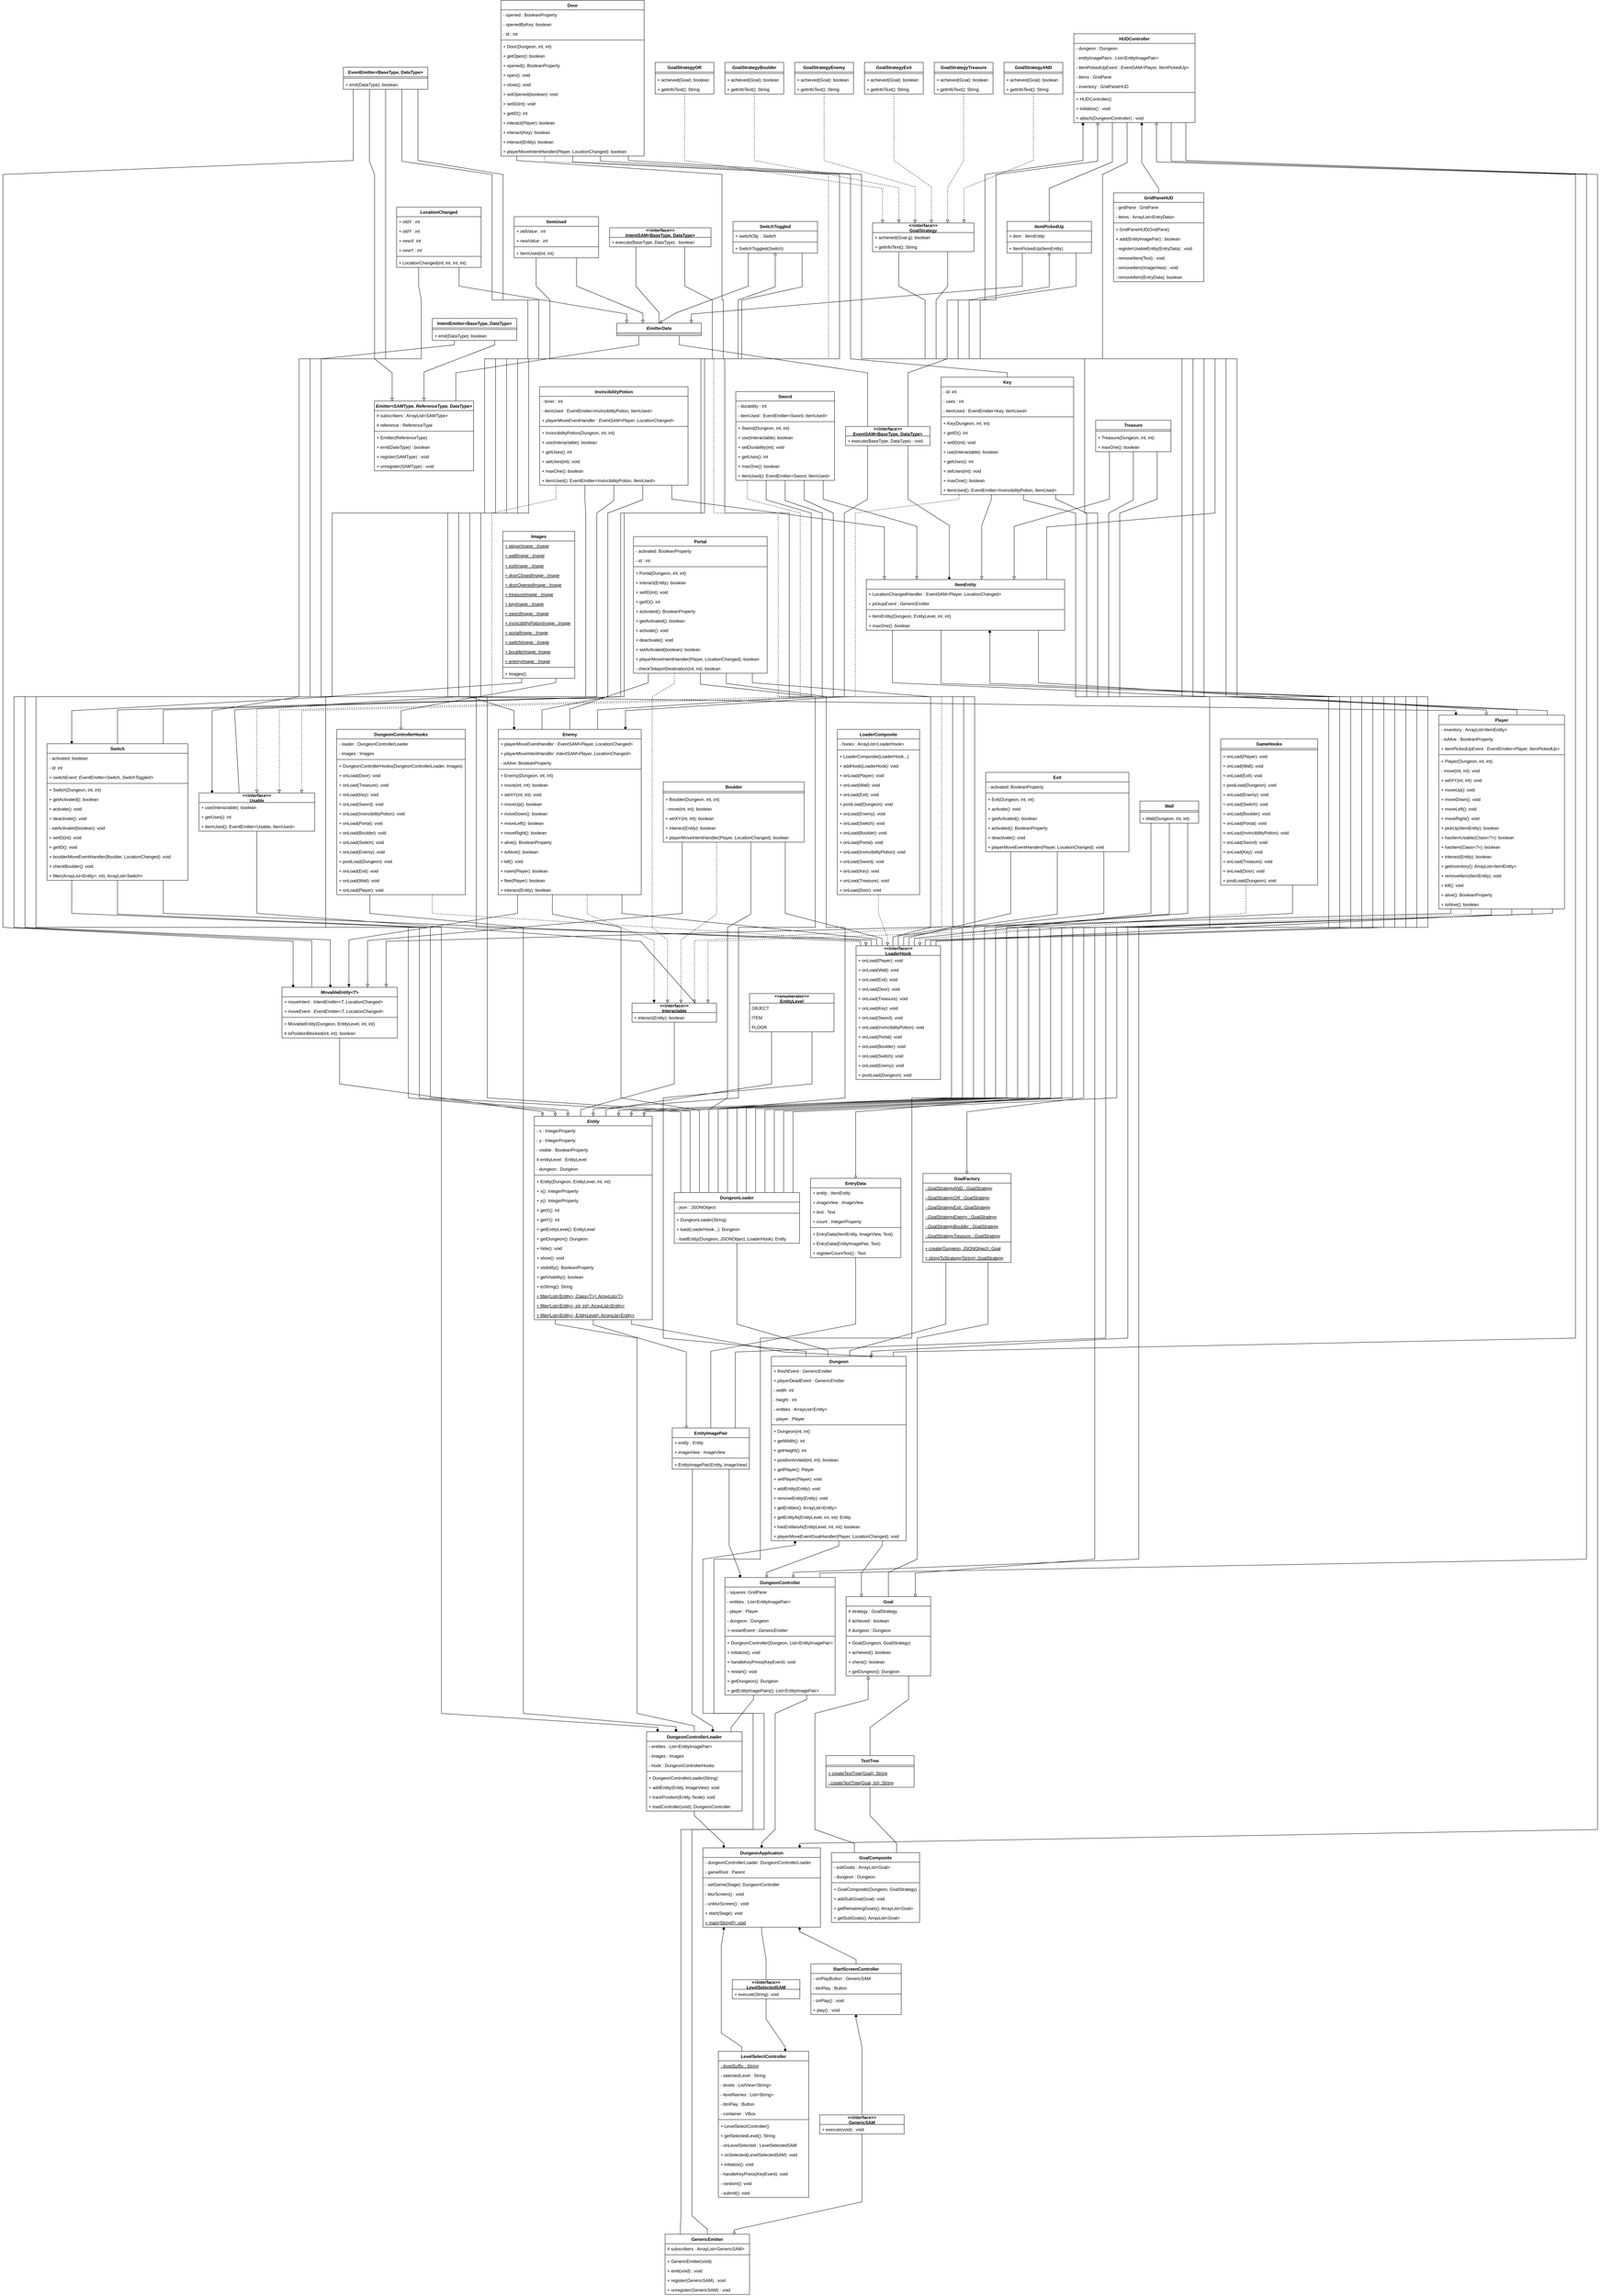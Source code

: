 <mxfile version="11.3.0" type="device" pages="1"><diagram id="lcGpfe88f02T_f2Y4pdA" name="Page-1"><mxGraphModel dx="-151390" dy="943" grid="1" gridSize="10" guides="1" tooltips="1" connect="1" arrows="1" fold="1" page="1" pageScale="1" pageWidth="850" pageHeight="1100" math="0" shadow="0"><root><mxCell id="0"/><mxCell id="1" parent="0"/><mxCell id="aOkjAvaU8dvho3UUXK8F-1" value="Emitter&lt;SAMType, ReferenceType, DataType&gt;" style="swimlane;fontStyle=3;align=center;verticalAlign=top;childLayout=stackLayout;horizontal=1;startSize=26;horizontalStack=0;resizeParent=1;resizeParentMax=0;resizeLast=0;collapsible=1;marginBottom=0;" parent="1" vertex="1"><mxGeometry x="154644.5" y="1091" width="270" height="190" as="geometry"/></mxCell><mxCell id="aOkjAvaU8dvho3UUXK8F-2" value="# subscribers : ArrayList&lt;SAMType&gt;" style="text;strokeColor=none;fillColor=none;align=left;verticalAlign=top;spacingLeft=4;spacingRight=4;overflow=hidden;rotatable=0;points=[[0,0.5],[1,0.5]];portConstraint=eastwest;" parent="aOkjAvaU8dvho3UUXK8F-1" vertex="1"><mxGeometry y="26" width="270" height="26" as="geometry"/></mxCell><mxCell id="aOkjAvaU8dvho3UUXK8F-5" value="# reference : ReferenceType" style="text;strokeColor=none;fillColor=none;align=left;verticalAlign=top;spacingLeft=4;spacingRight=4;overflow=hidden;rotatable=0;points=[[0,0.5],[1,0.5]];portConstraint=eastwest;" parent="aOkjAvaU8dvho3UUXK8F-1" vertex="1"><mxGeometry y="52" width="270" height="26" as="geometry"/></mxCell><mxCell id="aOkjAvaU8dvho3UUXK8F-3" value="" style="line;strokeWidth=1;fillColor=none;align=left;verticalAlign=middle;spacingTop=-1;spacingLeft=3;spacingRight=3;rotatable=0;labelPosition=right;points=[];portConstraint=eastwest;" parent="aOkjAvaU8dvho3UUXK8F-1" vertex="1"><mxGeometry y="78" width="270" height="8" as="geometry"/></mxCell><mxCell id="aOkjAvaU8dvho3UUXK8F-4" value="+ Emitter(ReferenceType)" style="text;strokeColor=none;fillColor=none;align=left;verticalAlign=top;spacingLeft=4;spacingRight=4;overflow=hidden;rotatable=0;points=[[0,0.5],[1,0.5]];portConstraint=eastwest;" parent="aOkjAvaU8dvho3UUXK8F-1" vertex="1"><mxGeometry y="86" width="270" height="26" as="geometry"/></mxCell><mxCell id="aOkjAvaU8dvho3UUXK8F-6" value="+ emit(DataType) : boolean" style="text;strokeColor=none;fillColor=none;align=left;verticalAlign=top;spacingLeft=4;spacingRight=4;overflow=hidden;rotatable=0;points=[[0,0.5],[1,0.5]];portConstraint=eastwest;fontStyle=2" parent="aOkjAvaU8dvho3UUXK8F-1" vertex="1"><mxGeometry y="112" width="270" height="26" as="geometry"/></mxCell><mxCell id="aOkjAvaU8dvho3UUXK8F-7" value="+ register(SAMType) : void" style="text;strokeColor=none;fillColor=none;align=left;verticalAlign=top;spacingLeft=4;spacingRight=4;overflow=hidden;rotatable=0;points=[[0,0.5],[1,0.5]];portConstraint=eastwest;" parent="aOkjAvaU8dvho3UUXK8F-1" vertex="1"><mxGeometry y="138" width="270" height="26" as="geometry"/></mxCell><mxCell id="aOkjAvaU8dvho3UUXK8F-8" value="+ unregister(SAMType) : void" style="text;strokeColor=none;fillColor=none;align=left;verticalAlign=top;spacingLeft=4;spacingRight=4;overflow=hidden;rotatable=0;points=[[0,0.5],[1,0.5]];portConstraint=eastwest;" parent="aOkjAvaU8dvho3UUXK8F-1" vertex="1"><mxGeometry y="164" width="270" height="26" as="geometry"/></mxCell><mxCell id="aOkjAvaU8dvho3UUXK8F-50" style="edgeStyle=orthogonalEdgeStyle;rounded=0;orthogonalLoop=1;jettySize=auto;html=1;endArrow=none;endFill=0;noEdgeStyle=1;orthogonal=1;" parent="1" source="aOkjAvaU8dvho3UUXK8F-9" target="aOkjAvaU8dvho3UUXK8F-1" edge="1"><mxGeometry relative="1" as="geometry"><Array as="points"><mxPoint x="155364.571" y="938"/><mxPoint x="154866.167" y="1014"/></Array></mxGeometry></mxCell><mxCell id="aOkjAvaU8dvho3UUXK8F-51" style="edgeStyle=orthogonalEdgeStyle;rounded=0;orthogonalLoop=1;jettySize=auto;html=1;endArrow=none;endFill=0;noEdgeStyle=1;orthogonal=1;" parent="1" source="aOkjAvaU8dvho3UUXK8F-9" target="aOkjAvaU8dvho3UUXK8F-26" edge="1"><mxGeometry relative="1" as="geometry"><Array as="points"><mxPoint x="155474.571" y="938"/><mxPoint x="155987.5" y="1014"/></Array></mxGeometry></mxCell><mxCell id="aOkjAvaU8dvho3UUXK8F-9" value="EmitterData" style="swimlane;fontStyle=3;align=center;verticalAlign=top;childLayout=stackLayout;horizontal=1;startSize=26;horizontalStack=0;resizeParent=1;resizeParentMax=0;resizeLast=0;collapsible=1;marginBottom=0;" parent="1" vertex="1"><mxGeometry x="155304.571" y="879" width="230" height="34" as="geometry"/></mxCell><mxCell id="aOkjAvaU8dvho3UUXK8F-12" value="" style="line;strokeWidth=1;fillColor=none;align=left;verticalAlign=middle;spacingTop=-1;spacingLeft=3;spacingRight=3;rotatable=0;labelPosition=right;points=[];portConstraint=eastwest;" parent="aOkjAvaU8dvho3UUXK8F-9" vertex="1"><mxGeometry y="26" width="230" height="8" as="geometry"/></mxCell><mxCell id="aOkjAvaU8dvho3UUXK8F-25" style="edgeStyle=orthogonalEdgeStyle;rounded=0;orthogonalLoop=1;jettySize=auto;html=1;endArrow=block;endFill=0;noEdgeStyle=1;orthogonal=1;" parent="1" source="aOkjAvaU8dvho3UUXK8F-17" target="aOkjAvaU8dvho3UUXK8F-1" edge="1"><mxGeometry relative="1" as="geometry"><Array as="points"><mxPoint x="154631" y="438"/><mxPoint x="154645" y="474"/><mxPoint x="154645" y="816"/><mxPoint x="154645" y="816"/><mxPoint x="154645" y="976"/><mxPoint x="154692.833" y="1014"/></Array></mxGeometry></mxCell><mxCell id="aOkjAvaU8dvho3UUXK8F-551" style="edgeStyle=orthogonalEdgeStyle;rounded=0;orthogonalLoop=1;jettySize=auto;html=1;endArrow=diamond;endFill=1;noEdgeStyle=1;orthogonal=1;" parent="1" source="aOkjAvaU8dvho3UUXK8F-17" target="aOkjAvaU8dvho3UUXK8F-237" edge="1"><mxGeometry relative="1" as="geometry"><Array as="points"><mxPoint x="154587" y="436"/><mxPoint x="153633" y="474"/><mxPoint x="153633" y="816"/><mxPoint x="153633" y="816"/><mxPoint x="153633" y="976"/><mxPoint x="153633" y="976"/><mxPoint x="153633" y="1396"/><mxPoint x="153633" y="1396"/><mxPoint x="153633" y="1896"/><mxPoint x="153633" y="1896"/><mxPoint x="153633" y="2524"/><mxPoint x="154423.19" y="2562"/></Array></mxGeometry></mxCell><mxCell id="aOkjAvaU8dvho3UUXK8F-568" style="edgeStyle=orthogonalEdgeStyle;rounded=0;orthogonalLoop=1;jettySize=auto;html=1;endArrow=diamond;endFill=1;noEdgeStyle=1;orthogonal=1;" parent="1" source="aOkjAvaU8dvho3UUXK8F-17" target="aOkjAvaU8dvho3UUXK8F-243" edge="1"><mxGeometry relative="1" as="geometry"><Array as="points"><mxPoint x="154675" y="440"/><mxPoint x="154675" y="474"/><mxPoint x="154675" y="816"/><mxPoint x="154675" y="816"/><mxPoint x="154675" y="976"/><mxPoint x="154439.5" y="976"/><mxPoint x="154439.5" y="1396"/><mxPoint x="154439.5" y="1396"/><mxPoint x="154439.5" y="1896"/><mxPoint x="154202.5" y="1934"/></Array></mxGeometry></mxCell><mxCell id="GoAjSRDuSU9a408sImqa-2" style="edgeStyle=orthogonalEdgeStyle;rounded=0;orthogonalLoop=1;jettySize=auto;html=1;endArrow=diamond;endFill=1;noEdgeStyle=1;orthogonal=1;" parent="1" source="aOkjAvaU8dvho3UUXK8F-17" target="aOkjAvaU8dvho3UUXK8F-397" edge="1"><mxGeometry relative="1" as="geometry"><Array as="points"><mxPoint x="154763" y="436"/><mxPoint x="154995" y="474"/><mxPoint x="154995" y="816"/><mxPoint x="155092.25" y="816"/><mxPoint x="155092.25" y="976"/><mxPoint x="154974.5" y="976"/><mxPoint x="154974.5" y="1396"/><mxPoint x="154844" y="1396"/><mxPoint x="154844" y="1896"/><mxPoint x="157589.5" y="1934"/></Array></mxGeometry></mxCell><mxCell id="bdx31JVrjkAk7qlzweSQ-54" style="edgeStyle=orthogonalEdgeStyle;rounded=0;orthogonalLoop=1;jettySize=auto;html=1;startArrow=none;startFill=0;endArrow=diamond;endFill=1;noEdgeStyle=1;orthogonal=1;" edge="1" parent="1" source="aOkjAvaU8dvho3UUXK8F-17" target="aOkjAvaU8dvho3UUXK8F-437"><mxGeometry relative="1" as="geometry"><Array as="points"><mxPoint x="154719" y="438"/><mxPoint x="154965" y="474"/><mxPoint x="154965" y="816"/><mxPoint x="155062.25" y="816"/><mxPoint x="155062.25" y="976"/><mxPoint x="154944.5" y="976"/><mxPoint x="154944.5" y="1396"/><mxPoint x="154529.5" y="1396"/><mxPoint x="154529.5" y="1896"/><mxPoint x="153820.333" y="1934"/></Array></mxGeometry></mxCell><mxCell id="aOkjAvaU8dvho3UUXK8F-17" value="EventEmitter&lt;BaseType, DataType&gt;" style="swimlane;fontStyle=1;align=center;verticalAlign=top;childLayout=stackLayout;horizontal=1;startSize=26;horizontalStack=0;resizeParent=1;resizeParentMax=0;resizeLast=0;collapsible=1;marginBottom=0;" parent="1" vertex="1"><mxGeometry x="154560" y="182" width="230" height="60" as="geometry"/></mxCell><mxCell id="aOkjAvaU8dvho3UUXK8F-20" value="" style="line;strokeWidth=1;fillColor=none;align=left;verticalAlign=middle;spacingTop=-1;spacingLeft=3;spacingRight=3;rotatable=0;labelPosition=right;points=[];portConstraint=eastwest;" parent="aOkjAvaU8dvho3UUXK8F-17" vertex="1"><mxGeometry y="26" width="230" height="8" as="geometry"/></mxCell><mxCell id="aOkjAvaU8dvho3UUXK8F-21" value="+ emit(DataType): boolean" style="text;strokeColor=none;fillColor=none;align=left;verticalAlign=top;spacingLeft=4;spacingRight=4;overflow=hidden;rotatable=0;points=[[0,0.5],[1,0.5]];portConstraint=eastwest;" parent="aOkjAvaU8dvho3UUXK8F-17" vertex="1"><mxGeometry y="34" width="230" height="26" as="geometry"/></mxCell><mxCell id="aOkjAvaU8dvho3UUXK8F-557" style="edgeStyle=orthogonalEdgeStyle;rounded=0;orthogonalLoop=1;jettySize=auto;html=1;endArrow=diamond;endFill=1;noEdgeStyle=1;orthogonal=1;" parent="1" source="aOkjAvaU8dvho3UUXK8F-26" target="aOkjAvaU8dvho3UUXK8F-225" edge="1"><mxGeometry relative="1" as="geometry"><Array as="points"><mxPoint x="156097.5" y="1358"/><mxPoint x="156209.833" y="1430"/></Array></mxGeometry></mxCell><mxCell id="GoAjSRDuSU9a408sImqa-84" style="edgeStyle=orthogonalEdgeStyle;rounded=0;orthogonalLoop=1;jettySize=auto;html=1;startArrow=none;startFill=0;endArrow=diamond;endFill=1;noEdgeStyle=1;orthogonal=1;" parent="1" source="aOkjAvaU8dvho3UUXK8F-26" target="aOkjAvaU8dvho3UUXK8F-321" edge="1"><mxGeometry relative="1" as="geometry"><Array as="points"><mxPoint x="155987.5" y="1358"/><mxPoint x="155924" y="1396"/><mxPoint x="155924" y="1896"/><mxPoint x="155328.1" y="1934"/></Array></mxGeometry></mxCell><mxCell id="aOkjAvaU8dvho3UUXK8F-26" value="&lt;&lt;interface&gt;&gt;&#10;EventSAM&lt;BaseType, DataType&gt;" style="swimlane;fontStyle=1;align=center;verticalAlign=middle;childLayout=stackLayout;horizontal=1;startSize=26;horizontalStack=0;resizeParent=1;resizeParentMax=0;resizeLast=0;collapsible=1;marginBottom=0;spacingBottom=0;" parent="1" vertex="1"><mxGeometry x="155927.5" y="1160.135" width="230" height="52" as="geometry"/></mxCell><mxCell id="aOkjAvaU8dvho3UUXK8F-28" value="+ execute(BaseType, DataType) : void" style="text;strokeColor=none;fillColor=none;align=left;verticalAlign=top;spacingLeft=4;spacingRight=4;overflow=hidden;rotatable=0;points=[[0,0.5],[1,0.5]];portConstraint=eastwest;" parent="aOkjAvaU8dvho3UUXK8F-26" vertex="1"><mxGeometry y="26" width="230" height="26" as="geometry"/></mxCell><mxCell id="aOkjAvaU8dvho3UUXK8F-482" style="edgeStyle=orthogonalEdgeStyle;rounded=0;orthogonalLoop=1;jettySize=auto;html=1;endArrow=diamond;endFill=1;noEdgeStyle=1;orthogonal=1;" parent="1" source="aOkjAvaU8dvho3UUXK8F-33" target="aOkjAvaU8dvho3UUXK8F-113" edge="1"><mxGeometry relative="1" as="geometry"><Array as="points"><mxPoint x="155477.667" y="6070.26"/><mxPoint x="155479" y="6032.26"/><mxPoint x="155479" y="5534.26"/><mxPoint x="155479" y="5534.26"/><mxPoint x="155479" y="5296.26"/><mxPoint x="155479" y="5296.26"/><mxPoint x="155479" y="4980.26"/><mxPoint x="155675.667" y="4980.26"/><mxPoint x="155675.667" y="4664.26"/><mxPoint x="155539" y="4664.26"/><mxPoint x="155539" y="4244.26"/><mxPoint x="155790" y="4206.26"/></Array></mxGeometry></mxCell><mxCell id="aOkjAvaU8dvho3UUXK8F-556" style="edgeStyle=orthogonalEdgeStyle;rounded=0;orthogonalLoop=1;jettySize=auto;html=1;endArrow=diamond;endFill=1;noEdgeStyle=1;orthogonal=1;" parent="1" source="aOkjAvaU8dvho3UUXK8F-33" target="aOkjAvaU8dvho3UUXK8F-225" edge="1"><mxGeometry relative="1" as="geometry"><Array as="points"><mxPoint x="155551" y="6068.26"/><mxPoint x="155509" y="6032.26"/><mxPoint x="155509" y="5534.26"/><mxPoint x="155509" y="5534.26"/><mxPoint x="155509" y="5296.26"/><mxPoint x="155509" y="5296.26"/><mxPoint x="155509" y="4980.26"/><mxPoint x="155705.667" y="4980.26"/><mxPoint x="155705.667" y="4664.26"/><mxPoint x="155569" y="4664.26"/><mxPoint x="155569" y="4244.26"/><mxPoint x="155695.5" y="4244.26"/><mxPoint x="155695.5" y="3642.26"/><mxPoint x="156108" y="3642.26"/><mxPoint x="156108" y="2988.26"/><mxPoint x="156456" y="2988.26"/><mxPoint x="156456" y="2524"/><mxPoint x="157273" y="2524"/><mxPoint x="157273" y="1896"/><mxPoint x="156320.25" y="1860"/></Array></mxGeometry></mxCell><mxCell id="aOkjAvaU8dvho3UUXK8F-33" value="GenericEmitter" style="swimlane;fontStyle=1;align=center;verticalAlign=top;childLayout=stackLayout;horizontal=1;startSize=26;horizontalStack=0;resizeParent=1;resizeParentMax=0;resizeLast=0;collapsible=1;marginBottom=0;" parent="1" vertex="1"><mxGeometry x="155436" y="6082.26" width="230" height="164" as="geometry"/></mxCell><mxCell id="aOkjAvaU8dvho3UUXK8F-34" value="# subscribers : ArrayList&lt;GenericSAM&gt;" style="text;strokeColor=none;fillColor=none;align=left;verticalAlign=top;spacingLeft=4;spacingRight=4;overflow=hidden;rotatable=0;points=[[0,0.5],[1,0.5]];portConstraint=eastwest;" parent="aOkjAvaU8dvho3UUXK8F-33" vertex="1"><mxGeometry y="26" width="230" height="26" as="geometry"/></mxCell><mxCell id="aOkjAvaU8dvho3UUXK8F-36" value="" style="line;strokeWidth=1;fillColor=none;align=left;verticalAlign=middle;spacingTop=-1;spacingLeft=3;spacingRight=3;rotatable=0;labelPosition=right;points=[];portConstraint=eastwest;" parent="aOkjAvaU8dvho3UUXK8F-33" vertex="1"><mxGeometry y="52" width="230" height="8" as="geometry"/></mxCell><mxCell id="aOkjAvaU8dvho3UUXK8F-37" value="+ GenericEmitter(void)" style="text;strokeColor=none;fillColor=none;align=left;verticalAlign=top;spacingLeft=4;spacingRight=4;overflow=hidden;rotatable=0;points=[[0,0.5],[1,0.5]];portConstraint=eastwest;" parent="aOkjAvaU8dvho3UUXK8F-33" vertex="1"><mxGeometry y="60" width="230" height="26" as="geometry"/></mxCell><mxCell id="aOkjAvaU8dvho3UUXK8F-38" value="+ emit(void) : void" style="text;strokeColor=none;fillColor=none;align=left;verticalAlign=top;spacingLeft=4;spacingRight=4;overflow=hidden;rotatable=0;points=[[0,0.5],[1,0.5]];portConstraint=eastwest;" parent="aOkjAvaU8dvho3UUXK8F-33" vertex="1"><mxGeometry y="86" width="230" height="26" as="geometry"/></mxCell><mxCell id="aOkjAvaU8dvho3UUXK8F-39" value="+ register(GenericSAM) : void" style="text;strokeColor=none;fillColor=none;align=left;verticalAlign=top;spacingLeft=4;spacingRight=4;overflow=hidden;rotatable=0;points=[[0,0.5],[1,0.5]];portConstraint=eastwest;" parent="aOkjAvaU8dvho3UUXK8F-33" vertex="1"><mxGeometry y="112" width="230" height="26" as="geometry"/></mxCell><mxCell id="aOkjAvaU8dvho3UUXK8F-40" value="+ unregister(GenericSAM) : void" style="text;strokeColor=none;fillColor=none;align=left;verticalAlign=top;spacingLeft=4;spacingRight=4;overflow=hidden;rotatable=0;points=[[0,0.5],[1,0.5]];portConstraint=eastwest;" parent="aOkjAvaU8dvho3UUXK8F-33" vertex="1"><mxGeometry y="138" width="230" height="26" as="geometry"/></mxCell><mxCell id="aOkjAvaU8dvho3UUXK8F-53" style="edgeStyle=orthogonalEdgeStyle;rounded=0;orthogonalLoop=1;jettySize=auto;html=1;endArrow=diamond;endFill=0;noEdgeStyle=1;orthogonal=1;" parent="1" source="aOkjAvaU8dvho3UUXK8F-41" target="aOkjAvaU8dvho3UUXK8F-33" edge="1"><mxGeometry relative="1" as="geometry"><Array as="points"><mxPoint x="155972" y="5994.26"/><mxPoint x="155624.333" y="6070.26"/></Array></mxGeometry></mxCell><mxCell id="aOkjAvaU8dvho3UUXK8F-41" value="&lt;&lt;interface&gt;&gt;&#10;GenericSAM" style="swimlane;fontStyle=1;align=center;verticalAlign=middle;childLayout=stackLayout;horizontal=1;startSize=26;horizontalStack=0;resizeParent=1;resizeParentMax=0;resizeLast=0;collapsible=1;marginBottom=0;spacingBottom=0;" parent="1" vertex="1"><mxGeometry x="155857" y="5757.396" width="230" height="52" as="geometry"/></mxCell><mxCell id="aOkjAvaU8dvho3UUXK8F-42" value="+ execute(void) : void" style="text;strokeColor=none;fillColor=none;align=left;verticalAlign=top;spacingLeft=4;spacingRight=4;overflow=hidden;rotatable=0;points=[[0,0.5],[1,0.5]];portConstraint=eastwest;" parent="aOkjAvaU8dvho3UUXK8F-41" vertex="1"><mxGeometry y="26" width="230" height="26" as="geometry"/></mxCell><mxCell id="aOkjAvaU8dvho3UUXK8F-49" style="edgeStyle=orthogonalEdgeStyle;rounded=0;orthogonalLoop=1;jettySize=auto;html=1;endArrow=block;endFill=0;noEdgeStyle=1;orthogonal=1;" parent="1" source="aOkjAvaU8dvho3UUXK8F-43" target="aOkjAvaU8dvho3UUXK8F-1" edge="1"><mxGeometry relative="1" as="geometry"><Array as="points"><mxPoint x="154972.25" y="938"/><mxPoint x="154779.5" y="1012"/></Array></mxGeometry></mxCell><mxCell id="aOkjAvaU8dvho3UUXK8F-552" style="edgeStyle=orthogonalEdgeStyle;rounded=0;orthogonalLoop=1;jettySize=auto;html=1;endArrow=diamond;endFill=1;noEdgeStyle=1;orthogonal=1;" parent="1" source="aOkjAvaU8dvho3UUXK8F-43" target="aOkjAvaU8dvho3UUXK8F-237" edge="1"><mxGeometry relative="1" as="geometry"><Array as="points"><mxPoint x="154862.25" y="938"/><mxPoint x="154499.5" y="976"/><mxPoint x="154499.5" y="1396"/><mxPoint x="154499.5" y="1396"/><mxPoint x="154499.5" y="1896"/><mxPoint x="153693" y="1896"/><mxPoint x="153693" y="2524"/><mxPoint x="154524.524" y="2558"/></Array></mxGeometry></mxCell><mxCell id="aOkjAvaU8dvho3UUXK8F-43" value="IntentEmitter&lt;BaseType, DataType&gt;" style="swimlane;fontStyle=1;align=center;verticalAlign=top;childLayout=stackLayout;horizontal=1;startSize=26;horizontalStack=0;resizeParent=1;resizeParentMax=0;resizeLast=0;collapsible=1;marginBottom=0;" parent="1" vertex="1"><mxGeometry x="154802.25" y="866" width="230" height="60" as="geometry"/></mxCell><mxCell id="aOkjAvaU8dvho3UUXK8F-44" value="" style="line;strokeWidth=1;fillColor=none;align=left;verticalAlign=middle;spacingTop=-1;spacingLeft=3;spacingRight=3;rotatable=0;labelPosition=right;points=[];portConstraint=eastwest;" parent="aOkjAvaU8dvho3UUXK8F-43" vertex="1"><mxGeometry y="26" width="230" height="8" as="geometry"/></mxCell><mxCell id="aOkjAvaU8dvho3UUXK8F-45" value="+ emit(DataType): boolean" style="text;strokeColor=none;fillColor=none;align=left;verticalAlign=top;spacingLeft=4;spacingRight=4;overflow=hidden;rotatable=0;points=[[0,0.5],[1,0.5]];portConstraint=eastwest;" parent="aOkjAvaU8dvho3UUXK8F-43" vertex="1"><mxGeometry y="34" width="230" height="26" as="geometry"/></mxCell><mxCell id="aOkjAvaU8dvho3UUXK8F-52" style="edgeStyle=orthogonalEdgeStyle;rounded=0;orthogonalLoop=1;jettySize=auto;html=1;endArrow=none;endFill=0;noEdgeStyle=1;orthogonal=1;" parent="1" source="aOkjAvaU8dvho3UUXK8F-46" target="aOkjAvaU8dvho3UUXK8F-9" edge="1"><mxGeometry relative="1" as="geometry"><Array as="points"><mxPoint x="155356.5" y="778"/><mxPoint x="155419.571" y="850"/></Array></mxGeometry></mxCell><mxCell id="GoAjSRDuSU9a408sImqa-85" style="edgeStyle=orthogonalEdgeStyle;rounded=0;orthogonalLoop=1;jettySize=auto;html=1;startArrow=none;startFill=0;endArrow=diamond;endFill=1;noEdgeStyle=1;orthogonal=1;" parent="1" source="aOkjAvaU8dvho3UUXK8F-46" target="aOkjAvaU8dvho3UUXK8F-321" edge="1"><mxGeometry relative="1" as="geometry"><Array as="points"><mxPoint x="155489.5" y="778"/><mxPoint x="155564.571" y="816"/><mxPoint x="155564.571" y="976"/><mxPoint x="155034.5" y="976"/><mxPoint x="155034.5" y="1396"/><mxPoint x="154904" y="1396"/><mxPoint x="154904" y="1896"/><mxPoint x="155024.9" y="1934"/></Array></mxGeometry></mxCell><mxCell id="aOkjAvaU8dvho3UUXK8F-46" value="&lt;&lt;interface&gt;&gt;&#10;IntentSAM&lt;BaseType, DataType&gt;" style="swimlane;fontStyle=1;align=center;verticalAlign=middle;childLayout=stackLayout;horizontal=1;startSize=26;horizontalStack=0;resizeParent=1;resizeParentMax=0;resizeLast=0;collapsible=1;marginBottom=0;spacingBottom=0;" parent="1" vertex="1"><mxGeometry x="155285" y="619.13" width="276" height="52" as="geometry"/></mxCell><mxCell id="aOkjAvaU8dvho3UUXK8F-47" value="+ execute(BaseType, DataType) : boolean" style="text;strokeColor=none;fillColor=none;align=left;verticalAlign=top;spacingLeft=4;spacingRight=4;overflow=hidden;rotatable=0;points=[[0,0.5],[1,0.5]];portConstraint=eastwest;" parent="aOkjAvaU8dvho3UUXK8F-46" vertex="1"><mxGeometry y="26" width="276" height="26" as="geometry"/></mxCell><mxCell id="aOkjAvaU8dvho3UUXK8F-62" style="edgeStyle=orthogonalEdgeStyle;rounded=0;orthogonalLoop=1;jettySize=auto;html=1;endArrow=block;endFill=0;noEdgeStyle=1;orthogonal=1;" parent="1" source="aOkjAvaU8dvho3UUXK8F-54" target="aOkjAvaU8dvho3UUXK8F-9" edge="1"><mxGeometry relative="1" as="geometry"><Array as="points"><mxPoint x="155195" y="778"/><mxPoint x="155375.571" y="852"/></Array></mxGeometry></mxCell><mxCell id="aOkjAvaU8dvho3UUXK8F-569" style="edgeStyle=orthogonalEdgeStyle;rounded=0;orthogonalLoop=1;jettySize=auto;html=1;entryX=0.348;entryY=0.072;entryDx=0;entryDy=0;entryPerimeter=0;endArrow=none;endFill=0;noEdgeStyle=1;orthogonal=1;" parent="1" source="aOkjAvaU8dvho3UUXK8F-54" target="aOkjAvaU8dvho3UUXK8F-243" edge="1"><mxGeometry relative="1" as="geometry"><Array as="points"><mxPoint x="155085" y="778"/><mxPoint x="155122.25" y="816"/><mxPoint x="155122.25" y="976"/><mxPoint x="155004.5" y="976"/><mxPoint x="155004.5" y="1396"/><mxPoint x="154874" y="1396"/><mxPoint x="154874" y="1896"/><mxPoint x="154263.5" y="1932"/></Array></mxGeometry></mxCell><mxCell id="aOkjAvaU8dvho3UUXK8F-54" value="ItemUsed" style="swimlane;fontStyle=1;align=center;verticalAlign=top;childLayout=stackLayout;horizontal=1;startSize=26;horizontalStack=0;resizeParent=1;resizeParentMax=0;resizeLast=0;collapsible=1;marginBottom=0;" parent="1" vertex="1"><mxGeometry x="155025" y="589" width="230" height="112" as="geometry"/></mxCell><mxCell id="aOkjAvaU8dvho3UUXK8F-55" value="+ oldValue : int" style="text;strokeColor=none;fillColor=none;align=left;verticalAlign=top;spacingLeft=4;spacingRight=4;overflow=hidden;rotatable=0;points=[[0,0.5],[1,0.5]];portConstraint=eastwest;fontStyle=2" parent="aOkjAvaU8dvho3UUXK8F-54" vertex="1"><mxGeometry y="26" width="230" height="26" as="geometry"/></mxCell><mxCell id="aOkjAvaU8dvho3UUXK8F-61" value="+ newValue : int" style="text;strokeColor=none;fillColor=none;align=left;verticalAlign=top;spacingLeft=4;spacingRight=4;overflow=hidden;rotatable=0;points=[[0,0.5],[1,0.5]];portConstraint=eastwest;fontStyle=2" parent="aOkjAvaU8dvho3UUXK8F-54" vertex="1"><mxGeometry y="52" width="230" height="26" as="geometry"/></mxCell><mxCell id="aOkjAvaU8dvho3UUXK8F-56" value="" style="line;strokeWidth=1;fillColor=none;align=left;verticalAlign=middle;spacingTop=-1;spacingLeft=3;spacingRight=3;rotatable=0;labelPosition=right;points=[];portConstraint=eastwest;" parent="aOkjAvaU8dvho3UUXK8F-54" vertex="1"><mxGeometry y="78" width="230" height="8" as="geometry"/></mxCell><mxCell id="aOkjAvaU8dvho3UUXK8F-57" value="+ ItemUsed(int, int)" style="text;strokeColor=none;fillColor=none;align=left;verticalAlign=top;spacingLeft=4;spacingRight=4;overflow=hidden;rotatable=0;points=[[0,0.5],[1,0.5]];portConstraint=eastwest;" parent="aOkjAvaU8dvho3UUXK8F-54" vertex="1"><mxGeometry y="86" width="230" height="26" as="geometry"/></mxCell><mxCell id="aOkjAvaU8dvho3UUXK8F-72" style="edgeStyle=orthogonalEdgeStyle;rounded=0;orthogonalLoop=1;jettySize=auto;html=1;endArrow=block;endFill=0;noEdgeStyle=1;orthogonal=1;" parent="1" source="aOkjAvaU8dvho3UUXK8F-63" target="aOkjAvaU8dvho3UUXK8F-9" edge="1"><mxGeometry relative="1" as="geometry"><Array as="points"><mxPoint x="154875" y="778"/><mxPoint x="155331.571" y="854"/></Array></mxGeometry></mxCell><mxCell id="aOkjAvaU8dvho3UUXK8F-553" style="edgeStyle=orthogonalEdgeStyle;rounded=0;orthogonalLoop=1;jettySize=auto;html=1;endArrow=none;endFill=0;noEdgeStyle=1;orthogonal=1;" parent="1" source="aOkjAvaU8dvho3UUXK8F-63" target="aOkjAvaU8dvho3UUXK8F-237" edge="1"><mxGeometry relative="1" as="geometry"><Array as="points"><mxPoint x="154765" y="778"/><mxPoint x="154772.25" y="816"/><mxPoint x="154772.25" y="976"/><mxPoint x="154469.5" y="976"/><mxPoint x="154469.5" y="1396"/><mxPoint x="154469.5" y="1396"/><mxPoint x="154469.5" y="1896"/><mxPoint x="153663" y="1896"/><mxPoint x="153663" y="2524"/><mxPoint x="154473.857" y="2560"/></Array></mxGeometry></mxCell><mxCell id="aOkjAvaU8dvho3UUXK8F-63" value="LocationChanged" style="swimlane;fontStyle=1;align=center;verticalAlign=top;childLayout=stackLayout;horizontal=1;startSize=26;horizontalStack=0;resizeParent=1;resizeParentMax=0;resizeLast=0;collapsible=1;marginBottom=0;" parent="1" vertex="1"><mxGeometry x="154705" y="563" width="230" height="164" as="geometry"/></mxCell><mxCell id="aOkjAvaU8dvho3UUXK8F-64" value="+ oldX : int" style="text;strokeColor=none;fillColor=none;align=left;verticalAlign=top;spacingLeft=4;spacingRight=4;overflow=hidden;rotatable=0;points=[[0,0.5],[1,0.5]];portConstraint=eastwest;fontStyle=2" parent="aOkjAvaU8dvho3UUXK8F-63" vertex="1"><mxGeometry y="26" width="230" height="26" as="geometry"/></mxCell><mxCell id="aOkjAvaU8dvho3UUXK8F-71" value="+ oldY : int" style="text;strokeColor=none;fillColor=none;align=left;verticalAlign=top;spacingLeft=4;spacingRight=4;overflow=hidden;rotatable=0;points=[[0,0.5],[1,0.5]];portConstraint=eastwest;fontStyle=2" parent="aOkjAvaU8dvho3UUXK8F-63" vertex="1"><mxGeometry y="52" width="230" height="26" as="geometry"/></mxCell><mxCell id="aOkjAvaU8dvho3UUXK8F-70" value="+ newX: int" style="text;strokeColor=none;fillColor=none;align=left;verticalAlign=top;spacingLeft=4;spacingRight=4;overflow=hidden;rotatable=0;points=[[0,0.5],[1,0.5]];portConstraint=eastwest;fontStyle=2" parent="aOkjAvaU8dvho3UUXK8F-63" vertex="1"><mxGeometry y="78" width="230" height="26" as="geometry"/></mxCell><mxCell id="aOkjAvaU8dvho3UUXK8F-69" value="+ newY : int" style="text;strokeColor=none;fillColor=none;align=left;verticalAlign=top;spacingLeft=4;spacingRight=4;overflow=hidden;rotatable=0;points=[[0,0.5],[1,0.5]];portConstraint=eastwest;fontStyle=2" parent="aOkjAvaU8dvho3UUXK8F-63" vertex="1"><mxGeometry y="104" width="230" height="26" as="geometry"/></mxCell><mxCell id="aOkjAvaU8dvho3UUXK8F-66" value="" style="line;strokeWidth=1;fillColor=none;align=left;verticalAlign=middle;spacingTop=-1;spacingLeft=3;spacingRight=3;rotatable=0;labelPosition=right;points=[];portConstraint=eastwest;" parent="aOkjAvaU8dvho3UUXK8F-63" vertex="1"><mxGeometry y="130" width="230" height="8" as="geometry"/></mxCell><mxCell id="aOkjAvaU8dvho3UUXK8F-67" value="+ LocationChanged(int, int, int, int)" style="text;strokeColor=none;fillColor=none;align=left;verticalAlign=top;spacingLeft=4;spacingRight=4;overflow=hidden;rotatable=0;points=[[0,0.5],[1,0.5]];portConstraint=eastwest;" parent="aOkjAvaU8dvho3UUXK8F-63" vertex="1"><mxGeometry y="138" width="230" height="26" as="geometry"/></mxCell><mxCell id="aOkjAvaU8dvho3UUXK8F-597" style="edgeStyle=orthogonalEdgeStyle;rounded=0;orthogonalLoop=1;jettySize=auto;html=1;endArrow=none;endFill=0;noEdgeStyle=1;orthogonal=1;" parent="1" source="aOkjAvaU8dvho3UUXK8F-73" target="aOkjAvaU8dvho3UUXK8F-217" edge="1"><mxGeometry relative="1" as="geometry"><Array as="points"><mxPoint x="155699" y="5260.26"/><mxPoint x="155711" y="5334.26"/></Array></mxGeometry></mxCell><mxCell id="bdx31JVrjkAk7qlzweSQ-17" style="edgeStyle=orthogonalEdgeStyle;rounded=0;orthogonalLoop=1;jettySize=auto;html=1;startArrow=diamond;startFill=1;endArrow=none;endFill=0;noEdgeStyle=1;orthogonal=1;" edge="1" parent="1" source="aOkjAvaU8dvho3UUXK8F-73" target="bdx31JVrjkAk7qlzweSQ-1"><mxGeometry relative="1" as="geometry"><Array as="points"><mxPoint x="155802.333" y="5258.26"/><mxPoint x="155956" y="5334.26"/></Array></mxGeometry></mxCell><mxCell id="aOkjAvaU8dvho3UUXK8F-73" value="DungeonApplication" style="swimlane;fontStyle=1;align=center;verticalAlign=top;childLayout=stackLayout;horizontal=1;startSize=26;horizontalStack=0;resizeParent=1;resizeParentMax=0;resizeLast=0;collapsible=1;marginBottom=0;" parent="1" vertex="1"><mxGeometry x="155539" y="5030.26" width="320" height="216" as="geometry"/></mxCell><mxCell id="aOkjAvaU8dvho3UUXK8F-74" value="- dungeonControllerLoader: DungeonControllerLoader" style="text;strokeColor=none;fillColor=none;align=left;verticalAlign=top;spacingLeft=4;spacingRight=4;overflow=hidden;rotatable=0;points=[[0,0.5],[1,0.5]];portConstraint=eastwest;" parent="aOkjAvaU8dvho3UUXK8F-73" vertex="1"><mxGeometry y="26" width="320" height="26" as="geometry"/></mxCell><mxCell id="bdx31JVrjkAk7qlzweSQ-18" value="- gameRoot : Parent" style="text;strokeColor=none;fillColor=none;align=left;verticalAlign=top;spacingLeft=4;spacingRight=4;overflow=hidden;rotatable=0;points=[[0,0.5],[1,0.5]];portConstraint=eastwest;" vertex="1" parent="aOkjAvaU8dvho3UUXK8F-73"><mxGeometry y="52" width="320" height="26" as="geometry"/></mxCell><mxCell id="aOkjAvaU8dvho3UUXK8F-75" value="" style="line;strokeWidth=1;fillColor=none;align=left;verticalAlign=middle;spacingTop=-1;spacingLeft=3;spacingRight=3;rotatable=0;labelPosition=right;points=[];portConstraint=eastwest;" parent="aOkjAvaU8dvho3UUXK8F-73" vertex="1"><mxGeometry y="78" width="320" height="8" as="geometry"/></mxCell><mxCell id="aOkjAvaU8dvho3UUXK8F-103" value="- setGame(Stage): DungeonController" style="text;strokeColor=none;fillColor=none;align=left;verticalAlign=top;spacingLeft=4;spacingRight=4;overflow=hidden;rotatable=0;points=[[0,0.5],[1,0.5]];portConstraint=eastwest;" parent="aOkjAvaU8dvho3UUXK8F-73" vertex="1"><mxGeometry y="86" width="320" height="26" as="geometry"/></mxCell><mxCell id="bdx31JVrjkAk7qlzweSQ-20" value="- blurScreen() : void" style="text;strokeColor=none;fillColor=none;align=left;verticalAlign=top;spacingLeft=4;spacingRight=4;overflow=hidden;rotatable=0;points=[[0,0.5],[1,0.5]];portConstraint=eastwest;" vertex="1" parent="aOkjAvaU8dvho3UUXK8F-73"><mxGeometry y="112" width="320" height="26" as="geometry"/></mxCell><mxCell id="bdx31JVrjkAk7qlzweSQ-19" value="- unblurScreen() : void" style="text;strokeColor=none;fillColor=none;align=left;verticalAlign=top;spacingLeft=4;spacingRight=4;overflow=hidden;rotatable=0;points=[[0,0.5],[1,0.5]];portConstraint=eastwest;" vertex="1" parent="aOkjAvaU8dvho3UUXK8F-73"><mxGeometry y="138" width="320" height="26" as="geometry"/></mxCell><mxCell id="aOkjAvaU8dvho3UUXK8F-76" value="+ start(Stage): void" style="text;strokeColor=none;fillColor=none;align=left;verticalAlign=top;spacingLeft=4;spacingRight=4;overflow=hidden;rotatable=0;points=[[0,0.5],[1,0.5]];portConstraint=eastwest;" parent="aOkjAvaU8dvho3UUXK8F-73" vertex="1"><mxGeometry y="164" width="320" height="26" as="geometry"/></mxCell><mxCell id="aOkjAvaU8dvho3UUXK8F-104" value="+ main(String[]): void" style="text;strokeColor=none;fillColor=none;align=left;verticalAlign=top;spacingLeft=4;spacingRight=4;overflow=hidden;rotatable=0;points=[[0,0.5],[1,0.5]];portConstraint=eastwest;fontStyle=4" parent="aOkjAvaU8dvho3UUXK8F-73" vertex="1"><mxGeometry y="190" width="320" height="26" as="geometry"/></mxCell><mxCell id="aOkjAvaU8dvho3UUXK8F-586" style="edgeStyle=orthogonalEdgeStyle;rounded=0;orthogonalLoop=1;jettySize=auto;html=1;endArrow=diamond;endFill=1;noEdgeStyle=1;orthogonal=1;" parent="1" source="aOkjAvaU8dvho3UUXK8F-77" target="aOkjAvaU8dvho3UUXK8F-73" edge="1"><mxGeometry relative="1" as="geometry"><Array as="points"><mxPoint x="155821.5" y="4626.26"/><mxPoint x="155735.667" y="4664.26"/><mxPoint x="155735.667" y="4980.26"/><mxPoint x="155699" y="5016.26"/></Array></mxGeometry></mxCell><mxCell id="aOkjAvaU8dvho3UUXK8F-589" style="edgeStyle=orthogonalEdgeStyle;rounded=0;orthogonalLoop=1;jettySize=auto;html=1;endArrow=none;endFill=0;noEdgeStyle=1;orthogonal=1;" parent="1" source="aOkjAvaU8dvho3UUXK8F-77" target="aOkjAvaU8dvho3UUXK8F-85" edge="1"><mxGeometry relative="1" as="geometry"><Array as="points"><mxPoint x="155676.5" y="4626.26"/><mxPoint x="155615.667" y="4702.26"/></Array></mxGeometry></mxCell><mxCell id="aOkjAvaU8dvho3UUXK8F-77" value="DungeonController" style="swimlane;fontStyle=1;align=center;verticalAlign=top;childLayout=stackLayout;horizontal=1;startSize=26;horizontalStack=0;resizeParent=1;resizeParentMax=0;resizeLast=0;collapsible=1;marginBottom=0;" parent="1" vertex="1"><mxGeometry x="155599" y="4294.26" width="300" height="320" as="geometry"/></mxCell><mxCell id="aOkjAvaU8dvho3UUXK8F-78" value="- squares: GridPane" style="text;strokeColor=none;fillColor=none;align=left;verticalAlign=top;spacingLeft=4;spacingRight=4;overflow=hidden;rotatable=0;points=[[0,0.5],[1,0.5]];portConstraint=eastwest;" parent="aOkjAvaU8dvho3UUXK8F-77" vertex="1"><mxGeometry y="26" width="300" height="26" as="geometry"/></mxCell><mxCell id="aOkjAvaU8dvho3UUXK8F-105" value="- entities : List&lt;EntityImagePair&gt;" style="text;strokeColor=none;fillColor=none;align=left;verticalAlign=top;spacingLeft=4;spacingRight=4;overflow=hidden;rotatable=0;points=[[0,0.5],[1,0.5]];portConstraint=eastwest;" parent="aOkjAvaU8dvho3UUXK8F-77" vertex="1"><mxGeometry y="52" width="300" height="26" as="geometry"/></mxCell><mxCell id="aOkjAvaU8dvho3UUXK8F-108" value="- player : Player" style="text;strokeColor=none;fillColor=none;align=left;verticalAlign=top;spacingLeft=4;spacingRight=4;overflow=hidden;rotatable=0;points=[[0,0.5],[1,0.5]];portConstraint=eastwest;" parent="aOkjAvaU8dvho3UUXK8F-77" vertex="1"><mxGeometry y="78" width="300" height="26" as="geometry"/></mxCell><mxCell id="aOkjAvaU8dvho3UUXK8F-106" value="- dungeon : Dungeon" style="text;strokeColor=none;fillColor=none;align=left;verticalAlign=top;spacingLeft=4;spacingRight=4;overflow=hidden;rotatable=0;points=[[0,0.5],[1,0.5]];portConstraint=eastwest;" parent="aOkjAvaU8dvho3UUXK8F-77" vertex="1"><mxGeometry y="104" width="300" height="26" as="geometry"/></mxCell><mxCell id="aOkjAvaU8dvho3UUXK8F-107" value="+ restartEvent : GenericEmitter" style="text;strokeColor=none;fillColor=none;align=left;verticalAlign=top;spacingLeft=4;spacingRight=4;overflow=hidden;rotatable=0;points=[[0,0.5],[1,0.5]];portConstraint=eastwest;fontStyle=2" parent="aOkjAvaU8dvho3UUXK8F-77" vertex="1"><mxGeometry y="130" width="300" height="26" as="geometry"/></mxCell><mxCell id="aOkjAvaU8dvho3UUXK8F-79" value="" style="line;strokeWidth=1;fillColor=none;align=left;verticalAlign=middle;spacingTop=-1;spacingLeft=3;spacingRight=3;rotatable=0;labelPosition=right;points=[];portConstraint=eastwest;" parent="aOkjAvaU8dvho3UUXK8F-77" vertex="1"><mxGeometry y="156" width="300" height="8" as="geometry"/></mxCell><mxCell id="aOkjAvaU8dvho3UUXK8F-80" value="+ DungeonController(Dungeon, List&lt;EntityImagePair&gt;)" style="text;strokeColor=none;fillColor=none;align=left;verticalAlign=top;spacingLeft=4;spacingRight=4;overflow=hidden;rotatable=0;points=[[0,0.5],[1,0.5]];portConstraint=eastwest;" parent="aOkjAvaU8dvho3UUXK8F-77" vertex="1"><mxGeometry y="164" width="300" height="26" as="geometry"/></mxCell><mxCell id="aOkjAvaU8dvho3UUXK8F-110" value="+ initialize(): void" style="text;strokeColor=none;fillColor=none;align=left;verticalAlign=top;spacingLeft=4;spacingRight=4;overflow=hidden;rotatable=0;points=[[0,0.5],[1,0.5]];portConstraint=eastwest;" parent="aOkjAvaU8dvho3UUXK8F-77" vertex="1"><mxGeometry y="190" width="300" height="26" as="geometry"/></mxCell><mxCell id="aOkjAvaU8dvho3UUXK8F-112" value="+ handleKeyPress(KeyEvent): void" style="text;strokeColor=none;fillColor=none;align=left;verticalAlign=top;spacingLeft=4;spacingRight=4;overflow=hidden;rotatable=0;points=[[0,0.5],[1,0.5]];portConstraint=eastwest;" parent="aOkjAvaU8dvho3UUXK8F-77" vertex="1"><mxGeometry y="216" width="300" height="26" as="geometry"/></mxCell><mxCell id="aOkjAvaU8dvho3UUXK8F-111" value="+ restart(): void" style="text;strokeColor=none;fillColor=none;align=left;verticalAlign=top;spacingLeft=4;spacingRight=4;overflow=hidden;rotatable=0;points=[[0,0.5],[1,0.5]];portConstraint=eastwest;" parent="aOkjAvaU8dvho3UUXK8F-77" vertex="1"><mxGeometry y="242" width="300" height="26" as="geometry"/></mxCell><mxCell id="GoAjSRDuSU9a408sImqa-79" value="+ getDungeon(): Dungeon" style="text;strokeColor=none;fillColor=none;align=left;verticalAlign=top;spacingLeft=4;spacingRight=4;overflow=hidden;rotatable=0;points=[[0,0.5],[1,0.5]];portConstraint=eastwest;" parent="aOkjAvaU8dvho3UUXK8F-77" vertex="1"><mxGeometry y="268" width="300" height="26" as="geometry"/></mxCell><mxCell id="aOkjAvaU8dvho3UUXK8F-109" value="+ getEntityImagePairs(): List&lt;EntityImagePair&gt;" style="text;strokeColor=none;fillColor=none;align=left;verticalAlign=top;spacingLeft=4;spacingRight=4;overflow=hidden;rotatable=0;points=[[0,0.5],[1,0.5]];portConstraint=eastwest;" parent="aOkjAvaU8dvho3UUXK8F-77" vertex="1"><mxGeometry y="294" width="300" height="26" as="geometry"/></mxCell><mxCell id="aOkjAvaU8dvho3UUXK8F-590" style="edgeStyle=orthogonalEdgeStyle;rounded=0;orthogonalLoop=1;jettySize=auto;html=1;endArrow=diamond;endFill=1;noEdgeStyle=1;orthogonal=1;" parent="1" source="aOkjAvaU8dvho3UUXK8F-81" target="aOkjAvaU8dvho3UUXK8F-85" edge="1"><mxGeometry relative="1" as="geometry"><Array as="points"><mxPoint x="154632" y="2486"/><mxPoint x="155050" y="2524"/><mxPoint x="155050" y="2988.26"/><mxPoint x="155050" y="2988.26"/><mxPoint x="155050" y="3642.26"/><mxPoint x="155050" y="3642.26"/><mxPoint x="155050" y="4244.26"/><mxPoint x="155050" y="4244.26"/><mxPoint x="155050" y="4664.26"/><mxPoint x="155465.667" y="4700.26"/></Array></mxGeometry></mxCell><mxCell id="aOkjAvaU8dvho3UUXK8F-591" style="edgeStyle=orthogonalEdgeStyle;rounded=0;orthogonalLoop=1;jettySize=auto;html=1;endArrow=block;endFill=0;dashed=1;noEdgeStyle=1;orthogonal=1;" parent="1" source="aOkjAvaU8dvho3UUXK8F-81" target="aOkjAvaU8dvho3UUXK8F-145" edge="1"><mxGeometry relative="1" as="geometry"><Array as="points"><mxPoint x="154802" y="2486"/><mxPoint x="155983" y="2560"/></Array></mxGeometry></mxCell><mxCell id="aOkjAvaU8dvho3UUXK8F-81" value="DungeonControllerHooks" style="swimlane;fontStyle=1;align=center;verticalAlign=top;childLayout=stackLayout;horizontal=1;startSize=26;horizontalStack=0;resizeParent=1;resizeParentMax=0;resizeLast=0;collapsible=1;marginBottom=0;" parent="1" vertex="1"><mxGeometry x="154542" y="1985" width="350" height="450" as="geometry"/></mxCell><mxCell id="aOkjAvaU8dvho3UUXK8F-247" value="- loader : DungeonControllerLoader" style="text;strokeColor=none;fillColor=none;align=left;verticalAlign=top;spacingLeft=4;spacingRight=4;overflow=hidden;rotatable=0;points=[[0,0.5],[1,0.5]];portConstraint=eastwest;" parent="aOkjAvaU8dvho3UUXK8F-81" vertex="1"><mxGeometry y="26" width="350" height="26" as="geometry"/></mxCell><mxCell id="aOkjAvaU8dvho3UUXK8F-82" value="- images : Images" style="text;strokeColor=none;fillColor=none;align=left;verticalAlign=top;spacingLeft=4;spacingRight=4;overflow=hidden;rotatable=0;points=[[0,0.5],[1,0.5]];portConstraint=eastwest;" parent="aOkjAvaU8dvho3UUXK8F-81" vertex="1"><mxGeometry y="52" width="350" height="26" as="geometry"/></mxCell><mxCell id="aOkjAvaU8dvho3UUXK8F-83" value="" style="line;strokeWidth=1;fillColor=none;align=left;verticalAlign=middle;spacingTop=-1;spacingLeft=3;spacingRight=3;rotatable=0;labelPosition=right;points=[];portConstraint=eastwest;" parent="aOkjAvaU8dvho3UUXK8F-81" vertex="1"><mxGeometry y="78" width="350" height="8" as="geometry"/></mxCell><mxCell id="aOkjAvaU8dvho3UUXK8F-84" value="+ DungeonControllerHooks(DungeonControllerLoader, Images)" style="text;strokeColor=none;fillColor=none;align=left;verticalAlign=top;spacingLeft=4;spacingRight=4;overflow=hidden;rotatable=0;points=[[0,0.5],[1,0.5]];portConstraint=eastwest;" parent="aOkjAvaU8dvho3UUXK8F-81" vertex="1"><mxGeometry y="86" width="350" height="26" as="geometry"/></mxCell><mxCell id="aOkjAvaU8dvho3UUXK8F-260" value="+ onLoad(Door): void" style="text;strokeColor=none;fillColor=none;align=left;verticalAlign=top;spacingLeft=4;spacingRight=4;overflow=hidden;rotatable=0;points=[[0,0.5],[1,0.5]];portConstraint=eastwest;fontStyle=0" parent="aOkjAvaU8dvho3UUXK8F-81" vertex="1"><mxGeometry y="112" width="350" height="26" as="geometry"/></mxCell><mxCell id="aOkjAvaU8dvho3UUXK8F-259" value="+ onLoad(Treasure): void" style="text;strokeColor=none;fillColor=none;align=left;verticalAlign=top;spacingLeft=4;spacingRight=4;overflow=hidden;rotatable=0;points=[[0,0.5],[1,0.5]];portConstraint=eastwest;fontStyle=0" parent="aOkjAvaU8dvho3UUXK8F-81" vertex="1"><mxGeometry y="138" width="350" height="26" as="geometry"/></mxCell><mxCell id="aOkjAvaU8dvho3UUXK8F-258" value="+ onLoad(Key): void" style="text;strokeColor=none;fillColor=none;align=left;verticalAlign=top;spacingLeft=4;spacingRight=4;overflow=hidden;rotatable=0;points=[[0,0.5],[1,0.5]];portConstraint=eastwest;fontStyle=0" parent="aOkjAvaU8dvho3UUXK8F-81" vertex="1"><mxGeometry y="164" width="350" height="26" as="geometry"/></mxCell><mxCell id="aOkjAvaU8dvho3UUXK8F-257" value="+ onLoad(Sword): void" style="text;strokeColor=none;fillColor=none;align=left;verticalAlign=top;spacingLeft=4;spacingRight=4;overflow=hidden;rotatable=0;points=[[0,0.5],[1,0.5]];portConstraint=eastwest;fontStyle=0" parent="aOkjAvaU8dvho3UUXK8F-81" vertex="1"><mxGeometry y="190" width="350" height="26" as="geometry"/></mxCell><mxCell id="aOkjAvaU8dvho3UUXK8F-256" value="+ onLoad(InvincibilityPotion): void" style="text;strokeColor=none;fillColor=none;align=left;verticalAlign=top;spacingLeft=4;spacingRight=4;overflow=hidden;rotatable=0;points=[[0,0.5],[1,0.5]];portConstraint=eastwest;fontStyle=0" parent="aOkjAvaU8dvho3UUXK8F-81" vertex="1"><mxGeometry y="216" width="350" height="26" as="geometry"/></mxCell><mxCell id="aOkjAvaU8dvho3UUXK8F-255" value="+ onLoad(Portal): void" style="text;strokeColor=none;fillColor=none;align=left;verticalAlign=top;spacingLeft=4;spacingRight=4;overflow=hidden;rotatable=0;points=[[0,0.5],[1,0.5]];portConstraint=eastwest;fontStyle=0" parent="aOkjAvaU8dvho3UUXK8F-81" vertex="1"><mxGeometry y="242" width="350" height="26" as="geometry"/></mxCell><mxCell id="aOkjAvaU8dvho3UUXK8F-254" value="+ onLoad(Boulder): void" style="text;strokeColor=none;fillColor=none;align=left;verticalAlign=top;spacingLeft=4;spacingRight=4;overflow=hidden;rotatable=0;points=[[0,0.5],[1,0.5]];portConstraint=eastwest;fontStyle=0" parent="aOkjAvaU8dvho3UUXK8F-81" vertex="1"><mxGeometry y="268" width="350" height="26" as="geometry"/></mxCell><mxCell id="aOkjAvaU8dvho3UUXK8F-253" value="+ onLoad(Switch): void" style="text;strokeColor=none;fillColor=none;align=left;verticalAlign=top;spacingLeft=4;spacingRight=4;overflow=hidden;rotatable=0;points=[[0,0.5],[1,0.5]];portConstraint=eastwest;fontStyle=0" parent="aOkjAvaU8dvho3UUXK8F-81" vertex="1"><mxGeometry y="294" width="350" height="26" as="geometry"/></mxCell><mxCell id="aOkjAvaU8dvho3UUXK8F-252" value="+ onLoad(Enemy): void" style="text;strokeColor=none;fillColor=none;align=left;verticalAlign=top;spacingLeft=4;spacingRight=4;overflow=hidden;rotatable=0;points=[[0,0.5],[1,0.5]];portConstraint=eastwest;fontStyle=0" parent="aOkjAvaU8dvho3UUXK8F-81" vertex="1"><mxGeometry y="320" width="350" height="26" as="geometry"/></mxCell><mxCell id="aOkjAvaU8dvho3UUXK8F-251" value="+ postLoad(Dungeon): void" style="text;strokeColor=none;fillColor=none;align=left;verticalAlign=top;spacingLeft=4;spacingRight=4;overflow=hidden;rotatable=0;points=[[0,0.5],[1,0.5]];portConstraint=eastwest;" parent="aOkjAvaU8dvho3UUXK8F-81" vertex="1"><mxGeometry y="346" width="350" height="26" as="geometry"/></mxCell><mxCell id="aOkjAvaU8dvho3UUXK8F-250" value="+ onLoad(Exit): void" style="text;strokeColor=none;fillColor=none;align=left;verticalAlign=top;spacingLeft=4;spacingRight=4;overflow=hidden;rotatable=0;points=[[0,0.5],[1,0.5]];portConstraint=eastwest;fontStyle=0" parent="aOkjAvaU8dvho3UUXK8F-81" vertex="1"><mxGeometry y="372" width="350" height="26" as="geometry"/></mxCell><mxCell id="aOkjAvaU8dvho3UUXK8F-249" value="+ onLoad(Wall): void" style="text;strokeColor=none;fillColor=none;align=left;verticalAlign=top;spacingLeft=4;spacingRight=4;overflow=hidden;rotatable=0;points=[[0,0.5],[1,0.5]];portConstraint=eastwest;fontStyle=0" parent="aOkjAvaU8dvho3UUXK8F-81" vertex="1"><mxGeometry y="398" width="350" height="26" as="geometry"/></mxCell><mxCell id="aOkjAvaU8dvho3UUXK8F-248" value="+ onLoad(Player): void" style="text;strokeColor=none;fillColor=none;align=left;verticalAlign=top;spacingLeft=4;spacingRight=4;overflow=hidden;rotatable=0;points=[[0,0.5],[1,0.5]];portConstraint=eastwest;fontStyle=0" parent="aOkjAvaU8dvho3UUXK8F-81" vertex="1"><mxGeometry y="424" width="350" height="26" as="geometry"/></mxCell><mxCell id="aOkjAvaU8dvho3UUXK8F-588" style="edgeStyle=orthogonalEdgeStyle;rounded=0;orthogonalLoop=1;jettySize=auto;html=1;endArrow=diamond;endFill=1;noEdgeStyle=1;orthogonal=1;" parent="1" source="aOkjAvaU8dvho3UUXK8F-85" target="aOkjAvaU8dvho3UUXK8F-73" edge="1"><mxGeometry relative="1" as="geometry"><Array as="points"><mxPoint x="155515.667" y="4942.26"/><mxPoint x="155595.667" y="5018.26"/></Array></mxGeometry></mxCell><mxCell id="aOkjAvaU8dvho3UUXK8F-85" value="DungeonControllerLoader" style="swimlane;fontStyle=1;align=center;verticalAlign=top;childLayout=stackLayout;horizontal=1;startSize=26;horizontalStack=0;resizeParent=1;resizeParentMax=0;resizeLast=0;collapsible=1;marginBottom=0;" parent="1" vertex="1"><mxGeometry x="155385.667" y="4714.26" width="260" height="216" as="geometry"/></mxCell><mxCell id="aOkjAvaU8dvho3UUXK8F-86" value="- entities : List&lt;EntityImagePair&gt;" style="text;strokeColor=none;fillColor=none;align=left;verticalAlign=top;spacingLeft=4;spacingRight=4;overflow=hidden;rotatable=0;points=[[0,0.5],[1,0.5]];portConstraint=eastwest;" parent="aOkjAvaU8dvho3UUXK8F-85" vertex="1"><mxGeometry y="26" width="260" height="26" as="geometry"/></mxCell><mxCell id="aOkjAvaU8dvho3UUXK8F-263" value="- images : Images" style="text;strokeColor=none;fillColor=none;align=left;verticalAlign=top;spacingLeft=4;spacingRight=4;overflow=hidden;rotatable=0;points=[[0,0.5],[1,0.5]];portConstraint=eastwest;" parent="aOkjAvaU8dvho3UUXK8F-85" vertex="1"><mxGeometry y="52" width="260" height="26" as="geometry"/></mxCell><mxCell id="aOkjAvaU8dvho3UUXK8F-262" value="- hook : DungeonControllerHooks" style="text;strokeColor=none;fillColor=none;align=left;verticalAlign=top;spacingLeft=4;spacingRight=4;overflow=hidden;rotatable=0;points=[[0,0.5],[1,0.5]];portConstraint=eastwest;" parent="aOkjAvaU8dvho3UUXK8F-85" vertex="1"><mxGeometry y="78" width="260" height="26" as="geometry"/></mxCell><mxCell id="aOkjAvaU8dvho3UUXK8F-87" value="" style="line;strokeWidth=1;fillColor=none;align=left;verticalAlign=middle;spacingTop=-1;spacingLeft=3;spacingRight=3;rotatable=0;labelPosition=right;points=[];portConstraint=eastwest;" parent="aOkjAvaU8dvho3UUXK8F-85" vertex="1"><mxGeometry y="104" width="260" height="8" as="geometry"/></mxCell><mxCell id="aOkjAvaU8dvho3UUXK8F-88" value="+ DungeonControllerLoader(String)" style="text;strokeColor=none;fillColor=none;align=left;verticalAlign=top;spacingLeft=4;spacingRight=4;overflow=hidden;rotatable=0;points=[[0,0.5],[1,0.5]];portConstraint=eastwest;" parent="aOkjAvaU8dvho3UUXK8F-85" vertex="1"><mxGeometry y="112" width="260" height="26" as="geometry"/></mxCell><mxCell id="aOkjAvaU8dvho3UUXK8F-266" value="+ addEntity(Entity, ImageView): void" style="text;strokeColor=none;fillColor=none;align=left;verticalAlign=top;spacingLeft=4;spacingRight=4;overflow=hidden;rotatable=0;points=[[0,0.5],[1,0.5]];portConstraint=eastwest;" parent="aOkjAvaU8dvho3UUXK8F-85" vertex="1"><mxGeometry y="138" width="260" height="26" as="geometry"/></mxCell><mxCell id="aOkjAvaU8dvho3UUXK8F-265" value="+ trackPosition(Entity, Node): void" style="text;strokeColor=none;fillColor=none;align=left;verticalAlign=top;spacingLeft=4;spacingRight=4;overflow=hidden;rotatable=0;points=[[0,0.5],[1,0.5]];portConstraint=eastwest;" parent="aOkjAvaU8dvho3UUXK8F-85" vertex="1"><mxGeometry y="164" width="260" height="26" as="geometry"/></mxCell><mxCell id="aOkjAvaU8dvho3UUXK8F-264" value="+ loadController(void): DungeonController" style="text;strokeColor=none;fillColor=none;align=left;verticalAlign=top;spacingLeft=4;spacingRight=4;overflow=hidden;rotatable=0;points=[[0,0.5],[1,0.5]];portConstraint=eastwest;" parent="aOkjAvaU8dvho3UUXK8F-85" vertex="1"><mxGeometry y="190" width="260" height="26" as="geometry"/></mxCell><mxCell id="aOkjAvaU8dvho3UUXK8F-594" style="edgeStyle=orthogonalEdgeStyle;rounded=0;orthogonalLoop=1;jettySize=auto;html=1;endArrow=diamond;endFill=1;noEdgeStyle=1;orthogonal=1;" parent="1" source="aOkjAvaU8dvho3UUXK8F-89" target="aOkjAvaU8dvho3UUXK8F-85" edge="1"><mxGeometry relative="1" as="geometry"><Array as="points"><mxPoint x="155045.5" y="1858"/><mxPoint x="154512" y="1896"/><mxPoint x="154512" y="2524"/><mxPoint x="154826.857" y="2524"/><mxPoint x="154826.857" y="2988.26"/><mxPoint x="154826.857" y="2988.26"/><mxPoint x="154826.857" y="3642.26"/><mxPoint x="154826.857" y="3642.26"/><mxPoint x="154826.857" y="4244.26"/><mxPoint x="154826.857" y="4244.26"/><mxPoint x="154826.857" y="4664.26"/><mxPoint x="155415.667" y="4702.26"/></Array></mxGeometry></mxCell><mxCell id="aOkjAvaU8dvho3UUXK8F-595" style="edgeStyle=orthogonalEdgeStyle;rounded=0;orthogonalLoop=1;jettySize=auto;html=1;endArrow=diamond;endFill=0;noEdgeStyle=1;orthogonal=1;" parent="1" source="aOkjAvaU8dvho3UUXK8F-89" target="aOkjAvaU8dvho3UUXK8F-81" edge="1"><mxGeometry relative="1" as="geometry"><Array as="points"><mxPoint x="155138.5" y="1858"/><mxPoint x="154717" y="1934"/></Array></mxGeometry></mxCell><mxCell id="aOkjAvaU8dvho3UUXK8F-89" value="Images" style="swimlane;fontStyle=1;align=center;verticalAlign=top;childLayout=stackLayout;horizontal=1;startSize=26;horizontalStack=0;resizeParent=1;resizeParentMax=0;resizeLast=0;collapsible=1;marginBottom=0;" parent="1" vertex="1"><mxGeometry x="154994" y="1446" width="196" height="400" as="geometry"/></mxCell><mxCell id="aOkjAvaU8dvho3UUXK8F-90" value="+ playerImage : Image" style="text;strokeColor=none;fillColor=none;align=left;verticalAlign=top;spacingLeft=4;spacingRight=4;overflow=hidden;rotatable=0;points=[[0,0.5],[1,0.5]];portConstraint=eastwest;fontStyle=6" parent="aOkjAvaU8dvho3UUXK8F-89" vertex="1"><mxGeometry y="26" width="196" height="26" as="geometry"/></mxCell><mxCell id="aOkjAvaU8dvho3UUXK8F-292" value="+ wallImage : Image" style="text;strokeColor=none;fillColor=none;align=left;verticalAlign=top;spacingLeft=4;spacingRight=4;overflow=hidden;rotatable=0;points=[[0,0.5],[1,0.5]];portConstraint=eastwest;fontStyle=6" parent="aOkjAvaU8dvho3UUXK8F-89" vertex="1"><mxGeometry y="52" width="196" height="28" as="geometry"/></mxCell><mxCell id="aOkjAvaU8dvho3UUXK8F-291" value="+ exitImage : Image" style="text;strokeColor=none;fillColor=none;align=left;verticalAlign=top;spacingLeft=4;spacingRight=4;overflow=hidden;rotatable=0;points=[[0,0.5],[1,0.5]];portConstraint=eastwest;fontStyle=6" parent="aOkjAvaU8dvho3UUXK8F-89" vertex="1"><mxGeometry y="80" width="196" height="26" as="geometry"/></mxCell><mxCell id="aOkjAvaU8dvho3UUXK8F-290" value="+ doorClosedImage : Image" style="text;strokeColor=none;fillColor=none;align=left;verticalAlign=top;spacingLeft=4;spacingRight=4;overflow=hidden;rotatable=0;points=[[0,0.5],[1,0.5]];portConstraint=eastwest;fontStyle=6" parent="aOkjAvaU8dvho3UUXK8F-89" vertex="1"><mxGeometry y="106" width="196" height="26" as="geometry"/></mxCell><mxCell id="aOkjAvaU8dvho3UUXK8F-289" value="+ doorOpenedImage : Image" style="text;strokeColor=none;fillColor=none;align=left;verticalAlign=top;spacingLeft=4;spacingRight=4;overflow=hidden;rotatable=0;points=[[0,0.5],[1,0.5]];portConstraint=eastwest;fontStyle=6" parent="aOkjAvaU8dvho3UUXK8F-89" vertex="1"><mxGeometry y="132" width="196" height="26" as="geometry"/></mxCell><mxCell id="aOkjAvaU8dvho3UUXK8F-288" value="+ treasureImage : Image" style="text;strokeColor=none;fillColor=none;align=left;verticalAlign=top;spacingLeft=4;spacingRight=4;overflow=hidden;rotatable=0;points=[[0,0.5],[1,0.5]];portConstraint=eastwest;fontStyle=6" parent="aOkjAvaU8dvho3UUXK8F-89" vertex="1"><mxGeometry y="158" width="196" height="26" as="geometry"/></mxCell><mxCell id="aOkjAvaU8dvho3UUXK8F-287" value="+ keyImage : Image" style="text;strokeColor=none;fillColor=none;align=left;verticalAlign=top;spacingLeft=4;spacingRight=4;overflow=hidden;rotatable=0;points=[[0,0.5],[1,0.5]];portConstraint=eastwest;fontStyle=6" parent="aOkjAvaU8dvho3UUXK8F-89" vertex="1"><mxGeometry y="184" width="196" height="26" as="geometry"/></mxCell><mxCell id="aOkjAvaU8dvho3UUXK8F-286" value="+ swordImage : Image" style="text;strokeColor=none;fillColor=none;align=left;verticalAlign=top;spacingLeft=4;spacingRight=4;overflow=hidden;rotatable=0;points=[[0,0.5],[1,0.5]];portConstraint=eastwest;fontStyle=6" parent="aOkjAvaU8dvho3UUXK8F-89" vertex="1"><mxGeometry y="210" width="196" height="26" as="geometry"/></mxCell><mxCell id="aOkjAvaU8dvho3UUXK8F-285" value="+ invincibilityPotionImage : Image" style="text;strokeColor=none;fillColor=none;align=left;verticalAlign=top;spacingLeft=4;spacingRight=4;overflow=hidden;rotatable=0;points=[[0,0.5],[1,0.5]];portConstraint=eastwest;fontStyle=6" parent="aOkjAvaU8dvho3UUXK8F-89" vertex="1"><mxGeometry y="236" width="196" height="26" as="geometry"/></mxCell><mxCell id="aOkjAvaU8dvho3UUXK8F-284" value="+ portalImage : Image" style="text;strokeColor=none;fillColor=none;align=left;verticalAlign=top;spacingLeft=4;spacingRight=4;overflow=hidden;rotatable=0;points=[[0,0.5],[1,0.5]];portConstraint=eastwest;fontStyle=6" parent="aOkjAvaU8dvho3UUXK8F-89" vertex="1"><mxGeometry y="262" width="196" height="26" as="geometry"/></mxCell><mxCell id="aOkjAvaU8dvho3UUXK8F-283" value="+ switchImage : Image" style="text;strokeColor=none;fillColor=none;align=left;verticalAlign=top;spacingLeft=4;spacingRight=4;overflow=hidden;rotatable=0;points=[[0,0.5],[1,0.5]];portConstraint=eastwest;fontStyle=6" parent="aOkjAvaU8dvho3UUXK8F-89" vertex="1"><mxGeometry y="288" width="196" height="26" as="geometry"/></mxCell><mxCell id="aOkjAvaU8dvho3UUXK8F-282" value="+ boulderImage: Image" style="text;strokeColor=none;fillColor=none;align=left;verticalAlign=top;spacingLeft=4;spacingRight=4;overflow=hidden;rotatable=0;points=[[0,0.5],[1,0.5]];portConstraint=eastwest;fontStyle=6" parent="aOkjAvaU8dvho3UUXK8F-89" vertex="1"><mxGeometry y="314" width="196" height="26" as="geometry"/></mxCell><mxCell id="aOkjAvaU8dvho3UUXK8F-281" value="+ enemyImage : Image" style="text;strokeColor=none;fillColor=none;align=left;verticalAlign=top;spacingLeft=4;spacingRight=4;overflow=hidden;rotatable=0;points=[[0,0.5],[1,0.5]];portConstraint=eastwest;fontStyle=6" parent="aOkjAvaU8dvho3UUXK8F-89" vertex="1"><mxGeometry y="340" width="196" height="26" as="geometry"/></mxCell><mxCell id="aOkjAvaU8dvho3UUXK8F-91" value="" style="line;strokeWidth=1;fillColor=none;align=left;verticalAlign=middle;spacingTop=-1;spacingLeft=3;spacingRight=3;rotatable=0;labelPosition=right;points=[];portConstraint=eastwest;" parent="aOkjAvaU8dvho3UUXK8F-89" vertex="1"><mxGeometry y="366" width="196" height="8" as="geometry"/></mxCell><mxCell id="aOkjAvaU8dvho3UUXK8F-92" value="+ Images()" style="text;strokeColor=none;fillColor=none;align=left;verticalAlign=top;spacingLeft=4;spacingRight=4;overflow=hidden;rotatable=0;points=[[0,0.5],[1,0.5]];portConstraint=eastwest;" parent="aOkjAvaU8dvho3UUXK8F-89" vertex="1"><mxGeometry y="374" width="196" height="26" as="geometry"/></mxCell><mxCell id="aOkjAvaU8dvho3UUXK8F-592" style="edgeStyle=orthogonalEdgeStyle;rounded=0;orthogonalLoop=1;jettySize=auto;html=1;endArrow=diamond;endFill=1;noEdgeStyle=1;orthogonal=1;" parent="1" source="aOkjAvaU8dvho3UUXK8F-93" target="aOkjAvaU8dvho3UUXK8F-85" edge="1"><mxGeometry relative="1" as="geometry"><Array as="points"><mxPoint x="155510.5" y="4206.26"/><mxPoint x="155509" y="4244.26"/><mxPoint x="155509" y="4664.26"/><mxPoint x="155565.667" y="4700.26"/></Array></mxGeometry></mxCell><mxCell id="6RrqnsTJNeooSBA1uHud-1" style="edgeStyle=orthogonalEdgeStyle;rounded=0;orthogonalLoop=1;jettySize=auto;html=1;endArrow=diamond;endFill=1;noEdgeStyle=1;orthogonal=1;" parent="1" source="aOkjAvaU8dvho3UUXK8F-93" target="aOkjAvaU8dvho3UUXK8F-77" edge="1"><mxGeometry relative="1" as="geometry"><Array as="points"><mxPoint x="155610.5" y="4206.26"/><mxPoint x="155640.25" y="4282.26"/></Array></mxGeometry></mxCell><mxCell id="aOkjAvaU8dvho3UUXK8F-93" value="EntityImagePair" style="swimlane;fontStyle=1;align=center;verticalAlign=top;childLayout=stackLayout;horizontal=1;startSize=26;horizontalStack=0;resizeParent=1;resizeParentMax=0;resizeLast=0;collapsible=1;marginBottom=0;" parent="1" vertex="1"><mxGeometry x="155455.5" y="3887.26" width="210" height="112" as="geometry"/></mxCell><mxCell id="aOkjAvaU8dvho3UUXK8F-267" value="+ entity : Entity" style="text;strokeColor=none;fillColor=none;align=left;verticalAlign=top;spacingLeft=4;spacingRight=4;overflow=hidden;rotatable=0;points=[[0,0.5],[1,0.5]];portConstraint=eastwest;fontStyle=2" parent="aOkjAvaU8dvho3UUXK8F-93" vertex="1"><mxGeometry y="26" width="210" height="26" as="geometry"/></mxCell><mxCell id="aOkjAvaU8dvho3UUXK8F-94" value="+ imageView : ImageView" style="text;strokeColor=none;fillColor=none;align=left;verticalAlign=top;spacingLeft=4;spacingRight=4;overflow=hidden;rotatable=0;points=[[0,0.5],[1,0.5]];portConstraint=eastwest;fontStyle=2" parent="aOkjAvaU8dvho3UUXK8F-93" vertex="1"><mxGeometry y="52" width="210" height="26" as="geometry"/></mxCell><mxCell id="aOkjAvaU8dvho3UUXK8F-95" value="" style="line;strokeWidth=1;fillColor=none;align=left;verticalAlign=middle;spacingTop=-1;spacingLeft=3;spacingRight=3;rotatable=0;labelPosition=right;points=[];portConstraint=eastwest;" parent="aOkjAvaU8dvho3UUXK8F-93" vertex="1"><mxGeometry y="78" width="210" height="8" as="geometry"/></mxCell><mxCell id="aOkjAvaU8dvho3UUXK8F-96" value="+ EntityImagePair(Entity, ImageView)" style="text;strokeColor=none;fillColor=none;align=left;verticalAlign=top;spacingLeft=4;spacingRight=4;overflow=hidden;rotatable=0;points=[[0,0.5],[1,0.5]];portConstraint=eastwest;" parent="aOkjAvaU8dvho3UUXK8F-93" vertex="1"><mxGeometry y="86" width="210" height="26" as="geometry"/></mxCell><mxCell id="aOkjAvaU8dvho3UUXK8F-587" style="edgeStyle=orthogonalEdgeStyle;rounded=0;orthogonalLoop=1;jettySize=auto;html=1;endArrow=diamond;endFill=1;noEdgeStyle=1;orthogonal=1;" parent="1" source="aOkjAvaU8dvho3UUXK8F-97" target="aOkjAvaU8dvho3UUXK8F-73" edge="1"><mxGeometry relative="1" as="geometry"><Array as="points"><mxPoint x="155645" y="5572.26"/><mxPoint x="155589" y="5534.26"/><mxPoint x="155589" y="5296.26"/><mxPoint x="155595.667" y="5258.26"/></Array></mxGeometry></mxCell><mxCell id="aOkjAvaU8dvho3UUXK8F-97" value="LevelSelectController" style="swimlane;fontStyle=1;align=center;verticalAlign=top;childLayout=stackLayout;horizontal=1;startSize=26;horizontalStack=0;resizeParent=1;resizeParentMax=0;resizeLast=0;collapsible=1;marginBottom=0;" parent="1" vertex="1"><mxGeometry x="155581" y="5584.26" width="246" height="398" as="geometry"/></mxCell><mxCell id="aOkjAvaU8dvho3UUXK8F-98" value="- levelSuffix : String" style="text;strokeColor=none;fillColor=none;align=left;verticalAlign=top;spacingLeft=4;spacingRight=4;overflow=hidden;rotatable=0;points=[[0,0.5],[1,0.5]];portConstraint=eastwest;fontStyle=6" parent="aOkjAvaU8dvho3UUXK8F-97" vertex="1"><mxGeometry y="26" width="246" height="26" as="geometry"/></mxCell><mxCell id="aOkjAvaU8dvho3UUXK8F-273" value="- selectedLevel : String" style="text;strokeColor=none;fillColor=none;align=left;verticalAlign=top;spacingLeft=4;spacingRight=4;overflow=hidden;rotatable=0;points=[[0,0.5],[1,0.5]];portConstraint=eastwest;" parent="aOkjAvaU8dvho3UUXK8F-97" vertex="1"><mxGeometry y="52" width="246" height="26" as="geometry"/></mxCell><mxCell id="aOkjAvaU8dvho3UUXK8F-272" value="- levels : ListView&lt;String&gt;" style="text;strokeColor=none;fillColor=none;align=left;verticalAlign=top;spacingLeft=4;spacingRight=4;overflow=hidden;rotatable=0;points=[[0,0.5],[1,0.5]];portConstraint=eastwest;" parent="aOkjAvaU8dvho3UUXK8F-97" vertex="1"><mxGeometry y="78" width="246" height="26" as="geometry"/></mxCell><mxCell id="aOkjAvaU8dvho3UUXK8F-271" value="- levelNames : List&lt;String&gt;" style="text;strokeColor=none;fillColor=none;align=left;verticalAlign=top;spacingLeft=4;spacingRight=4;overflow=hidden;rotatable=0;points=[[0,0.5],[1,0.5]];portConstraint=eastwest;" parent="aOkjAvaU8dvho3UUXK8F-97" vertex="1"><mxGeometry y="104" width="246" height="26" as="geometry"/></mxCell><mxCell id="bdx31JVrjkAk7qlzweSQ-21" value="- btnPlay : Button" style="text;strokeColor=none;fillColor=none;align=left;verticalAlign=top;spacingLeft=4;spacingRight=4;overflow=hidden;rotatable=0;points=[[0,0.5],[1,0.5]];portConstraint=eastwest;" vertex="1" parent="aOkjAvaU8dvho3UUXK8F-97"><mxGeometry y="130" width="246" height="26" as="geometry"/></mxCell><mxCell id="aOkjAvaU8dvho3UUXK8F-270" value="- container : VBox" style="text;strokeColor=none;fillColor=none;align=left;verticalAlign=top;spacingLeft=4;spacingRight=4;overflow=hidden;rotatable=0;points=[[0,0.5],[1,0.5]];portConstraint=eastwest;" parent="aOkjAvaU8dvho3UUXK8F-97" vertex="1"><mxGeometry y="156" width="246" height="26" as="geometry"/></mxCell><mxCell id="aOkjAvaU8dvho3UUXK8F-99" value="" style="line;strokeWidth=1;fillColor=none;align=left;verticalAlign=middle;spacingTop=-1;spacingLeft=3;spacingRight=3;rotatable=0;labelPosition=right;points=[];portConstraint=eastwest;" parent="aOkjAvaU8dvho3UUXK8F-97" vertex="1"><mxGeometry y="182" width="246" height="8" as="geometry"/></mxCell><mxCell id="aOkjAvaU8dvho3UUXK8F-100" value="+ LevelSelectController()" style="text;strokeColor=none;fillColor=none;align=left;verticalAlign=top;spacingLeft=4;spacingRight=4;overflow=hidden;rotatable=0;points=[[0,0.5],[1,0.5]];portConstraint=eastwest;" parent="aOkjAvaU8dvho3UUXK8F-97" vertex="1"><mxGeometry y="190" width="246" height="26" as="geometry"/></mxCell><mxCell id="aOkjAvaU8dvho3UUXK8F-280" value="+ getSelectedLevel(): String" style="text;strokeColor=none;fillColor=none;align=left;verticalAlign=top;spacingLeft=4;spacingRight=4;overflow=hidden;rotatable=0;points=[[0,0.5],[1,0.5]];portConstraint=eastwest;" parent="aOkjAvaU8dvho3UUXK8F-97" vertex="1"><mxGeometry y="216" width="246" height="26" as="geometry"/></mxCell><mxCell id="aOkjAvaU8dvho3UUXK8F-279" value="- onLevelSelected : LevelSelectedSAM" style="text;strokeColor=none;fillColor=none;align=left;verticalAlign=top;spacingLeft=4;spacingRight=4;overflow=hidden;rotatable=0;points=[[0,0.5],[1,0.5]];portConstraint=eastwest;" parent="aOkjAvaU8dvho3UUXK8F-97" vertex="1"><mxGeometry y="242" width="246" height="26" as="geometry"/></mxCell><mxCell id="aOkjAvaU8dvho3UUXK8F-278" value="+ onSelected(LevelSelectedSAM): void" style="text;strokeColor=none;fillColor=none;align=left;verticalAlign=top;spacingLeft=4;spacingRight=4;overflow=hidden;rotatable=0;points=[[0,0.5],[1,0.5]];portConstraint=eastwest;" parent="aOkjAvaU8dvho3UUXK8F-97" vertex="1"><mxGeometry y="268" width="246" height="26" as="geometry"/></mxCell><mxCell id="aOkjAvaU8dvho3UUXK8F-277" value="+ initialize(): void" style="text;strokeColor=none;fillColor=none;align=left;verticalAlign=top;spacingLeft=4;spacingRight=4;overflow=hidden;rotatable=0;points=[[0,0.5],[1,0.5]];portConstraint=eastwest;" parent="aOkjAvaU8dvho3UUXK8F-97" vertex="1"><mxGeometry y="294" width="246" height="26" as="geometry"/></mxCell><mxCell id="aOkjAvaU8dvho3UUXK8F-276" value="- handleKeyPress(KeyEvent): void" style="text;strokeColor=none;fillColor=none;align=left;verticalAlign=top;spacingLeft=4;spacingRight=4;overflow=hidden;rotatable=0;points=[[0,0.5],[1,0.5]];portConstraint=eastwest;" parent="aOkjAvaU8dvho3UUXK8F-97" vertex="1"><mxGeometry y="320" width="246" height="26" as="geometry"/></mxCell><mxCell id="aOkjAvaU8dvho3UUXK8F-275" value="- random(): void" style="text;strokeColor=none;fillColor=none;align=left;verticalAlign=top;spacingLeft=4;spacingRight=4;overflow=hidden;rotatable=0;points=[[0,0.5],[1,0.5]];portConstraint=eastwest;" parent="aOkjAvaU8dvho3UUXK8F-97" vertex="1"><mxGeometry y="346" width="246" height="26" as="geometry"/></mxCell><mxCell id="aOkjAvaU8dvho3UUXK8F-274" value="- submit(): void" style="text;strokeColor=none;fillColor=none;align=left;verticalAlign=top;spacingLeft=4;spacingRight=4;overflow=hidden;rotatable=0;points=[[0,0.5],[1,0.5]];portConstraint=eastwest;" parent="aOkjAvaU8dvho3UUXK8F-97" vertex="1"><mxGeometry y="372" width="246" height="26" as="geometry"/></mxCell><mxCell id="aOkjAvaU8dvho3UUXK8F-576" style="edgeStyle=orthogonalEdgeStyle;rounded=0;orthogonalLoop=1;jettySize=auto;html=1;endArrow=none;endFill=0;noEdgeStyle=1;orthogonal=1;" parent="1" source="aOkjAvaU8dvho3UUXK8F-101" target="aOkjAvaU8dvho3UUXK8F-194" edge="1"><mxGeometry relative="1" as="geometry"><Array as="points"><mxPoint x="155726" y="2950.26"/><mxPoint x="155275.056" y="3020.26"/></Array></mxGeometry></mxCell><mxCell id="aOkjAvaU8dvho3UUXK8F-598" style="edgeStyle=orthogonalEdgeStyle;rounded=0;orthogonalLoop=1;jettySize=auto;html=1;endArrow=none;endFill=0;noEdgeStyle=1;orthogonal=1;" parent="1" source="aOkjAvaU8dvho3UUXK8F-101" target="aOkjAvaU8dvho3UUXK8F-113" edge="1"><mxGeometry relative="1" as="geometry"><Array as="points"><mxPoint x="155836" y="2950.26"/><mxPoint x="155431" y="2988.26"/><mxPoint x="155431" y="3642.26"/><mxPoint x="155819.75" y="3678.26"/></Array></mxGeometry></mxCell><mxCell id="aOkjAvaU8dvho3UUXK8F-101" value="&lt;&lt;enumerator&gt;&gt;&#10;EntityLevel" style="swimlane;fontStyle=1;align=center;verticalAlign=middle;childLayout=stackLayout;horizontal=1;startSize=26;horizontalStack=0;resizeParent=1;resizeParentMax=0;resizeLast=0;collapsible=1;marginBottom=0;spacingBottom=0;" parent="1" vertex="1"><mxGeometry x="155666" y="2704.26" width="230" height="104" as="geometry"/></mxCell><mxCell id="aOkjAvaU8dvho3UUXK8F-221" value="OBJECT" style="text;strokeColor=none;fillColor=none;align=left;verticalAlign=top;spacingLeft=4;spacingRight=4;overflow=hidden;rotatable=0;points=[[0,0.5],[1,0.5]];portConstraint=eastwest;" parent="aOkjAvaU8dvho3UUXK8F-101" vertex="1"><mxGeometry y="26" width="230" height="26" as="geometry"/></mxCell><mxCell id="aOkjAvaU8dvho3UUXK8F-222" value="ITEM" style="text;strokeColor=none;fillColor=none;align=left;verticalAlign=top;spacingLeft=4;spacingRight=4;overflow=hidden;rotatable=0;points=[[0,0.5],[1,0.5]];portConstraint=eastwest;" parent="aOkjAvaU8dvho3UUXK8F-101" vertex="1"><mxGeometry y="52" width="230" height="26" as="geometry"/></mxCell><mxCell id="aOkjAvaU8dvho3UUXK8F-102" value="FLOOR" style="text;strokeColor=none;fillColor=none;align=left;verticalAlign=top;spacingLeft=4;spacingRight=4;overflow=hidden;rotatable=0;points=[[0,0.5],[1,0.5]];portConstraint=eastwest;" parent="aOkjAvaU8dvho3UUXK8F-101" vertex="1"><mxGeometry y="78" width="230" height="26" as="geometry"/></mxCell><mxCell id="6RrqnsTJNeooSBA1uHud-4" style="edgeStyle=orthogonalEdgeStyle;rounded=0;orthogonalLoop=1;jettySize=auto;html=1;endArrow=diamond;endFill=0;noEdgeStyle=1;orthogonal=1;" parent="1" source="aOkjAvaU8dvho3UUXK8F-113" target="aOkjAvaU8dvho3UUXK8F-77" edge="1"><mxGeometry relative="1" as="geometry"><Array as="points"><mxPoint x="155909" y="4208.26"/><mxPoint x="155712.75" y="4280.26"/></Array></mxGeometry></mxCell><mxCell id="6RrqnsTJNeooSBA1uHud-19" style="edgeStyle=orthogonalEdgeStyle;rounded=0;orthogonalLoop=1;jettySize=auto;html=1;endArrow=diamond;endFill=0;noEdgeStyle=1;orthogonal=1;" parent="1" source="aOkjAvaU8dvho3UUXK8F-113" target="6RrqnsTJNeooSBA1uHud-12" edge="1"><mxGeometry relative="1" as="geometry"><Array as="points"><mxPoint x="156028" y="4206.26"/><mxPoint x="155970.667" y="4282.26"/></Array></mxGeometry></mxCell><mxCell id="aOkjAvaU8dvho3UUXK8F-113" value="Dungeon" style="swimlane;fontStyle=1;align=center;verticalAlign=top;childLayout=stackLayout;horizontal=1;startSize=26;horizontalStack=0;resizeParent=1;resizeParentMax=0;resizeLast=0;collapsible=1;marginBottom=0;" parent="1" vertex="1"><mxGeometry x="155725.5" y="3692.26" width="367" height="502" as="geometry"/></mxCell><mxCell id="aOkjAvaU8dvho3UUXK8F-114" value="+ finishEvent : GenericEmitter" style="text;strokeColor=none;fillColor=none;align=left;verticalAlign=top;spacingLeft=4;spacingRight=4;overflow=hidden;rotatable=0;points=[[0,0.5],[1,0.5]];portConstraint=eastwest;fontStyle=2" parent="aOkjAvaU8dvho3UUXK8F-113" vertex="1"><mxGeometry y="26" width="367" height="26" as="geometry"/></mxCell><mxCell id="GoAjSRDuSU9a408sImqa-86" value="+ playerDeadEvent : GenericEmitter" style="text;strokeColor=none;fillColor=none;align=left;verticalAlign=top;spacingLeft=4;spacingRight=4;overflow=hidden;rotatable=0;points=[[0,0.5],[1,0.5]];portConstraint=eastwest;fontStyle=2" parent="aOkjAvaU8dvho3UUXK8F-113" vertex="1"><mxGeometry y="52" width="367" height="26" as="geometry"/></mxCell><mxCell id="aOkjAvaU8dvho3UUXK8F-118" value="- width: int" style="text;strokeColor=none;fillColor=none;align=left;verticalAlign=top;spacingLeft=4;spacingRight=4;overflow=hidden;rotatable=0;points=[[0,0.5],[1,0.5]];portConstraint=eastwest;fontStyle=0" parent="aOkjAvaU8dvho3UUXK8F-113" vertex="1"><mxGeometry y="78" width="367" height="26" as="geometry"/></mxCell><mxCell id="aOkjAvaU8dvho3UUXK8F-120" value="- height : int" style="text;strokeColor=none;fillColor=none;align=left;verticalAlign=top;spacingLeft=4;spacingRight=4;overflow=hidden;rotatable=0;points=[[0,0.5],[1,0.5]];portConstraint=eastwest;fontStyle=0" parent="aOkjAvaU8dvho3UUXK8F-113" vertex="1"><mxGeometry y="104" width="367" height="26" as="geometry"/></mxCell><mxCell id="aOkjAvaU8dvho3UUXK8F-119" value="- entities : ArrayList&lt;Entity&gt;" style="text;strokeColor=none;fillColor=none;align=left;verticalAlign=top;spacingLeft=4;spacingRight=4;overflow=hidden;rotatable=0;points=[[0,0.5],[1,0.5]];portConstraint=eastwest;fontStyle=0" parent="aOkjAvaU8dvho3UUXK8F-113" vertex="1"><mxGeometry y="130" width="367" height="26" as="geometry"/></mxCell><mxCell id="aOkjAvaU8dvho3UUXK8F-117" value="- player : Player" style="text;strokeColor=none;fillColor=none;align=left;verticalAlign=top;spacingLeft=4;spacingRight=4;overflow=hidden;rotatable=0;points=[[0,0.5],[1,0.5]];portConstraint=eastwest;fontStyle=0" parent="aOkjAvaU8dvho3UUXK8F-113" vertex="1"><mxGeometry y="156" width="367" height="26" as="geometry"/></mxCell><mxCell id="aOkjAvaU8dvho3UUXK8F-115" value="" style="line;strokeWidth=1;fillColor=none;align=left;verticalAlign=middle;spacingTop=-1;spacingLeft=3;spacingRight=3;rotatable=0;labelPosition=right;points=[];portConstraint=eastwest;" parent="aOkjAvaU8dvho3UUXK8F-113" vertex="1"><mxGeometry y="182" width="367" height="8" as="geometry"/></mxCell><mxCell id="aOkjAvaU8dvho3UUXK8F-116" value="+ Dungeon(int, int)" style="text;strokeColor=none;fillColor=none;align=left;verticalAlign=top;spacingLeft=4;spacingRight=4;overflow=hidden;rotatable=0;points=[[0,0.5],[1,0.5]];portConstraint=eastwest;" parent="aOkjAvaU8dvho3UUXK8F-113" vertex="1"><mxGeometry y="190" width="367" height="26" as="geometry"/></mxCell><mxCell id="aOkjAvaU8dvho3UUXK8F-123" value="+ getWidth(): int" style="text;strokeColor=none;fillColor=none;align=left;verticalAlign=top;spacingLeft=4;spacingRight=4;overflow=hidden;rotatable=0;points=[[0,0.5],[1,0.5]];portConstraint=eastwest;" parent="aOkjAvaU8dvho3UUXK8F-113" vertex="1"><mxGeometry y="216" width="367" height="26" as="geometry"/></mxCell><mxCell id="aOkjAvaU8dvho3UUXK8F-129" value="+ getHeight(): int" style="text;strokeColor=none;fillColor=none;align=left;verticalAlign=top;spacingLeft=4;spacingRight=4;overflow=hidden;rotatable=0;points=[[0,0.5],[1,0.5]];portConstraint=eastwest;" parent="aOkjAvaU8dvho3UUXK8F-113" vertex="1"><mxGeometry y="242" width="367" height="26" as="geometry"/></mxCell><mxCell id="aOkjAvaU8dvho3UUXK8F-128" value="+ positionIsValid(int, int): boolean" style="text;strokeColor=none;fillColor=none;align=left;verticalAlign=top;spacingLeft=4;spacingRight=4;overflow=hidden;rotatable=0;points=[[0,0.5],[1,0.5]];portConstraint=eastwest;" parent="aOkjAvaU8dvho3UUXK8F-113" vertex="1"><mxGeometry y="268" width="367" height="26" as="geometry"/></mxCell><mxCell id="aOkjAvaU8dvho3UUXK8F-127" value="+ getPlayer(): Player" style="text;strokeColor=none;fillColor=none;align=left;verticalAlign=top;spacingLeft=4;spacingRight=4;overflow=hidden;rotatable=0;points=[[0,0.5],[1,0.5]];portConstraint=eastwest;" parent="aOkjAvaU8dvho3UUXK8F-113" vertex="1"><mxGeometry y="294" width="367" height="26" as="geometry"/></mxCell><mxCell id="aOkjAvaU8dvho3UUXK8F-126" value="+ setPlayer(Player): void" style="text;strokeColor=none;fillColor=none;align=left;verticalAlign=top;spacingLeft=4;spacingRight=4;overflow=hidden;rotatable=0;points=[[0,0.5],[1,0.5]];portConstraint=eastwest;" parent="aOkjAvaU8dvho3UUXK8F-113" vertex="1"><mxGeometry y="320" width="367" height="26" as="geometry"/></mxCell><mxCell id="aOkjAvaU8dvho3UUXK8F-125" value="+ addEntity(Entity): void" style="text;strokeColor=none;fillColor=none;align=left;verticalAlign=top;spacingLeft=4;spacingRight=4;overflow=hidden;rotatable=0;points=[[0,0.5],[1,0.5]];portConstraint=eastwest;" parent="aOkjAvaU8dvho3UUXK8F-113" vertex="1"><mxGeometry y="346" width="367" height="26" as="geometry"/></mxCell><mxCell id="aOkjAvaU8dvho3UUXK8F-124" value="+ removeEntity(Entity): void" style="text;strokeColor=none;fillColor=none;align=left;verticalAlign=top;spacingLeft=4;spacingRight=4;overflow=hidden;rotatable=0;points=[[0,0.5],[1,0.5]];portConstraint=eastwest;" parent="aOkjAvaU8dvho3UUXK8F-113" vertex="1"><mxGeometry y="372" width="367" height="26" as="geometry"/></mxCell><mxCell id="aOkjAvaU8dvho3UUXK8F-132" value="+ getEntities(): ArrayList&lt;Entity&gt;" style="text;strokeColor=none;fillColor=none;align=left;verticalAlign=top;spacingLeft=4;spacingRight=4;overflow=hidden;rotatable=0;points=[[0,0.5],[1,0.5]];portConstraint=eastwest;" parent="aOkjAvaU8dvho3UUXK8F-113" vertex="1"><mxGeometry y="398" width="367" height="26" as="geometry"/></mxCell><mxCell id="aOkjAvaU8dvho3UUXK8F-122" value="+ getEntityAt(EntityLevel, int, int): Entity" style="text;strokeColor=none;fillColor=none;align=left;verticalAlign=top;spacingLeft=4;spacingRight=4;overflow=hidden;rotatable=0;points=[[0,0.5],[1,0.5]];portConstraint=eastwest;" parent="aOkjAvaU8dvho3UUXK8F-113" vertex="1"><mxGeometry y="424" width="367" height="26" as="geometry"/></mxCell><mxCell id="bdx31JVrjkAk7qlzweSQ-62" value="+ hasEntitiesAt(EntityLevel, int, int): boolean" style="text;strokeColor=none;fillColor=none;align=left;verticalAlign=top;spacingLeft=4;spacingRight=4;overflow=hidden;rotatable=0;points=[[0,0.5],[1,0.5]];portConstraint=eastwest;" vertex="1" parent="aOkjAvaU8dvho3UUXK8F-113"><mxGeometry y="450" width="367" height="26" as="geometry"/></mxCell><mxCell id="aOkjAvaU8dvho3UUXK8F-131" value="+ playerMoveEventGoalHandler(Player, LocationChanged): void" style="text;strokeColor=none;fillColor=none;align=left;verticalAlign=top;spacingLeft=4;spacingRight=4;overflow=hidden;rotatable=0;points=[[0,0.5],[1,0.5]];portConstraint=eastwest;" parent="aOkjAvaU8dvho3UUXK8F-113" vertex="1"><mxGeometry y="476" width="367" height="26" as="geometry"/></mxCell><mxCell id="aOkjAvaU8dvho3UUXK8F-485" style="edgeStyle=orthogonalEdgeStyle;rounded=0;orthogonalLoop=1;jettySize=auto;html=1;endArrow=none;endFill=0;noEdgeStyle=1;orthogonal=1;" parent="1" source="aOkjAvaU8dvho3UUXK8F-133" target="aOkjAvaU8dvho3UUXK8F-113" edge="1"><mxGeometry relative="1" as="geometry"><Array as="points"><mxPoint x="155631.5" y="3604.26"/><mxPoint x="155879.25" y="3676.26"/></Array></mxGeometry></mxCell><mxCell id="aOkjAvaU8dvho3UUXK8F-133" value="DungeonLoader" style="swimlane;fontStyle=1;align=center;verticalAlign=top;childLayout=stackLayout;horizontal=1;startSize=26;horizontalStack=0;resizeParent=1;resizeParentMax=0;resizeLast=0;collapsible=1;marginBottom=0;" parent="1" vertex="1"><mxGeometry x="155461" y="3246.26" width="341" height="138" as="geometry"/></mxCell><mxCell id="aOkjAvaU8dvho3UUXK8F-134" value="- json : JSONObject" style="text;strokeColor=none;fillColor=none;align=left;verticalAlign=top;spacingLeft=4;spacingRight=4;overflow=hidden;rotatable=0;points=[[0,0.5],[1,0.5]];portConstraint=eastwest;" parent="aOkjAvaU8dvho3UUXK8F-133" vertex="1"><mxGeometry y="26" width="341" height="26" as="geometry"/></mxCell><mxCell id="aOkjAvaU8dvho3UUXK8F-135" value="" style="line;strokeWidth=1;fillColor=none;align=left;verticalAlign=middle;spacingTop=-1;spacingLeft=3;spacingRight=3;rotatable=0;labelPosition=right;points=[];portConstraint=eastwest;" parent="aOkjAvaU8dvho3UUXK8F-133" vertex="1"><mxGeometry y="52" width="341" height="8" as="geometry"/></mxCell><mxCell id="aOkjAvaU8dvho3UUXK8F-136" value="+ DungeonLoader(String)" style="text;strokeColor=none;fillColor=none;align=left;verticalAlign=top;spacingLeft=4;spacingRight=4;overflow=hidden;rotatable=0;points=[[0,0.5],[1,0.5]];portConstraint=eastwest;" parent="aOkjAvaU8dvho3UUXK8F-133" vertex="1"><mxGeometry y="60" width="341" height="26" as="geometry"/></mxCell><mxCell id="aOkjAvaU8dvho3UUXK8F-137" value="+ load(LoaderHook...): Dungeon" style="text;strokeColor=none;fillColor=none;align=left;verticalAlign=top;spacingLeft=4;spacingRight=4;overflow=hidden;rotatable=0;points=[[0,0.5],[1,0.5]];portConstraint=eastwest;" parent="aOkjAvaU8dvho3UUXK8F-133" vertex="1"><mxGeometry y="86" width="341" height="26" as="geometry"/></mxCell><mxCell id="aOkjAvaU8dvho3UUXK8F-138" value="- loadEntity(Dungeon, JSONObject, LoaderHook): Entity" style="text;strokeColor=none;fillColor=none;align=left;verticalAlign=top;spacingLeft=4;spacingRight=4;overflow=hidden;rotatable=0;points=[[0,0.5],[1,0.5]];portConstraint=eastwest;" parent="aOkjAvaU8dvho3UUXK8F-133" vertex="1"><mxGeometry y="112" width="341" height="26" as="geometry"/></mxCell><mxCell id="aOkjAvaU8dvho3UUXK8F-530" style="edgeStyle=orthogonalEdgeStyle;rounded=0;orthogonalLoop=1;jettySize=auto;html=1;endArrow=block;endFill=0;dashed=1;noEdgeStyle=1;orthogonal=1;" parent="1" source="aOkjAvaU8dvho3UUXK8F-139" target="aOkjAvaU8dvho3UUXK8F-145" edge="1"><mxGeometry relative="1" as="geometry"><Array as="points"><mxPoint x="156017" y="2486"/><mxPoint x="156041.667" y="2552"/></Array></mxGeometry></mxCell><mxCell id="aOkjAvaU8dvho3UUXK8F-139" value="LoaderComposite" style="swimlane;fontStyle=1;align=center;verticalAlign=top;childLayout=stackLayout;horizontal=1;startSize=26;horizontalStack=0;resizeParent=1;resizeParentMax=0;resizeLast=0;collapsible=1;marginBottom=0;" parent="1" vertex="1"><mxGeometry x="155905" y="1985" width="224" height="450" as="geometry"/></mxCell><mxCell id="aOkjAvaU8dvho3UUXK8F-140" value="- hooks : ArrayList&lt;LoaderHook&gt;" style="text;strokeColor=none;fillColor=none;align=left;verticalAlign=top;spacingLeft=4;spacingRight=4;overflow=hidden;rotatable=0;points=[[0,0.5],[1,0.5]];portConstraint=eastwest;" parent="aOkjAvaU8dvho3UUXK8F-139" vertex="1"><mxGeometry y="26" width="224" height="26" as="geometry"/></mxCell><mxCell id="aOkjAvaU8dvho3UUXK8F-141" value="" style="line;strokeWidth=1;fillColor=none;align=left;verticalAlign=middle;spacingTop=-1;spacingLeft=3;spacingRight=3;rotatable=0;labelPosition=right;points=[];portConstraint=eastwest;" parent="aOkjAvaU8dvho3UUXK8F-139" vertex="1"><mxGeometry y="52" width="224" height="8" as="geometry"/></mxCell><mxCell id="aOkjAvaU8dvho3UUXK8F-142" value="+ LoaderComposite(LoaderHook...)" style="text;strokeColor=none;fillColor=none;align=left;verticalAlign=top;spacingLeft=4;spacingRight=4;overflow=hidden;rotatable=0;points=[[0,0.5],[1,0.5]];portConstraint=eastwest;" parent="aOkjAvaU8dvho3UUXK8F-139" vertex="1"><mxGeometry y="60" width="224" height="26" as="geometry"/></mxCell><mxCell id="aOkjAvaU8dvho3UUXK8F-143" value="+ addHook(LoaderHook): void" style="text;strokeColor=none;fillColor=none;align=left;verticalAlign=top;spacingLeft=4;spacingRight=4;overflow=hidden;rotatable=0;points=[[0,0.5],[1,0.5]];portConstraint=eastwest;" parent="aOkjAvaU8dvho3UUXK8F-139" vertex="1"><mxGeometry y="86" width="224" height="26" as="geometry"/></mxCell><mxCell id="aOkjAvaU8dvho3UUXK8F-163" value="+ onLoad(Player): void" style="text;strokeColor=none;fillColor=none;align=left;verticalAlign=top;spacingLeft=4;spacingRight=4;overflow=hidden;rotatable=0;points=[[0,0.5],[1,0.5]];portConstraint=eastwest;fontStyle=0" parent="aOkjAvaU8dvho3UUXK8F-139" vertex="1"><mxGeometry y="112" width="224" height="26" as="geometry"/></mxCell><mxCell id="aOkjAvaU8dvho3UUXK8F-164" value="+ onLoad(Wall): void" style="text;strokeColor=none;fillColor=none;align=left;verticalAlign=top;spacingLeft=4;spacingRight=4;overflow=hidden;rotatable=0;points=[[0,0.5],[1,0.5]];portConstraint=eastwest;fontStyle=0" parent="aOkjAvaU8dvho3UUXK8F-139" vertex="1"><mxGeometry y="138" width="224" height="26" as="geometry"/></mxCell><mxCell id="aOkjAvaU8dvho3UUXK8F-165" value="+ onLoad(Exit): void" style="text;strokeColor=none;fillColor=none;align=left;verticalAlign=top;spacingLeft=4;spacingRight=4;overflow=hidden;rotatable=0;points=[[0,0.5],[1,0.5]];portConstraint=eastwest;fontStyle=0" parent="aOkjAvaU8dvho3UUXK8F-139" vertex="1"><mxGeometry y="164" width="224" height="26" as="geometry"/></mxCell><mxCell id="aOkjAvaU8dvho3UUXK8F-175" value="+ postLoad(Dungeon): void" style="text;strokeColor=none;fillColor=none;align=left;verticalAlign=top;spacingLeft=4;spacingRight=4;overflow=hidden;rotatable=0;points=[[0,0.5],[1,0.5]];portConstraint=eastwest;" parent="aOkjAvaU8dvho3UUXK8F-139" vertex="1"><mxGeometry y="190" width="224" height="26" as="geometry"/></mxCell><mxCell id="aOkjAvaU8dvho3UUXK8F-174" value="+ onLoad(Enemy): void" style="text;strokeColor=none;fillColor=none;align=left;verticalAlign=top;spacingLeft=4;spacingRight=4;overflow=hidden;rotatable=0;points=[[0,0.5],[1,0.5]];portConstraint=eastwest;fontStyle=0" parent="aOkjAvaU8dvho3UUXK8F-139" vertex="1"><mxGeometry y="216" width="224" height="26" as="geometry"/></mxCell><mxCell id="aOkjAvaU8dvho3UUXK8F-173" value="+ onLoad(Switch): void" style="text;strokeColor=none;fillColor=none;align=left;verticalAlign=top;spacingLeft=4;spacingRight=4;overflow=hidden;rotatable=0;points=[[0,0.5],[1,0.5]];portConstraint=eastwest;fontStyle=0" parent="aOkjAvaU8dvho3UUXK8F-139" vertex="1"><mxGeometry y="242" width="224" height="26" as="geometry"/></mxCell><mxCell id="aOkjAvaU8dvho3UUXK8F-172" value="+ onLoad(Boulder): void" style="text;strokeColor=none;fillColor=none;align=left;verticalAlign=top;spacingLeft=4;spacingRight=4;overflow=hidden;rotatable=0;points=[[0,0.5],[1,0.5]];portConstraint=eastwest;fontStyle=0" parent="aOkjAvaU8dvho3UUXK8F-139" vertex="1"><mxGeometry y="268" width="224" height="26" as="geometry"/></mxCell><mxCell id="aOkjAvaU8dvho3UUXK8F-171" value="+ onLoad(Portal): void" style="text;strokeColor=none;fillColor=none;align=left;verticalAlign=top;spacingLeft=4;spacingRight=4;overflow=hidden;rotatable=0;points=[[0,0.5],[1,0.5]];portConstraint=eastwest;fontStyle=0" parent="aOkjAvaU8dvho3UUXK8F-139" vertex="1"><mxGeometry y="294" width="224" height="26" as="geometry"/></mxCell><mxCell id="aOkjAvaU8dvho3UUXK8F-170" value="+ onLoad(InvincibilityPotion): void" style="text;strokeColor=none;fillColor=none;align=left;verticalAlign=top;spacingLeft=4;spacingRight=4;overflow=hidden;rotatable=0;points=[[0,0.5],[1,0.5]];portConstraint=eastwest;fontStyle=0" parent="aOkjAvaU8dvho3UUXK8F-139" vertex="1"><mxGeometry y="320" width="224" height="26" as="geometry"/></mxCell><mxCell id="aOkjAvaU8dvho3UUXK8F-169" value="+ onLoad(Sword): void" style="text;strokeColor=none;fillColor=none;align=left;verticalAlign=top;spacingLeft=4;spacingRight=4;overflow=hidden;rotatable=0;points=[[0,0.5],[1,0.5]];portConstraint=eastwest;fontStyle=0" parent="aOkjAvaU8dvho3UUXK8F-139" vertex="1"><mxGeometry y="346" width="224" height="26" as="geometry"/></mxCell><mxCell id="aOkjAvaU8dvho3UUXK8F-168" value="+ onLoad(Key): void" style="text;strokeColor=none;fillColor=none;align=left;verticalAlign=top;spacingLeft=4;spacingRight=4;overflow=hidden;rotatable=0;points=[[0,0.5],[1,0.5]];portConstraint=eastwest;fontStyle=0" parent="aOkjAvaU8dvho3UUXK8F-139" vertex="1"><mxGeometry y="372" width="224" height="26" as="geometry"/></mxCell><mxCell id="aOkjAvaU8dvho3UUXK8F-167" value="+ onLoad(Treasure): void" style="text;strokeColor=none;fillColor=none;align=left;verticalAlign=top;spacingLeft=4;spacingRight=4;overflow=hidden;rotatable=0;points=[[0,0.5],[1,0.5]];portConstraint=eastwest;fontStyle=0" parent="aOkjAvaU8dvho3UUXK8F-139" vertex="1"><mxGeometry y="398" width="224" height="26" as="geometry"/></mxCell><mxCell id="aOkjAvaU8dvho3UUXK8F-166" value="+ onLoad(Door): void" style="text;strokeColor=none;fillColor=none;align=left;verticalAlign=top;spacingLeft=4;spacingRight=4;overflow=hidden;rotatable=0;points=[[0,0.5],[1,0.5]];portConstraint=eastwest;fontStyle=0" parent="aOkjAvaU8dvho3UUXK8F-139" vertex="1"><mxGeometry y="424" width="224" height="26" as="geometry"/></mxCell><mxCell id="aOkjAvaU8dvho3UUXK8F-145" value="&lt;&lt;interface&gt;&gt;&#10;LoaderHook" style="swimlane;fontStyle=1;align=center;verticalAlign=middle;childLayout=stackLayout;horizontal=1;startSize=26;horizontalStack=0;resizeParent=1;resizeParentMax=0;resizeLast=0;collapsible=1;marginBottom=0;spacingBottom=0;" parent="1" vertex="1"><mxGeometry x="155956" y="2574.26" width="230" height="364" as="geometry"/></mxCell><mxCell id="aOkjAvaU8dvho3UUXK8F-149" value="+ onLoad(Player): void" style="text;strokeColor=none;fillColor=none;align=left;verticalAlign=top;spacingLeft=4;spacingRight=4;overflow=hidden;rotatable=0;points=[[0,0.5],[1,0.5]];portConstraint=eastwest;fontStyle=0" parent="aOkjAvaU8dvho3UUXK8F-145" vertex="1"><mxGeometry y="26" width="230" height="26" as="geometry"/></mxCell><mxCell id="aOkjAvaU8dvho3UUXK8F-155" value="+ onLoad(Wall): void" style="text;strokeColor=none;fillColor=none;align=left;verticalAlign=top;spacingLeft=4;spacingRight=4;overflow=hidden;rotatable=0;points=[[0,0.5],[1,0.5]];portConstraint=eastwest;fontStyle=0" parent="aOkjAvaU8dvho3UUXK8F-145" vertex="1"><mxGeometry y="52" width="230" height="26" as="geometry"/></mxCell><mxCell id="aOkjAvaU8dvho3UUXK8F-161" value="+ onLoad(Exit): void" style="text;strokeColor=none;fillColor=none;align=left;verticalAlign=top;spacingLeft=4;spacingRight=4;overflow=hidden;rotatable=0;points=[[0,0.5],[1,0.5]];portConstraint=eastwest;fontStyle=0" parent="aOkjAvaU8dvho3UUXK8F-145" vertex="1"><mxGeometry y="78" width="230" height="26" as="geometry"/></mxCell><mxCell id="aOkjAvaU8dvho3UUXK8F-160" value="+ onLoad(Door): void" style="text;strokeColor=none;fillColor=none;align=left;verticalAlign=top;spacingLeft=4;spacingRight=4;overflow=hidden;rotatable=0;points=[[0,0.5],[1,0.5]];portConstraint=eastwest;fontStyle=0" parent="aOkjAvaU8dvho3UUXK8F-145" vertex="1"><mxGeometry y="104" width="230" height="26" as="geometry"/></mxCell><mxCell id="aOkjAvaU8dvho3UUXK8F-159" value="+ onLoad(Treasure): void" style="text;strokeColor=none;fillColor=none;align=left;verticalAlign=top;spacingLeft=4;spacingRight=4;overflow=hidden;rotatable=0;points=[[0,0.5],[1,0.5]];portConstraint=eastwest;fontStyle=0" parent="aOkjAvaU8dvho3UUXK8F-145" vertex="1"><mxGeometry y="130" width="230" height="26" as="geometry"/></mxCell><mxCell id="aOkjAvaU8dvho3UUXK8F-158" value="+ onLoad(Key): void" style="text;strokeColor=none;fillColor=none;align=left;verticalAlign=top;spacingLeft=4;spacingRight=4;overflow=hidden;rotatable=0;points=[[0,0.5],[1,0.5]];portConstraint=eastwest;fontStyle=0" parent="aOkjAvaU8dvho3UUXK8F-145" vertex="1"><mxGeometry y="156" width="230" height="26" as="geometry"/></mxCell><mxCell id="aOkjAvaU8dvho3UUXK8F-157" value="+ onLoad(Sword): void" style="text;strokeColor=none;fillColor=none;align=left;verticalAlign=top;spacingLeft=4;spacingRight=4;overflow=hidden;rotatable=0;points=[[0,0.5],[1,0.5]];portConstraint=eastwest;fontStyle=0" parent="aOkjAvaU8dvho3UUXK8F-145" vertex="1"><mxGeometry y="182" width="230" height="26" as="geometry"/></mxCell><mxCell id="aOkjAvaU8dvho3UUXK8F-156" value="+ onLoad(InvincibilityPotion): void" style="text;strokeColor=none;fillColor=none;align=left;verticalAlign=top;spacingLeft=4;spacingRight=4;overflow=hidden;rotatable=0;points=[[0,0.5],[1,0.5]];portConstraint=eastwest;fontStyle=0" parent="aOkjAvaU8dvho3UUXK8F-145" vertex="1"><mxGeometry y="208" width="230" height="26" as="geometry"/></mxCell><mxCell id="aOkjAvaU8dvho3UUXK8F-154" value="+ onLoad(Portal): void" style="text;strokeColor=none;fillColor=none;align=left;verticalAlign=top;spacingLeft=4;spacingRight=4;overflow=hidden;rotatable=0;points=[[0,0.5],[1,0.5]];portConstraint=eastwest;fontStyle=0" parent="aOkjAvaU8dvho3UUXK8F-145" vertex="1"><mxGeometry y="234" width="230" height="26" as="geometry"/></mxCell><mxCell id="aOkjAvaU8dvho3UUXK8F-153" value="+ onLoad(Boulder): void" style="text;strokeColor=none;fillColor=none;align=left;verticalAlign=top;spacingLeft=4;spacingRight=4;overflow=hidden;rotatable=0;points=[[0,0.5],[1,0.5]];portConstraint=eastwest;fontStyle=0" parent="aOkjAvaU8dvho3UUXK8F-145" vertex="1"><mxGeometry y="260" width="230" height="26" as="geometry"/></mxCell><mxCell id="aOkjAvaU8dvho3UUXK8F-152" value="+ onLoad(Switch): void" style="text;strokeColor=none;fillColor=none;align=left;verticalAlign=top;spacingLeft=4;spacingRight=4;overflow=hidden;rotatable=0;points=[[0,0.5],[1,0.5]];portConstraint=eastwest;fontStyle=0" parent="aOkjAvaU8dvho3UUXK8F-145" vertex="1"><mxGeometry y="286" width="230" height="26" as="geometry"/></mxCell><mxCell id="aOkjAvaU8dvho3UUXK8F-151" value="+ onLoad(Enemy): void" style="text;strokeColor=none;fillColor=none;align=left;verticalAlign=top;spacingLeft=4;spacingRight=4;overflow=hidden;rotatable=0;points=[[0,0.5],[1,0.5]];portConstraint=eastwest;fontStyle=0" parent="aOkjAvaU8dvho3UUXK8F-145" vertex="1"><mxGeometry y="312" width="230" height="26" as="geometry"/></mxCell><mxCell id="aOkjAvaU8dvho3UUXK8F-150" value="+ postLoad(Dungeon): void" style="text;strokeColor=none;fillColor=none;align=left;verticalAlign=top;spacingLeft=4;spacingRight=4;overflow=hidden;rotatable=0;points=[[0,0.5],[1,0.5]];portConstraint=eastwest;" parent="aOkjAvaU8dvho3UUXK8F-145" vertex="1"><mxGeometry y="338" width="230" height="26" as="geometry"/></mxCell><mxCell id="aOkjAvaU8dvho3UUXK8F-486" style="edgeStyle=orthogonalEdgeStyle;rounded=0;orthogonalLoop=1;jettySize=auto;html=1;endArrow=none;endFill=0;noEdgeStyle=1;orthogonal=1;" parent="1" source="aOkjAvaU8dvho3UUXK8F-176" target="aOkjAvaU8dvho3UUXK8F-133" edge="1"><mxGeometry relative="1" as="geometry"><Array as="points"><mxPoint x="157144.5" y="2486"/><mxPoint x="156396" y="2524"/><mxPoint x="156396" y="2988.26"/><mxPoint x="155682.423" y="3018.26"/></Array></mxGeometry></mxCell><mxCell id="aOkjAvaU8dvho3UUXK8F-532" style="edgeStyle=orthogonalEdgeStyle;rounded=0;orthogonalLoop=1;jettySize=auto;html=1;dashed=1;endArrow=block;endFill=0;noEdgeStyle=1;orthogonal=1;" parent="1" source="aOkjAvaU8dvho3UUXK8F-176" target="aOkjAvaU8dvho3UUXK8F-145" edge="1"><mxGeometry relative="1" as="geometry"><Array as="points"><mxPoint x="157017.5" y="2486"/><mxPoint x="156129.667" y="2556"/></Array></mxGeometry></mxCell><mxCell id="aOkjAvaU8dvho3UUXK8F-176" value="GameHooks" style="swimlane;fontStyle=1;align=center;verticalAlign=top;childLayout=stackLayout;horizontal=1;startSize=26;horizontalStack=0;resizeParent=1;resizeParentMax=0;resizeLast=0;collapsible=1;marginBottom=0;" parent="1" vertex="1"><mxGeometry x="156949" y="2011" width="264" height="398" as="geometry"/></mxCell><mxCell id="aOkjAvaU8dvho3UUXK8F-178" value="" style="line;strokeWidth=1;fillColor=none;align=left;verticalAlign=middle;spacingTop=-1;spacingLeft=3;spacingRight=3;rotatable=0;labelPosition=right;points=[];portConstraint=eastwest;" parent="aOkjAvaU8dvho3UUXK8F-176" vertex="1"><mxGeometry y="26" width="264" height="8" as="geometry"/></mxCell><mxCell id="aOkjAvaU8dvho3UUXK8F-181" value="+ onLoad(Player): void" style="text;strokeColor=none;fillColor=none;align=left;verticalAlign=top;spacingLeft=4;spacingRight=4;overflow=hidden;rotatable=0;points=[[0,0.5],[1,0.5]];portConstraint=eastwest;fontStyle=0" parent="aOkjAvaU8dvho3UUXK8F-176" vertex="1"><mxGeometry y="34" width="264" height="26" as="geometry"/></mxCell><mxCell id="aOkjAvaU8dvho3UUXK8F-182" value="+ onLoad(Wall): void" style="text;strokeColor=none;fillColor=none;align=left;verticalAlign=top;spacingLeft=4;spacingRight=4;overflow=hidden;rotatable=0;points=[[0,0.5],[1,0.5]];portConstraint=eastwest;fontStyle=0" parent="aOkjAvaU8dvho3UUXK8F-176" vertex="1"><mxGeometry y="60" width="264" height="26" as="geometry"/></mxCell><mxCell id="aOkjAvaU8dvho3UUXK8F-183" value="+ onLoad(Exit): void" style="text;strokeColor=none;fillColor=none;align=left;verticalAlign=top;spacingLeft=4;spacingRight=4;overflow=hidden;rotatable=0;points=[[0,0.5],[1,0.5]];portConstraint=eastwest;fontStyle=0" parent="aOkjAvaU8dvho3UUXK8F-176" vertex="1"><mxGeometry y="86" width="264" height="26" as="geometry"/></mxCell><mxCell id="aOkjAvaU8dvho3UUXK8F-184" value="+ postLoad(Dungeon): void" style="text;strokeColor=none;fillColor=none;align=left;verticalAlign=top;spacingLeft=4;spacingRight=4;overflow=hidden;rotatable=0;points=[[0,0.5],[1,0.5]];portConstraint=eastwest;" parent="aOkjAvaU8dvho3UUXK8F-176" vertex="1"><mxGeometry y="112" width="264" height="26" as="geometry"/></mxCell><mxCell id="aOkjAvaU8dvho3UUXK8F-185" value="+ onLoad(Enemy): void" style="text;strokeColor=none;fillColor=none;align=left;verticalAlign=top;spacingLeft=4;spacingRight=4;overflow=hidden;rotatable=0;points=[[0,0.5],[1,0.5]];portConstraint=eastwest;fontStyle=0" parent="aOkjAvaU8dvho3UUXK8F-176" vertex="1"><mxGeometry y="138" width="264" height="26" as="geometry"/></mxCell><mxCell id="aOkjAvaU8dvho3UUXK8F-186" value="+ onLoad(Switch): void" style="text;strokeColor=none;fillColor=none;align=left;verticalAlign=top;spacingLeft=4;spacingRight=4;overflow=hidden;rotatable=0;points=[[0,0.5],[1,0.5]];portConstraint=eastwest;fontStyle=0" parent="aOkjAvaU8dvho3UUXK8F-176" vertex="1"><mxGeometry y="164" width="264" height="26" as="geometry"/></mxCell><mxCell id="aOkjAvaU8dvho3UUXK8F-187" value="+ onLoad(Boulder): void" style="text;strokeColor=none;fillColor=none;align=left;verticalAlign=top;spacingLeft=4;spacingRight=4;overflow=hidden;rotatable=0;points=[[0,0.5],[1,0.5]];portConstraint=eastwest;fontStyle=0" parent="aOkjAvaU8dvho3UUXK8F-176" vertex="1"><mxGeometry y="190" width="264" height="26" as="geometry"/></mxCell><mxCell id="aOkjAvaU8dvho3UUXK8F-188" value="+ onLoad(Portal): void" style="text;strokeColor=none;fillColor=none;align=left;verticalAlign=top;spacingLeft=4;spacingRight=4;overflow=hidden;rotatable=0;points=[[0,0.5],[1,0.5]];portConstraint=eastwest;fontStyle=0" parent="aOkjAvaU8dvho3UUXK8F-176" vertex="1"><mxGeometry y="216" width="264" height="26" as="geometry"/></mxCell><mxCell id="aOkjAvaU8dvho3UUXK8F-189" value="+ onLoad(InvincibilityPotion): void" style="text;strokeColor=none;fillColor=none;align=left;verticalAlign=top;spacingLeft=4;spacingRight=4;overflow=hidden;rotatable=0;points=[[0,0.5],[1,0.5]];portConstraint=eastwest;fontStyle=0" parent="aOkjAvaU8dvho3UUXK8F-176" vertex="1"><mxGeometry y="242" width="264" height="26" as="geometry"/></mxCell><mxCell id="aOkjAvaU8dvho3UUXK8F-190" value="+ onLoad(Sword): void" style="text;strokeColor=none;fillColor=none;align=left;verticalAlign=top;spacingLeft=4;spacingRight=4;overflow=hidden;rotatable=0;points=[[0,0.5],[1,0.5]];portConstraint=eastwest;fontStyle=0" parent="aOkjAvaU8dvho3UUXK8F-176" vertex="1"><mxGeometry y="268" width="264" height="26" as="geometry"/></mxCell><mxCell id="aOkjAvaU8dvho3UUXK8F-191" value="+ onLoad(Key): void" style="text;strokeColor=none;fillColor=none;align=left;verticalAlign=top;spacingLeft=4;spacingRight=4;overflow=hidden;rotatable=0;points=[[0,0.5],[1,0.5]];portConstraint=eastwest;fontStyle=0" parent="aOkjAvaU8dvho3UUXK8F-176" vertex="1"><mxGeometry y="294" width="264" height="26" as="geometry"/></mxCell><mxCell id="aOkjAvaU8dvho3UUXK8F-192" value="+ onLoad(Treasure): void" style="text;strokeColor=none;fillColor=none;align=left;verticalAlign=top;spacingLeft=4;spacingRight=4;overflow=hidden;rotatable=0;points=[[0,0.5],[1,0.5]];portConstraint=eastwest;fontStyle=0" parent="aOkjAvaU8dvho3UUXK8F-176" vertex="1"><mxGeometry y="320" width="264" height="26" as="geometry"/></mxCell><mxCell id="aOkjAvaU8dvho3UUXK8F-193" value="+ onLoad(Door): void" style="text;strokeColor=none;fillColor=none;align=left;verticalAlign=top;spacingLeft=4;spacingRight=4;overflow=hidden;rotatable=0;points=[[0,0.5],[1,0.5]];portConstraint=eastwest;fontStyle=0" parent="aOkjAvaU8dvho3UUXK8F-176" vertex="1"><mxGeometry y="346" width="264" height="26" as="geometry"/></mxCell><mxCell id="aOkjAvaU8dvho3UUXK8F-261" value="+ postLoad(Dungeon): void" style="text;strokeColor=none;fillColor=none;align=left;verticalAlign=top;spacingLeft=4;spacingRight=4;overflow=hidden;rotatable=0;points=[[0,0.5],[1,0.5]];portConstraint=eastwest;" parent="aOkjAvaU8dvho3UUXK8F-176" vertex="1"><mxGeometry y="372" width="264" height="26" as="geometry"/></mxCell><mxCell id="aOkjAvaU8dvho3UUXK8F-483" style="edgeStyle=orthogonalEdgeStyle;rounded=0;orthogonalLoop=1;jettySize=auto;html=1;entryX=0.75;entryY=0;entryDx=0;entryDy=0;endArrow=diamond;endFill=0;noEdgeStyle=1;orthogonal=1;" parent="1" source="aOkjAvaU8dvho3UUXK8F-194" target="aOkjAvaU8dvho3UUXK8F-113" edge="1"><mxGeometry relative="1" as="geometry"><Array as="points"><mxPoint x="155344.167" y="3604.26"/><mxPoint x="155760.25" y="3680.26"/></Array></mxGeometry></mxCell><mxCell id="6RrqnsTJNeooSBA1uHud-2" style="edgeStyle=orthogonalEdgeStyle;rounded=0;orthogonalLoop=1;jettySize=auto;html=1;endArrow=diamond;endFill=0;noEdgeStyle=1;orthogonal=1;" parent="1" source="aOkjAvaU8dvho3UUXK8F-194" target="aOkjAvaU8dvho3UUXK8F-93" edge="1"><mxGeometry relative="1" as="geometry"><Array as="points"><mxPoint x="155240.5" y="3606.26"/><mxPoint x="155493.833" y="3680.26"/></Array></mxGeometry></mxCell><mxCell id="6RrqnsTJNeooSBA1uHud-3" style="edgeStyle=orthogonalEdgeStyle;rounded=0;orthogonalLoop=1;jettySize=auto;html=1;endArrow=none;endFill=0;noEdgeStyle=1;orthogonal=1;" parent="1" source="aOkjAvaU8dvho3UUXK8F-194" target="aOkjAvaU8dvho3UUXK8F-85" edge="1"><mxGeometry relative="1" as="geometry"><Array as="points"><mxPoint x="155136.833" y="3604.26"/><mxPoint x="155359.75" y="3642.26"/><mxPoint x="155359.75" y="4244.26"/><mxPoint x="155359.75" y="4244.26"/><mxPoint x="155359.75" y="4664.26"/><mxPoint x="155515.667" y="4698.26"/></Array></mxGeometry></mxCell><mxCell id="aOkjAvaU8dvho3UUXK8F-194" value="Entity" style="swimlane;fontStyle=3;align=center;verticalAlign=top;childLayout=stackLayout;horizontal=1;startSize=26;horizontalStack=0;resizeParent=1;resizeParentMax=0;resizeLast=0;collapsible=1;marginBottom=0;" parent="1" vertex="1"><mxGeometry x="155080" y="3038.26" width="321" height="554" as="geometry"/></mxCell><mxCell id="aOkjAvaU8dvho3UUXK8F-195" value="- x : IntegerProperty" style="text;strokeColor=none;fillColor=none;align=left;verticalAlign=top;spacingLeft=4;spacingRight=4;overflow=hidden;rotatable=0;points=[[0,0.5],[1,0.5]];portConstraint=eastwest;" parent="aOkjAvaU8dvho3UUXK8F-194" vertex="1"><mxGeometry y="26" width="321" height="26" as="geometry"/></mxCell><mxCell id="aOkjAvaU8dvho3UUXK8F-196" value="- y : IntegerProperty" style="text;strokeColor=none;fillColor=none;align=left;verticalAlign=top;spacingLeft=4;spacingRight=4;overflow=hidden;rotatable=0;points=[[0,0.5],[1,0.5]];portConstraint=eastwest;" parent="aOkjAvaU8dvho3UUXK8F-194" vertex="1"><mxGeometry y="52" width="321" height="26" as="geometry"/></mxCell><mxCell id="aOkjAvaU8dvho3UUXK8F-197" value="- visible : BooleanProperty" style="text;strokeColor=none;fillColor=none;align=left;verticalAlign=top;spacingLeft=4;spacingRight=4;overflow=hidden;rotatable=0;points=[[0,0.5],[1,0.5]];portConstraint=eastwest;" parent="aOkjAvaU8dvho3UUXK8F-194" vertex="1"><mxGeometry y="78" width="321" height="26" as="geometry"/></mxCell><mxCell id="aOkjAvaU8dvho3UUXK8F-198" value="# entityLevel : EntityLevel" style="text;strokeColor=none;fillColor=none;align=left;verticalAlign=top;spacingLeft=4;spacingRight=4;overflow=hidden;rotatable=0;points=[[0,0.5],[1,0.5]];portConstraint=eastwest;" parent="aOkjAvaU8dvho3UUXK8F-194" vertex="1"><mxGeometry y="104" width="321" height="26" as="geometry"/></mxCell><mxCell id="aOkjAvaU8dvho3UUXK8F-199" value="- dungeon : Dungeon" style="text;strokeColor=none;fillColor=none;align=left;verticalAlign=top;spacingLeft=4;spacingRight=4;overflow=hidden;rotatable=0;points=[[0,0.5],[1,0.5]];portConstraint=eastwest;fontStyle=0" parent="aOkjAvaU8dvho3UUXK8F-194" vertex="1"><mxGeometry y="130" width="321" height="26" as="geometry"/></mxCell><mxCell id="aOkjAvaU8dvho3UUXK8F-200" value="" style="line;strokeWidth=1;fillColor=none;align=left;verticalAlign=middle;spacingTop=-1;spacingLeft=3;spacingRight=3;rotatable=0;labelPosition=right;points=[];portConstraint=eastwest;" parent="aOkjAvaU8dvho3UUXK8F-194" vertex="1"><mxGeometry y="156" width="321" height="8" as="geometry"/></mxCell><mxCell id="aOkjAvaU8dvho3UUXK8F-201" value="+ Entity(Dungeon, EntityLevel, int, int)" style="text;strokeColor=none;fillColor=none;align=left;verticalAlign=top;spacingLeft=4;spacingRight=4;overflow=hidden;rotatable=0;points=[[0,0.5],[1,0.5]];portConstraint=eastwest;" parent="aOkjAvaU8dvho3UUXK8F-194" vertex="1"><mxGeometry y="164" width="321" height="26" as="geometry"/></mxCell><mxCell id="aOkjAvaU8dvho3UUXK8F-202" value="+ x(): IntegerProperty" style="text;strokeColor=none;fillColor=none;align=left;verticalAlign=top;spacingLeft=4;spacingRight=4;overflow=hidden;rotatable=0;points=[[0,0.5],[1,0.5]];portConstraint=eastwest;" parent="aOkjAvaU8dvho3UUXK8F-194" vertex="1"><mxGeometry y="190" width="321" height="26" as="geometry"/></mxCell><mxCell id="aOkjAvaU8dvho3UUXK8F-203" value="+ y(): IntegerProperty" style="text;strokeColor=none;fillColor=none;align=left;verticalAlign=top;spacingLeft=4;spacingRight=4;overflow=hidden;rotatable=0;points=[[0,0.5],[1,0.5]];portConstraint=eastwest;" parent="aOkjAvaU8dvho3UUXK8F-194" vertex="1"><mxGeometry y="216" width="321" height="26" as="geometry"/></mxCell><mxCell id="aOkjAvaU8dvho3UUXK8F-204" value="+ getX(): int" style="text;strokeColor=none;fillColor=none;align=left;verticalAlign=top;spacingLeft=4;spacingRight=4;overflow=hidden;rotatable=0;points=[[0,0.5],[1,0.5]];portConstraint=eastwest;" parent="aOkjAvaU8dvho3UUXK8F-194" vertex="1"><mxGeometry y="242" width="321" height="26" as="geometry"/></mxCell><mxCell id="aOkjAvaU8dvho3UUXK8F-212" value="+ getY(): int" style="text;strokeColor=none;fillColor=none;align=left;verticalAlign=top;spacingLeft=4;spacingRight=4;overflow=hidden;rotatable=0;points=[[0,0.5],[1,0.5]];portConstraint=eastwest;" parent="aOkjAvaU8dvho3UUXK8F-194" vertex="1"><mxGeometry y="268" width="321" height="26" as="geometry"/></mxCell><mxCell id="aOkjAvaU8dvho3UUXK8F-214" value="+ getEntityLevel(): EntityLevel" style="text;strokeColor=none;fillColor=none;align=left;verticalAlign=top;spacingLeft=4;spacingRight=4;overflow=hidden;rotatable=0;points=[[0,0.5],[1,0.5]];portConstraint=eastwest;" parent="aOkjAvaU8dvho3UUXK8F-194" vertex="1"><mxGeometry y="294" width="321" height="26" as="geometry"/></mxCell><mxCell id="aOkjAvaU8dvho3UUXK8F-213" value="+ getDungeon(): Dungeon" style="text;strokeColor=none;fillColor=none;align=left;verticalAlign=top;spacingLeft=4;spacingRight=4;overflow=hidden;rotatable=0;points=[[0,0.5],[1,0.5]];portConstraint=eastwest;" parent="aOkjAvaU8dvho3UUXK8F-194" vertex="1"><mxGeometry y="320" width="321" height="26" as="geometry"/></mxCell><mxCell id="aOkjAvaU8dvho3UUXK8F-211" value="+ hide(): void" style="text;strokeColor=none;fillColor=none;align=left;verticalAlign=top;spacingLeft=4;spacingRight=4;overflow=hidden;rotatable=0;points=[[0,0.5],[1,0.5]];portConstraint=eastwest;" parent="aOkjAvaU8dvho3UUXK8F-194" vertex="1"><mxGeometry y="346" width="321" height="26" as="geometry"/></mxCell><mxCell id="aOkjAvaU8dvho3UUXK8F-210" value="+ show(): void" style="text;strokeColor=none;fillColor=none;align=left;verticalAlign=top;spacingLeft=4;spacingRight=4;overflow=hidden;rotatable=0;points=[[0,0.5],[1,0.5]];portConstraint=eastwest;" parent="aOkjAvaU8dvho3UUXK8F-194" vertex="1"><mxGeometry y="372" width="321" height="26" as="geometry"/></mxCell><mxCell id="aOkjAvaU8dvho3UUXK8F-209" value="+ visibility(): BooleanProperty" style="text;strokeColor=none;fillColor=none;align=left;verticalAlign=top;spacingLeft=4;spacingRight=4;overflow=hidden;rotatable=0;points=[[0,0.5],[1,0.5]];portConstraint=eastwest;" parent="aOkjAvaU8dvho3UUXK8F-194" vertex="1"><mxGeometry y="398" width="321" height="26" as="geometry"/></mxCell><mxCell id="aOkjAvaU8dvho3UUXK8F-208" value="+ getVisibility(): boolean" style="text;strokeColor=none;fillColor=none;align=left;verticalAlign=top;spacingLeft=4;spacingRight=4;overflow=hidden;rotatable=0;points=[[0,0.5],[1,0.5]];portConstraint=eastwest;" parent="aOkjAvaU8dvho3UUXK8F-194" vertex="1"><mxGeometry y="424" width="321" height="26" as="geometry"/></mxCell><mxCell id="aOkjAvaU8dvho3UUXK8F-207" value="+ toString(): String" style="text;strokeColor=none;fillColor=none;align=left;verticalAlign=top;spacingLeft=4;spacingRight=4;overflow=hidden;rotatable=0;points=[[0,0.5],[1,0.5]];portConstraint=eastwest;" parent="aOkjAvaU8dvho3UUXK8F-194" vertex="1"><mxGeometry y="450" width="321" height="26" as="geometry"/></mxCell><mxCell id="aOkjAvaU8dvho3UUXK8F-206" value="+ filter(List&lt;Entity&gt;, Class&lt;T&gt;): ArrayList&lt;T&gt;" style="text;strokeColor=none;fillColor=none;align=left;verticalAlign=top;spacingLeft=4;spacingRight=4;overflow=hidden;rotatable=0;points=[[0,0.5],[1,0.5]];portConstraint=eastwest;fontStyle=4" parent="aOkjAvaU8dvho3UUXK8F-194" vertex="1"><mxGeometry y="476" width="321" height="26" as="geometry"/></mxCell><mxCell id="aOkjAvaU8dvho3UUXK8F-216" value="+ filter(List&lt;Entity&gt;, int, int): ArrayList&lt;Entity&gt;" style="text;strokeColor=none;fillColor=none;align=left;verticalAlign=top;spacingLeft=4;spacingRight=4;overflow=hidden;rotatable=0;points=[[0,0.5],[1,0.5]];portConstraint=eastwest;fontStyle=4" parent="aOkjAvaU8dvho3UUXK8F-194" vertex="1"><mxGeometry y="502" width="321" height="26" as="geometry"/></mxCell><mxCell id="aOkjAvaU8dvho3UUXK8F-215" value="+ filter(List&lt;Entity&gt;, EntityLevel): ArrayList&lt;Entity&gt;" style="text;strokeColor=none;fillColor=none;align=left;verticalAlign=top;spacingLeft=4;spacingRight=4;overflow=hidden;rotatable=0;points=[[0,0.5],[1,0.5]];portConstraint=eastwest;fontStyle=4" parent="aOkjAvaU8dvho3UUXK8F-194" vertex="1"><mxGeometry y="528" width="321" height="26" as="geometry"/></mxCell><mxCell id="aOkjAvaU8dvho3UUXK8F-596" style="edgeStyle=orthogonalEdgeStyle;rounded=0;orthogonalLoop=1;jettySize=auto;html=1;endArrow=diamond;endFill=1;noEdgeStyle=1;orthogonal=1;" parent="1" source="aOkjAvaU8dvho3UUXK8F-217" target="aOkjAvaU8dvho3UUXK8F-97" edge="1"><mxGeometry relative="1" as="geometry"><Array as="points"><mxPoint x="155711" y="5496.26"/><mxPoint x="155763" y="5572.26"/></Array></mxGeometry></mxCell><mxCell id="aOkjAvaU8dvho3UUXK8F-217" value="&lt;&lt;interface&gt;&gt;&#10;LevelSelectedSAM" style="swimlane;fontStyle=1;align=center;verticalAlign=middle;childLayout=stackLayout;horizontal=1;startSize=26;horizontalStack=0;resizeParent=1;resizeParentMax=0;resizeLast=0;collapsible=1;marginBottom=0;spacingBottom=0;" parent="1" vertex="1"><mxGeometry x="155619" y="5389.393" width="184" height="52" as="geometry"/></mxCell><mxCell id="aOkjAvaU8dvho3UUXK8F-218" value="+ execute(String): void" style="text;strokeColor=none;fillColor=none;align=left;verticalAlign=top;spacingLeft=4;spacingRight=4;overflow=hidden;rotatable=0;points=[[0,0.5],[1,0.5]];portConstraint=eastwest;" parent="aOkjAvaU8dvho3UUXK8F-217" vertex="1"><mxGeometry y="26" width="184" height="26" as="geometry"/></mxCell><mxCell id="aOkjAvaU8dvho3UUXK8F-555" style="edgeStyle=orthogonalEdgeStyle;rounded=0;orthogonalLoop=1;jettySize=auto;html=1;endArrow=none;endFill=0;noEdgeStyle=1;orthogonal=1;" parent="1" source="aOkjAvaU8dvho3UUXK8F-223" target="aOkjAvaU8dvho3UUXK8F-194" edge="1"><mxGeometry relative="1" as="geometry"><Array as="points"><mxPoint x="155461" y="2950.26"/><mxPoint x="155205.944" y="3020.26"/></Array></mxGeometry></mxCell><mxCell id="aOkjAvaU8dvho3UUXK8F-223" value="&lt;&lt;interface&gt;&gt;&#10;Interactable" style="swimlane;fontStyle=1;align=center;verticalAlign=middle;childLayout=stackLayout;horizontal=1;startSize=26;horizontalStack=0;resizeParent=1;resizeParentMax=0;resizeLast=0;collapsible=1;marginBottom=0;spacingBottom=0;" parent="1" vertex="1"><mxGeometry x="155346" y="2730.266" width="230" height="52" as="geometry"/></mxCell><mxCell id="aOkjAvaU8dvho3UUXK8F-224" value="+ interact(Entity): boolean" style="text;strokeColor=none;fillColor=none;align=left;verticalAlign=top;spacingLeft=4;spacingRight=4;overflow=hidden;rotatable=0;points=[[0,0.5],[1,0.5]];portConstraint=eastwest;" parent="aOkjAvaU8dvho3UUXK8F-223" vertex="1"><mxGeometry y="26" width="230" height="26" as="geometry"/></mxCell><mxCell id="aOkjAvaU8dvho3UUXK8F-545" style="edgeStyle=orthogonalEdgeStyle;rounded=0;orthogonalLoop=1;jettySize=auto;html=1;endArrow=block;endFill=0;noEdgeStyle=1;orthogonal=1;" parent="1" source="aOkjAvaU8dvho3UUXK8F-225" target="aOkjAvaU8dvho3UUXK8F-194" edge="1"><mxGeometry relative="1" as="geometry"><Array as="points"><mxPoint x="156055.25" y="1858"/><mxPoint x="156919" y="1896"/><mxPoint x="156919" y="2524"/><mxPoint x="156366" y="2524"/><mxPoint x="156366" y="2988.26"/><mxPoint x="155378.722" y="3026.26"/></Array></mxGeometry></mxCell><mxCell id="aOkjAvaU8dvho3UUXK8F-575" style="edgeStyle=orthogonalEdgeStyle;rounded=0;orthogonalLoop=1;jettySize=auto;html=1;endArrow=diamond;endFill=0;noEdgeStyle=1;orthogonal=1;" parent="1" source="aOkjAvaU8dvho3UUXK8F-225" target="aOkjAvaU8dvho3UUXK8F-397" edge="1"><mxGeometry relative="1" as="geometry"><Array as="points"><mxPoint x="156452.75" y="1858"/><mxPoint x="157672.5" y="1932"/></Array></mxGeometry></mxCell><mxCell id="GoAjSRDuSU9a408sImqa-78" style="edgeStyle=orthogonalEdgeStyle;rounded=0;orthogonalLoop=1;jettySize=auto;html=1;startArrow=none;startFill=0;endArrow=diamond;endFill=0;noEdgeStyle=1;orthogonal=1;" parent="1" source="aOkjAvaU8dvho3UUXK8F-225" target="GoAjSRDuSU9a408sImqa-42" edge="1"><mxGeometry relative="1" as="geometry"><Array as="points"><mxPoint x="156187.75" y="1860"/><mxPoint x="157243" y="1896"/><mxPoint x="157243" y="2524"/><mxPoint x="156426" y="2524"/><mxPoint x="156426" y="2988.26"/><mxPoint x="155955" y="3026.26"/></Array></mxGeometry></mxCell><mxCell id="aOkjAvaU8dvho3UUXK8F-225" value="ItemEntity" style="swimlane;fontStyle=3;align=center;verticalAlign=top;childLayout=stackLayout;horizontal=1;startSize=26;horizontalStack=0;resizeParent=1;resizeParentMax=0;resizeLast=0;collapsible=1;marginBottom=0;" parent="1" vertex="1"><mxGeometry x="155984" y="1577" width="540" height="138" as="geometry"/></mxCell><mxCell id="aOkjAvaU8dvho3UUXK8F-226" value="+ LocationChangedHandler : EventSAM&lt;Player, LocationChanged&gt;" style="text;strokeColor=none;fillColor=none;align=left;verticalAlign=top;spacingLeft=4;spacingRight=4;overflow=hidden;rotatable=0;points=[[0,0.5],[1,0.5]];portConstraint=eastwest;fontStyle=0" parent="aOkjAvaU8dvho3UUXK8F-225" vertex="1"><mxGeometry y="26" width="540" height="26" as="geometry"/></mxCell><mxCell id="aOkjAvaU8dvho3UUXK8F-227" value="+ pickupEvent : GenericEmitter" style="text;strokeColor=none;fillColor=none;align=left;verticalAlign=top;spacingLeft=4;spacingRight=4;overflow=hidden;rotatable=0;points=[[0,0.5],[1,0.5]];portConstraint=eastwest;fontStyle=2" parent="aOkjAvaU8dvho3UUXK8F-225" vertex="1"><mxGeometry y="52" width="540" height="26" as="geometry"/></mxCell><mxCell id="aOkjAvaU8dvho3UUXK8F-231" value="" style="line;strokeWidth=1;fillColor=none;align=left;verticalAlign=middle;spacingTop=-1;spacingLeft=3;spacingRight=3;rotatable=0;labelPosition=right;points=[];portConstraint=eastwest;" parent="aOkjAvaU8dvho3UUXK8F-225" vertex="1"><mxGeometry y="78" width="540" height="8" as="geometry"/></mxCell><mxCell id="aOkjAvaU8dvho3UUXK8F-232" value="+ ItemEntity(Dungeon, EntityLevel, int, int)" style="text;strokeColor=none;fillColor=none;align=left;verticalAlign=top;spacingLeft=4;spacingRight=4;overflow=hidden;rotatable=0;points=[[0,0.5],[1,0.5]];portConstraint=eastwest;" parent="aOkjAvaU8dvho3UUXK8F-225" vertex="1"><mxGeometry y="86" width="540" height="26" as="geometry"/></mxCell><mxCell id="aOkjAvaU8dvho3UUXK8F-233" value="+ maxOne(): boolean" style="text;strokeColor=none;fillColor=none;align=left;verticalAlign=top;spacingLeft=4;spacingRight=4;overflow=hidden;rotatable=0;points=[[0,0.5],[1,0.5]];portConstraint=eastwest;fontStyle=2" parent="aOkjAvaU8dvho3UUXK8F-225" vertex="1"><mxGeometry y="112" width="540" height="26" as="geometry"/></mxCell><mxCell id="aOkjAvaU8dvho3UUXK8F-546" style="edgeStyle=orthogonalEdgeStyle;rounded=0;orthogonalLoop=1;jettySize=auto;html=1;endArrow=block;endFill=0;noEdgeStyle=1;orthogonal=1;" parent="1" source="aOkjAvaU8dvho3UUXK8F-237" target="aOkjAvaU8dvho3UUXK8F-194" edge="1"><mxGeometry relative="1" as="geometry"><Array as="points"><mxPoint x="154549.857" y="2950.26"/><mxPoint x="155102.278" y="3026.26"/></Array></mxGeometry></mxCell><mxCell id="aOkjAvaU8dvho3UUXK8F-237" value="MovableEntity&lt;T&gt;" style="swimlane;fontStyle=3;align=center;verticalAlign=top;childLayout=stackLayout;horizontal=1;startSize=26;horizontalStack=0;resizeParent=1;resizeParentMax=0;resizeLast=0;collapsible=1;marginBottom=0;" parent="1" vertex="1"><mxGeometry x="154392.857" y="2687.13" width="314" height="138" as="geometry"/></mxCell><mxCell id="aOkjAvaU8dvho3UUXK8F-238" value="+ moveIntent : IntentEmitter&lt;T, LocationChanged&gt;" style="text;strokeColor=none;fillColor=none;align=left;verticalAlign=top;spacingLeft=4;spacingRight=4;overflow=hidden;rotatable=0;points=[[0,0.5],[1,0.5]];portConstraint=eastwest;fontStyle=2" parent="aOkjAvaU8dvho3UUXK8F-237" vertex="1"><mxGeometry y="26" width="314" height="26" as="geometry"/></mxCell><mxCell id="aOkjAvaU8dvho3UUXK8F-239" value="+ moveEvent : EventEmitter&lt;T, LocationChanged&gt;" style="text;strokeColor=none;fillColor=none;align=left;verticalAlign=top;spacingLeft=4;spacingRight=4;overflow=hidden;rotatable=0;points=[[0,0.5],[1,0.5]];portConstraint=eastwest;fontStyle=2" parent="aOkjAvaU8dvho3UUXK8F-237" vertex="1"><mxGeometry y="52" width="314" height="26" as="geometry"/></mxCell><mxCell id="aOkjAvaU8dvho3UUXK8F-240" value="" style="line;strokeWidth=1;fillColor=none;align=left;verticalAlign=middle;spacingTop=-1;spacingLeft=3;spacingRight=3;rotatable=0;labelPosition=right;points=[];portConstraint=eastwest;" parent="aOkjAvaU8dvho3UUXK8F-237" vertex="1"><mxGeometry y="78" width="314" height="8" as="geometry"/></mxCell><mxCell id="aOkjAvaU8dvho3UUXK8F-242" value="+ MovableEntity(Dungeon, EntityLevel, int, int)" style="text;strokeColor=none;fillColor=none;align=left;verticalAlign=top;spacingLeft=4;spacingRight=4;overflow=hidden;rotatable=0;points=[[0,0.5],[1,0.5]];portConstraint=eastwest;fontStyle=0" parent="aOkjAvaU8dvho3UUXK8F-237" vertex="1"><mxGeometry y="86" width="314" height="26" as="geometry"/></mxCell><mxCell id="aOkjAvaU8dvho3UUXK8F-241" value="# isPositionBlocked(int, int): boolean" style="text;strokeColor=none;fillColor=none;align=left;verticalAlign=top;spacingLeft=4;spacingRight=4;overflow=hidden;rotatable=0;points=[[0,0.5],[1,0.5]];portConstraint=eastwest;" parent="aOkjAvaU8dvho3UUXK8F-237" vertex="1"><mxGeometry y="112" width="314" height="26" as="geometry"/></mxCell><mxCell id="aOkjAvaU8dvho3UUXK8F-567" style="edgeStyle=orthogonalEdgeStyle;rounded=0;orthogonalLoop=1;jettySize=auto;html=1;entryX=0.75;entryY=0;entryDx=0;entryDy=0;endArrow=none;endFill=0;noEdgeStyle=1;orthogonal=1;" parent="1" source="aOkjAvaU8dvho3UUXK8F-243" target="aOkjAvaU8dvho3UUXK8F-223" edge="1"><mxGeometry relative="1" as="geometry"><Array as="points"><mxPoint x="154324.5" y="2486"/><mxPoint x="155369.333" y="2562"/></Array></mxGeometry></mxCell><mxCell id="aOkjAvaU8dvho3UUXK8F-243" value="&lt;&lt;interface&gt;&gt;&#10;Usable" style="swimlane;fontStyle=1;align=center;verticalAlign=middle;childLayout=stackLayout;horizontal=1;startSize=26;horizontalStack=0;resizeParent=1;resizeParentMax=0;resizeLast=0;collapsible=1;marginBottom=0;spacingBottom=0;" parent="1" vertex="1"><mxGeometry x="154167" y="2158.138" width="315" height="104" as="geometry"/></mxCell><mxCell id="aOkjAvaU8dvho3UUXK8F-244" value="+ use(Interactable): boolean" style="text;strokeColor=none;fillColor=none;align=left;verticalAlign=top;spacingLeft=4;spacingRight=4;overflow=hidden;rotatable=0;points=[[0,0.5],[1,0.5]];portConstraint=eastwest;" parent="aOkjAvaU8dvho3UUXK8F-243" vertex="1"><mxGeometry y="26" width="315" height="26" as="geometry"/></mxCell><mxCell id="aOkjAvaU8dvho3UUXK8F-245" value="+ getUses(): int" style="text;strokeColor=none;fillColor=none;align=left;verticalAlign=top;spacingLeft=4;spacingRight=4;overflow=hidden;rotatable=0;points=[[0,0.5],[1,0.5]];portConstraint=eastwest;" parent="aOkjAvaU8dvho3UUXK8F-243" vertex="1"><mxGeometry y="52" width="315" height="26" as="geometry"/></mxCell><mxCell id="aOkjAvaU8dvho3UUXK8F-246" value="+ itemUsed(): EventEmitter&lt;Usable, ItemUsed&gt;" style="text;strokeColor=none;fillColor=none;align=left;verticalAlign=top;spacingLeft=4;spacingRight=4;overflow=hidden;rotatable=0;points=[[0,0.5],[1,0.5]];portConstraint=eastwest;" parent="aOkjAvaU8dvho3UUXK8F-243" vertex="1"><mxGeometry y="78" width="315" height="26" as="geometry"/></mxCell><mxCell id="aOkjAvaU8dvho3UUXK8F-502" style="edgeStyle=orthogonalEdgeStyle;rounded=0;orthogonalLoop=1;jettySize=auto;html=1;endArrow=none;endFill=0;noEdgeStyle=1;orthogonal=1;" parent="1" source="aOkjAvaU8dvho3UUXK8F-293" target="aOkjAvaU8dvho3UUXK8F-145" edge="1"><mxGeometry relative="1" as="geometry"><Array as="points"><mxPoint x="155763.25" y="2486"/><mxPoint x="156027.0" y="2554"/></Array></mxGeometry></mxCell><mxCell id="aOkjAvaU8dvho3UUXK8F-533" style="edgeStyle=orthogonalEdgeStyle;rounded=0;orthogonalLoop=1;jettySize=auto;html=1;endArrow=none;endFill=0;noEdgeStyle=1;orthogonal=1;" parent="1" source="aOkjAvaU8dvho3UUXK8F-293" target="aOkjAvaU8dvho3UUXK8F-133" edge="1"><mxGeometry relative="1" as="geometry"><Array as="points"><mxPoint x="155669.75" y="2488"/><mxPoint x="155606" y="2524"/><mxPoint x="155606" y="2988.26"/><mxPoint x="155555.115" y="3020.26"/></Array></mxGeometry></mxCell><mxCell id="aOkjAvaU8dvho3UUXK8F-547" style="edgeStyle=orthogonalEdgeStyle;rounded=0;orthogonalLoop=1;jettySize=auto;html=1;endArrow=block;endFill=0;noEdgeStyle=1;orthogonal=1;" parent="1" source="aOkjAvaU8dvho3UUXK8F-293" target="aOkjAvaU8dvho3UUXK8F-237" edge="1"><mxGeometry relative="1" as="geometry"><Array as="points"><mxPoint x="155482.75" y="2486"/><mxPoint x="154625.857" y="2560"/></Array></mxGeometry></mxCell><mxCell id="aOkjAvaU8dvho3UUXK8F-548" style="edgeStyle=orthogonalEdgeStyle;rounded=0;orthogonalLoop=1;jettySize=auto;html=1;endArrow=block;endFill=0;dashed=1;noEdgeStyle=1;orthogonal=1;" parent="1" source="aOkjAvaU8dvho3UUXK8F-293" target="aOkjAvaU8dvho3UUXK8F-223" edge="1"><mxGeometry relative="1" as="geometry"><Array as="points"><mxPoint x="155576.25" y="2488"/><mxPoint x="155479.333" y="2558"/></Array></mxGeometry></mxCell><mxCell id="aOkjAvaU8dvho3UUXK8F-293" value="Boulder" style="swimlane;fontStyle=1;align=center;verticalAlign=top;childLayout=stackLayout;horizontal=1;startSize=26;horizontalStack=0;resizeParent=1;resizeParentMax=0;resizeLast=0;collapsible=1;marginBottom=0;" parent="1" vertex="1"><mxGeometry x="155431" y="2128" width="384" height="164" as="geometry"/></mxCell><mxCell id="aOkjAvaU8dvho3UUXK8F-295" value="" style="line;strokeWidth=1;fillColor=none;align=left;verticalAlign=middle;spacingTop=-1;spacingLeft=3;spacingRight=3;rotatable=0;labelPosition=right;points=[];portConstraint=eastwest;" parent="aOkjAvaU8dvho3UUXK8F-293" vertex="1"><mxGeometry y="26" width="384" height="8" as="geometry"/></mxCell><mxCell id="aOkjAvaU8dvho3UUXK8F-296" value="+ Boulder(Dungeon, int, int)" style="text;strokeColor=none;fillColor=none;align=left;verticalAlign=top;spacingLeft=4;spacingRight=4;overflow=hidden;rotatable=0;points=[[0,0.5],[1,0.5]];portConstraint=eastwest;" parent="aOkjAvaU8dvho3UUXK8F-293" vertex="1"><mxGeometry y="34" width="384" height="26" as="geometry"/></mxCell><mxCell id="aOkjAvaU8dvho3UUXK8F-297" value="- move(int, int): boolean" style="text;strokeColor=none;fillColor=none;align=left;verticalAlign=top;spacingLeft=4;spacingRight=4;overflow=hidden;rotatable=0;points=[[0,0.5],[1,0.5]];portConstraint=eastwest;" parent="aOkjAvaU8dvho3UUXK8F-293" vertex="1"><mxGeometry y="60" width="384" height="26" as="geometry"/></mxCell><mxCell id="aOkjAvaU8dvho3UUXK8F-304" value="+ setXY(int, int): boolean" style="text;strokeColor=none;fillColor=none;align=left;verticalAlign=top;spacingLeft=4;spacingRight=4;overflow=hidden;rotatable=0;points=[[0,0.5],[1,0.5]];portConstraint=eastwest;" parent="aOkjAvaU8dvho3UUXK8F-293" vertex="1"><mxGeometry y="86" width="384" height="26" as="geometry"/></mxCell><mxCell id="aOkjAvaU8dvho3UUXK8F-299" value="+ interact(Entity): boolean" style="text;strokeColor=none;fillColor=none;align=left;verticalAlign=top;spacingLeft=4;spacingRight=4;overflow=hidden;rotatable=0;points=[[0,0.5],[1,0.5]];portConstraint=eastwest;" parent="aOkjAvaU8dvho3UUXK8F-293" vertex="1"><mxGeometry y="112" width="384" height="26" as="geometry"/></mxCell><mxCell id="aOkjAvaU8dvho3UUXK8F-298" value="+ playerMoveIntentHandler(Player, LocationChanged): boolean" style="text;strokeColor=none;fillColor=none;align=left;verticalAlign=top;spacingLeft=4;spacingRight=4;overflow=hidden;rotatable=0;points=[[0,0.5],[1,0.5]];portConstraint=eastwest;" parent="aOkjAvaU8dvho3UUXK8F-293" vertex="1"><mxGeometry y="138" width="384" height="26" as="geometry"/></mxCell><mxCell id="aOkjAvaU8dvho3UUXK8F-519" style="edgeStyle=orthogonalEdgeStyle;rounded=0;orthogonalLoop=1;jettySize=auto;html=1;endArrow=none;endFill=0;noEdgeStyle=1;orthogonal=1;" parent="1" source="aOkjAvaU8dvho3UUXK8F-305" target="aOkjAvaU8dvho3UUXK8F-145" edge="1"><mxGeometry relative="1" as="geometry"><Array as="points"><mxPoint x="155184" y="440"/><mxPoint x="155911" y="474"/><mxPoint x="155911" y="816"/><mxPoint x="155911" y="816"/><mxPoint x="155911" y="976"/><mxPoint x="155598.5" y="976"/><mxPoint x="155598.5" y="1396"/><mxPoint x="155774" y="1396"/><mxPoint x="155774" y="1896"/><mxPoint x="156219" y="1896"/><mxPoint x="156219" y="2524"/><mxPoint x="156071.0" y="2548"/></Array></mxGeometry></mxCell><mxCell id="aOkjAvaU8dvho3UUXK8F-534" style="edgeStyle=orthogonalEdgeStyle;rounded=0;orthogonalLoop=1;jettySize=auto;html=1;endArrow=none;endFill=0;noEdgeStyle=1;orthogonal=1;" parent="1" source="aOkjAvaU8dvho3UUXK8F-305" target="aOkjAvaU8dvho3UUXK8F-133" edge="1"><mxGeometry relative="1" as="geometry"><Array as="points"><mxPoint x="155336" y="436"/><mxPoint x="155971" y="474"/><mxPoint x="155971" y="816"/><mxPoint x="155971" y="816"/><mxPoint x="155971" y="976"/><mxPoint x="156578.5" y="976"/><mxPoint x="156578.5" y="1396"/><mxPoint x="156614" y="1396"/><mxPoint x="156614" y="1896"/><mxPoint x="157363" y="1896"/><mxPoint x="157363" y="2524"/><mxPoint x="156516" y="2524"/><mxPoint x="156516" y="2988.26"/><mxPoint x="155733.346" y="3022.26"/></Array></mxGeometry></mxCell><mxCell id="aOkjAvaU8dvho3UUXK8F-558" style="edgeStyle=orthogonalEdgeStyle;rounded=0;orthogonalLoop=1;jettySize=auto;html=1;endArrow=block;endFill=0;noEdgeStyle=1;orthogonal=1;" parent="1" source="aOkjAvaU8dvho3UUXK8F-305" target="aOkjAvaU8dvho3UUXK8F-194" edge="1"><mxGeometry relative="1" as="geometry"><Array as="points"><mxPoint x="155032" y="436"/><mxPoint x="155591" y="474"/><mxPoint x="155591" y="816"/><mxPoint x="155594.571" y="816"/><mxPoint x="155594.571" y="976"/><mxPoint x="155064.5" y="976"/><mxPoint x="155064.5" y="1396"/><mxPoint x="154934" y="1396"/><mxPoint x="154934" y="1896"/><mxPoint x="153723" y="1896"/><mxPoint x="153723" y="2524"/><mxPoint x="154736.857" y="2524"/><mxPoint x="154736.857" y="2988.26"/><mxPoint x="155136.833" y="3024.26"/></Array></mxGeometry></mxCell><mxCell id="aOkjAvaU8dvho3UUXK8F-559" style="edgeStyle=orthogonalEdgeStyle;rounded=0;orthogonalLoop=1;jettySize=auto;html=1;endArrow=block;endFill=0;dashed=1;noEdgeStyle=1;orthogonal=1;" parent="1" source="aOkjAvaU8dvho3UUXK8F-305" target="aOkjAvaU8dvho3UUXK8F-223" edge="1"><mxGeometry relative="1" as="geometry"><Array as="points"><mxPoint x="155108" y="438"/><mxPoint x="155881" y="474"/><mxPoint x="155881" y="816"/><mxPoint x="155881" y="816"/><mxPoint x="155881" y="976"/><mxPoint x="155568.5" y="976"/><mxPoint x="155568.5" y="1396"/><mxPoint x="155744" y="1396"/><mxPoint x="155744" y="1896"/><mxPoint x="156189" y="1896"/><mxPoint x="156189" y="2524"/><mxPoint x="155516.0" y="2560"/></Array></mxGeometry></mxCell><mxCell id="aOkjAvaU8dvho3UUXK8F-560" style="edgeStyle=orthogonalEdgeStyle;rounded=0;orthogonalLoop=1;jettySize=auto;html=1;endArrow=none;endFill=0;noEdgeStyle=1;orthogonal=1;" parent="1" source="aOkjAvaU8dvho3UUXK8F-305" target="aOkjAvaU8dvho3UUXK8F-384" edge="1"><mxGeometry relative="1" as="geometry"><Array as="points"><mxPoint x="155260" y="438"/><mxPoint x="155941" y="474"/><mxPoint x="155941" y="816"/><mxPoint x="155941" y="816"/><mxPoint x="155941" y="976"/><mxPoint x="156368" y="1014"/></Array></mxGeometry></mxCell><mxCell id="aOkjAvaU8dvho3UUXK8F-305" value="Door" style="swimlane;fontStyle=1;align=center;verticalAlign=top;childLayout=stackLayout;horizontal=1;startSize=26;horizontalStack=0;resizeParent=1;resizeParentMax=0;resizeLast=0;collapsible=1;marginBottom=0;" parent="1" vertex="1"><mxGeometry x="154989" width="390" height="424" as="geometry"/></mxCell><mxCell id="aOkjAvaU8dvho3UUXK8F-316" value="- opened : BooleanProperty" style="text;strokeColor=none;fillColor=none;align=left;verticalAlign=top;spacingLeft=4;spacingRight=4;overflow=hidden;rotatable=0;points=[[0,0.5],[1,0.5]];portConstraint=eastwest;" parent="aOkjAvaU8dvho3UUXK8F-305" vertex="1"><mxGeometry y="26" width="390" height="26" as="geometry"/></mxCell><mxCell id="bdx31JVrjkAk7qlzweSQ-63" value="- openedByKey: boolean" style="text;strokeColor=none;fillColor=none;align=left;verticalAlign=top;spacingLeft=4;spacingRight=4;overflow=hidden;rotatable=0;points=[[0,0.5],[1,0.5]];portConstraint=eastwest;" vertex="1" parent="aOkjAvaU8dvho3UUXK8F-305"><mxGeometry y="52" width="390" height="26" as="geometry"/></mxCell><mxCell id="aOkjAvaU8dvho3UUXK8F-317" value="- id : int" style="text;strokeColor=none;fillColor=none;align=left;verticalAlign=top;spacingLeft=4;spacingRight=4;overflow=hidden;rotatable=0;points=[[0,0.5],[1,0.5]];portConstraint=eastwest;" parent="aOkjAvaU8dvho3UUXK8F-305" vertex="1"><mxGeometry y="78" width="390" height="26" as="geometry"/></mxCell><mxCell id="aOkjAvaU8dvho3UUXK8F-306" value="" style="line;strokeWidth=1;fillColor=none;align=left;verticalAlign=middle;spacingTop=-1;spacingLeft=3;spacingRight=3;rotatable=0;labelPosition=right;points=[];portConstraint=eastwest;" parent="aOkjAvaU8dvho3UUXK8F-305" vertex="1"><mxGeometry y="104" width="390" height="8" as="geometry"/></mxCell><mxCell id="aOkjAvaU8dvho3UUXK8F-307" value="+ Door(Dungeon, int, int)" style="text;strokeColor=none;fillColor=none;align=left;verticalAlign=top;spacingLeft=4;spacingRight=4;overflow=hidden;rotatable=0;points=[[0,0.5],[1,0.5]];portConstraint=eastwest;" parent="aOkjAvaU8dvho3UUXK8F-305" vertex="1"><mxGeometry y="112" width="390" height="26" as="geometry"/></mxCell><mxCell id="aOkjAvaU8dvho3UUXK8F-308" value="+ getOpen(): boolean" style="text;strokeColor=none;fillColor=none;align=left;verticalAlign=top;spacingLeft=4;spacingRight=4;overflow=hidden;rotatable=0;points=[[0,0.5],[1,0.5]];portConstraint=eastwest;" parent="aOkjAvaU8dvho3UUXK8F-305" vertex="1"><mxGeometry y="138" width="390" height="26" as="geometry"/></mxCell><mxCell id="aOkjAvaU8dvho3UUXK8F-309" value="+ opened(): BooleanProperty" style="text;strokeColor=none;fillColor=none;align=left;verticalAlign=top;spacingLeft=4;spacingRight=4;overflow=hidden;rotatable=0;points=[[0,0.5],[1,0.5]];portConstraint=eastwest;" parent="aOkjAvaU8dvho3UUXK8F-305" vertex="1"><mxGeometry y="164" width="390" height="26" as="geometry"/></mxCell><mxCell id="aOkjAvaU8dvho3UUXK8F-310" value="+ open(): void" style="text;strokeColor=none;fillColor=none;align=left;verticalAlign=top;spacingLeft=4;spacingRight=4;overflow=hidden;rotatable=0;points=[[0,0.5],[1,0.5]];portConstraint=eastwest;" parent="aOkjAvaU8dvho3UUXK8F-305" vertex="1"><mxGeometry y="190" width="390" height="26" as="geometry"/></mxCell><mxCell id="aOkjAvaU8dvho3UUXK8F-311" value="+ close(): void" style="text;strokeColor=none;fillColor=none;align=left;verticalAlign=top;spacingLeft=4;spacingRight=4;overflow=hidden;rotatable=0;points=[[0,0.5],[1,0.5]];portConstraint=eastwest;" parent="aOkjAvaU8dvho3UUXK8F-305" vertex="1"><mxGeometry y="216" width="390" height="26" as="geometry"/></mxCell><mxCell id="bdx31JVrjkAk7qlzweSQ-64" value="+ setOpened(boolean): void" style="text;strokeColor=none;fillColor=none;align=left;verticalAlign=top;spacingLeft=4;spacingRight=4;overflow=hidden;rotatable=0;points=[[0,0.5],[1,0.5]];portConstraint=eastwest;" vertex="1" parent="aOkjAvaU8dvho3UUXK8F-305"><mxGeometry y="242" width="390" height="26" as="geometry"/></mxCell><mxCell id="aOkjAvaU8dvho3UUXK8F-312" value="+ setID(int): void" style="text;strokeColor=none;fillColor=none;align=left;verticalAlign=top;spacingLeft=4;spacingRight=4;overflow=hidden;rotatable=0;points=[[0,0.5],[1,0.5]];portConstraint=eastwest;" parent="aOkjAvaU8dvho3UUXK8F-305" vertex="1"><mxGeometry y="268" width="390" height="26" as="geometry"/></mxCell><mxCell id="aOkjAvaU8dvho3UUXK8F-313" value="+ getID(): int" style="text;strokeColor=none;fillColor=none;align=left;verticalAlign=top;spacingLeft=4;spacingRight=4;overflow=hidden;rotatable=0;points=[[0,0.5],[1,0.5]];portConstraint=eastwest;" parent="aOkjAvaU8dvho3UUXK8F-305" vertex="1"><mxGeometry y="294" width="390" height="26" as="geometry"/></mxCell><mxCell id="aOkjAvaU8dvho3UUXK8F-314" value="+ interact(Player): boolean" style="text;strokeColor=none;fillColor=none;align=left;verticalAlign=top;spacingLeft=4;spacingRight=4;overflow=hidden;rotatable=0;points=[[0,0.5],[1,0.5]];portConstraint=eastwest;" parent="aOkjAvaU8dvho3UUXK8F-305" vertex="1"><mxGeometry y="320" width="390" height="26" as="geometry"/></mxCell><mxCell id="aOkjAvaU8dvho3UUXK8F-315" value="+ interact(Key): boolean" style="text;strokeColor=none;fillColor=none;align=left;verticalAlign=top;spacingLeft=4;spacingRight=4;overflow=hidden;rotatable=0;points=[[0,0.5],[1,0.5]];portConstraint=eastwest;" parent="aOkjAvaU8dvho3UUXK8F-305" vertex="1"><mxGeometry y="346" width="390" height="26" as="geometry"/></mxCell><mxCell id="aOkjAvaU8dvho3UUXK8F-320" value="+ interact(Entity): boolean" style="text;strokeColor=none;fillColor=none;align=left;verticalAlign=top;spacingLeft=4;spacingRight=4;overflow=hidden;rotatable=0;points=[[0,0.5],[1,0.5]];portConstraint=eastwest;fontStyle=0" parent="aOkjAvaU8dvho3UUXK8F-305" vertex="1"><mxGeometry y="372" width="390" height="26" as="geometry"/></mxCell><mxCell id="aOkjAvaU8dvho3UUXK8F-319" value="+ playerMoveIntentHandler(Player, LocationChanged): boolean" style="text;strokeColor=none;fillColor=none;align=left;verticalAlign=top;spacingLeft=4;spacingRight=4;overflow=hidden;rotatable=0;points=[[0,0.5],[1,0.5]];portConstraint=eastwest;" parent="aOkjAvaU8dvho3UUXK8F-305" vertex="1"><mxGeometry y="398" width="390" height="26" as="geometry"/></mxCell><mxCell id="aOkjAvaU8dvho3UUXK8F-520" style="edgeStyle=orthogonalEdgeStyle;rounded=0;orthogonalLoop=1;jettySize=auto;html=1;endArrow=none;endFill=0;noEdgeStyle=1;orthogonal=1;" parent="1" source="aOkjAvaU8dvho3UUXK8F-321" target="aOkjAvaU8dvho3UUXK8F-145" edge="1"><mxGeometry relative="1" as="geometry"><Array as="points"><mxPoint x="155318.625" y="2486"/><mxPoint x="156012.333" y="2556"/></Array></mxGeometry></mxCell><mxCell id="aOkjAvaU8dvho3UUXK8F-535" style="edgeStyle=orthogonalEdgeStyle;rounded=0;orthogonalLoop=1;jettySize=auto;html=1;endArrow=none;endFill=0;noEdgeStyle=1;orthogonal=1;" parent="1" source="aOkjAvaU8dvho3UUXK8F-321" target="aOkjAvaU8dvho3UUXK8F-133" edge="1"><mxGeometry relative="1" as="geometry"><Array as="points"><mxPoint x="155129.125" y="2488"/><mxPoint x="155316" y="2524"/><mxPoint x="155316" y="2988.26"/><mxPoint x="155529.654" y="3022.26"/></Array></mxGeometry></mxCell><mxCell id="aOkjAvaU8dvho3UUXK8F-561" style="edgeStyle=orthogonalEdgeStyle;rounded=0;orthogonalLoop=1;jettySize=auto;html=1;endArrow=block;endFill=1;noEdgeStyle=1;orthogonal=1;" parent="1" source="aOkjAvaU8dvho3UUXK8F-321" target="aOkjAvaU8dvho3UUXK8F-237" edge="1"><mxGeometry relative="1" as="geometry"><Array as="points"><mxPoint x="155034.375" y="2486"/><mxPoint x="154575.19" y="2558"/></Array></mxGeometry></mxCell><mxCell id="aOkjAvaU8dvho3UUXK8F-562" style="edgeStyle=orthogonalEdgeStyle;rounded=0;orthogonalLoop=1;jettySize=auto;html=1;endArrow=block;endFill=1;dashed=1;noEdgeStyle=1;orthogonal=1;" parent="1" source="aOkjAvaU8dvho3UUXK8F-321" target="aOkjAvaU8dvho3UUXK8F-223" edge="1"><mxGeometry relative="1" as="geometry"><Array as="points"><mxPoint x="155223.875" y="2488"/><mxPoint x="155406" y="2560"/></Array></mxGeometry></mxCell><mxCell id="aOkjAvaU8dvho3UUXK8F-321" value="Enemy" style="swimlane;fontStyle=1;align=center;verticalAlign=top;childLayout=stackLayout;horizontal=1;startSize=26;horizontalStack=0;resizeParent=1;resizeParentMax=0;resizeLast=0;collapsible=1;marginBottom=0;" parent="1" vertex="1"><mxGeometry x="154982" y="1985" width="389" height="450" as="geometry"/></mxCell><mxCell id="aOkjAvaU8dvho3UUXK8F-337" value="+ playerMoveEventHandler : EventSAM&lt;Player, LocationChanged&gt;" style="text;strokeColor=none;fillColor=none;align=left;verticalAlign=top;spacingLeft=4;spacingRight=4;overflow=hidden;rotatable=0;points=[[0,0.5],[1,0.5]];portConstraint=eastwest;fontStyle=2" parent="aOkjAvaU8dvho3UUXK8F-321" vertex="1"><mxGeometry y="26" width="389" height="26" as="geometry"/></mxCell><mxCell id="aOkjAvaU8dvho3UUXK8F-336" value="+ playerMoveIntentHandler: IntentSAM&lt;Player, LocationChanged&gt;" style="text;strokeColor=none;fillColor=none;align=left;verticalAlign=top;spacingLeft=4;spacingRight=4;overflow=hidden;rotatable=0;points=[[0,0.5],[1,0.5]];portConstraint=eastwest;fontStyle=2" parent="aOkjAvaU8dvho3UUXK8F-321" vertex="1"><mxGeometry y="52" width="389" height="26" as="geometry"/></mxCell><mxCell id="GoAjSRDuSU9a408sImqa-81" value="- isAlive: BooleanProperty" style="text;strokeColor=none;fillColor=none;align=left;verticalAlign=top;spacingLeft=4;spacingRight=4;overflow=hidden;rotatable=0;points=[[0,0.5],[1,0.5]];portConstraint=eastwest;fontStyle=0" parent="aOkjAvaU8dvho3UUXK8F-321" vertex="1"><mxGeometry y="78" width="389" height="26" as="geometry"/></mxCell><mxCell id="aOkjAvaU8dvho3UUXK8F-324" value="" style="line;strokeWidth=1;fillColor=none;align=left;verticalAlign=middle;spacingTop=-1;spacingLeft=3;spacingRight=3;rotatable=0;labelPosition=right;points=[];portConstraint=eastwest;" parent="aOkjAvaU8dvho3UUXK8F-321" vertex="1"><mxGeometry y="104" width="389" height="8" as="geometry"/></mxCell><mxCell id="aOkjAvaU8dvho3UUXK8F-325" value="+ Enemy(Dungeon, int, int)" style="text;strokeColor=none;fillColor=none;align=left;verticalAlign=top;spacingLeft=4;spacingRight=4;overflow=hidden;rotatable=0;points=[[0,0.5],[1,0.5]];portConstraint=eastwest;" parent="aOkjAvaU8dvho3UUXK8F-321" vertex="1"><mxGeometry y="112" width="389" height="26" as="geometry"/></mxCell><mxCell id="aOkjAvaU8dvho3UUXK8F-326" value="+ move(int, int): boolean" style="text;strokeColor=none;fillColor=none;align=left;verticalAlign=top;spacingLeft=4;spacingRight=4;overflow=hidden;rotatable=0;points=[[0,0.5],[1,0.5]];portConstraint=eastwest;" parent="aOkjAvaU8dvho3UUXK8F-321" vertex="1"><mxGeometry y="138" width="389" height="26" as="geometry"/></mxCell><mxCell id="aOkjAvaU8dvho3UUXK8F-327" value="+ setXY(int, int): void" style="text;strokeColor=none;fillColor=none;align=left;verticalAlign=top;spacingLeft=4;spacingRight=4;overflow=hidden;rotatable=0;points=[[0,0.5],[1,0.5]];portConstraint=eastwest;" parent="aOkjAvaU8dvho3UUXK8F-321" vertex="1"><mxGeometry y="164" width="389" height="26" as="geometry"/></mxCell><mxCell id="aOkjAvaU8dvho3UUXK8F-328" value="+ moveUp(): boolean" style="text;strokeColor=none;fillColor=none;align=left;verticalAlign=top;spacingLeft=4;spacingRight=4;overflow=hidden;rotatable=0;points=[[0,0.5],[1,0.5]];portConstraint=eastwest;" parent="aOkjAvaU8dvho3UUXK8F-321" vertex="1"><mxGeometry y="190" width="389" height="26" as="geometry"/></mxCell><mxCell id="aOkjAvaU8dvho3UUXK8F-329" value="+ moveDown(): boolean" style="text;strokeColor=none;fillColor=none;align=left;verticalAlign=top;spacingLeft=4;spacingRight=4;overflow=hidden;rotatable=0;points=[[0,0.5],[1,0.5]];portConstraint=eastwest;" parent="aOkjAvaU8dvho3UUXK8F-321" vertex="1"><mxGeometry y="216" width="389" height="26" as="geometry"/></mxCell><mxCell id="aOkjAvaU8dvho3UUXK8F-330" value="+ moveLeft(): boolean" style="text;strokeColor=none;fillColor=none;align=left;verticalAlign=top;spacingLeft=4;spacingRight=4;overflow=hidden;rotatable=0;points=[[0,0.5],[1,0.5]];portConstraint=eastwest;" parent="aOkjAvaU8dvho3UUXK8F-321" vertex="1"><mxGeometry y="242" width="389" height="26" as="geometry"/></mxCell><mxCell id="aOkjAvaU8dvho3UUXK8F-331" value="+ moveRight(): boolean" style="text;strokeColor=none;fillColor=none;align=left;verticalAlign=top;spacingLeft=4;spacingRight=4;overflow=hidden;rotatable=0;points=[[0,0.5],[1,0.5]];portConstraint=eastwest;" parent="aOkjAvaU8dvho3UUXK8F-321" vertex="1"><mxGeometry y="268" width="389" height="26" as="geometry"/></mxCell><mxCell id="GoAjSRDuSU9a408sImqa-82" value="+ alive(): BooleanProperty" style="text;strokeColor=none;fillColor=none;align=left;verticalAlign=top;spacingLeft=4;spacingRight=4;overflow=hidden;rotatable=0;points=[[0,0.5],[1,0.5]];portConstraint=eastwest;" parent="aOkjAvaU8dvho3UUXK8F-321" vertex="1"><mxGeometry y="294" width="389" height="26" as="geometry"/></mxCell><mxCell id="GoAjSRDuSU9a408sImqa-83" value="+ isAlive(): boolean" style="text;strokeColor=none;fillColor=none;align=left;verticalAlign=top;spacingLeft=4;spacingRight=4;overflow=hidden;rotatable=0;points=[[0,0.5],[1,0.5]];portConstraint=eastwest;" parent="aOkjAvaU8dvho3UUXK8F-321" vertex="1"><mxGeometry y="320" width="389" height="26" as="geometry"/></mxCell><mxCell id="aOkjAvaU8dvho3UUXK8F-332" value="+ kill(): void" style="text;strokeColor=none;fillColor=none;align=left;verticalAlign=top;spacingLeft=4;spacingRight=4;overflow=hidden;rotatable=0;points=[[0,0.5],[1,0.5]];portConstraint=eastwest;" parent="aOkjAvaU8dvho3UUXK8F-321" vertex="1"><mxGeometry y="346" width="389" height="26" as="geometry"/></mxCell><mxCell id="aOkjAvaU8dvho3UUXK8F-333" value="+ roam(Player): boolean" style="text;strokeColor=none;fillColor=none;align=left;verticalAlign=top;spacingLeft=4;spacingRight=4;overflow=hidden;rotatable=0;points=[[0,0.5],[1,0.5]];portConstraint=eastwest;" parent="aOkjAvaU8dvho3UUXK8F-321" vertex="1"><mxGeometry y="372" width="389" height="26" as="geometry"/></mxCell><mxCell id="aOkjAvaU8dvho3UUXK8F-334" value="+ flee(Player): boolean" style="text;strokeColor=none;fillColor=none;align=left;verticalAlign=top;spacingLeft=4;spacingRight=4;overflow=hidden;rotatable=0;points=[[0,0.5],[1,0.5]];portConstraint=eastwest;fontStyle=0" parent="aOkjAvaU8dvho3UUXK8F-321" vertex="1"><mxGeometry y="398" width="389" height="26" as="geometry"/></mxCell><mxCell id="aOkjAvaU8dvho3UUXK8F-335" value="+ interact(Entity): boolean" style="text;strokeColor=none;fillColor=none;align=left;verticalAlign=top;spacingLeft=4;spacingRight=4;overflow=hidden;rotatable=0;points=[[0,0.5],[1,0.5]];portConstraint=eastwest;" parent="aOkjAvaU8dvho3UUXK8F-321" vertex="1"><mxGeometry y="424" width="389" height="26" as="geometry"/></mxCell><mxCell id="aOkjAvaU8dvho3UUXK8F-521" style="edgeStyle=orthogonalEdgeStyle;rounded=0;orthogonalLoop=1;jettySize=auto;html=1;endArrow=none;endFill=0;noEdgeStyle=1;orthogonal=1;" parent="1" source="aOkjAvaU8dvho3UUXK8F-338" target="aOkjAvaU8dvho3UUXK8F-145" edge="1"><mxGeometry relative="1" as="geometry"><Array as="points"><mxPoint x="156377.333" y="2486"/><mxPoint x="156100.333" y="2552"/></Array></mxGeometry></mxCell><mxCell id="aOkjAvaU8dvho3UUXK8F-536" style="edgeStyle=orthogonalEdgeStyle;rounded=0;orthogonalLoop=1;jettySize=auto;html=1;endArrow=none;endFill=0;noEdgeStyle=1;orthogonal=1;" parent="1" source="aOkjAvaU8dvho3UUXK8F-338" target="aOkjAvaU8dvho3UUXK8F-133" edge="1"><mxGeometry relative="1" as="geometry"><Array as="points"><mxPoint x="156630.667" y="2486"/><mxPoint x="156276" y="2524"/><mxPoint x="156276" y="2988.26"/><mxPoint x="155631.5" y="3014.26"/></Array></mxGeometry></mxCell><mxCell id="aOkjAvaU8dvho3UUXK8F-563" style="edgeStyle=orthogonalEdgeStyle;rounded=0;orthogonalLoop=1;jettySize=auto;html=1;endArrow=block;endFill=0;noEdgeStyle=1;orthogonal=1;" parent="1" source="aOkjAvaU8dvho3UUXK8F-338" target="aOkjAvaU8dvho3UUXK8F-194" edge="1"><mxGeometry relative="1" as="geometry"><Array as="points"><mxPoint x="156504" y="2488"/><mxPoint x="156246" y="2524"/><mxPoint x="156246" y="2988.26"/><mxPoint x="155309.611" y="3022.26"/></Array></mxGeometry></mxCell><mxCell id="aOkjAvaU8dvho3UUXK8F-338" value="Exit" style="swimlane;fontStyle=1;align=center;verticalAlign=top;childLayout=stackLayout;horizontal=1;startSize=26;horizontalStack=0;resizeParent=1;resizeParentMax=0;resizeLast=0;collapsible=1;marginBottom=0;" parent="1" vertex="1"><mxGeometry x="156309" y="2102" width="390" height="216" as="geometry"/></mxCell><mxCell id="6RrqnsTJNeooSBA1uHud-11" value="- activated: BooleanProperty" style="text;strokeColor=none;fillColor=none;align=left;verticalAlign=top;spacingLeft=4;spacingRight=4;overflow=hidden;rotatable=0;points=[[0,0.5],[1,0.5]];portConstraint=eastwest;" parent="aOkjAvaU8dvho3UUXK8F-338" vertex="1"><mxGeometry y="26" width="390" height="26" as="geometry"/></mxCell><mxCell id="aOkjAvaU8dvho3UUXK8F-339" value="" style="line;strokeWidth=1;fillColor=none;align=left;verticalAlign=middle;spacingTop=-1;spacingLeft=3;spacingRight=3;rotatable=0;labelPosition=right;points=[];portConstraint=eastwest;" parent="aOkjAvaU8dvho3UUXK8F-338" vertex="1"><mxGeometry y="52" width="390" height="8" as="geometry"/></mxCell><mxCell id="aOkjAvaU8dvho3UUXK8F-340" value="+ Exit(Dungeon, int, int)" style="text;strokeColor=none;fillColor=none;align=left;verticalAlign=top;spacingLeft=4;spacingRight=4;overflow=hidden;rotatable=0;points=[[0,0.5],[1,0.5]];portConstraint=eastwest;" parent="aOkjAvaU8dvho3UUXK8F-338" vertex="1"><mxGeometry y="60" width="390" height="26" as="geometry"/></mxCell><mxCell id="6RrqnsTJNeooSBA1uHud-8" value="+ activate(): void" style="text;strokeColor=none;fillColor=none;align=left;verticalAlign=top;spacingLeft=4;spacingRight=4;overflow=hidden;rotatable=0;points=[[0,0.5],[1,0.5]];portConstraint=eastwest;" parent="aOkjAvaU8dvho3UUXK8F-338" vertex="1"><mxGeometry y="86" width="390" height="26" as="geometry"/></mxCell><mxCell id="6RrqnsTJNeooSBA1uHud-7" value="+ getActivated(): boolean" style="text;strokeColor=none;fillColor=none;align=left;verticalAlign=top;spacingLeft=4;spacingRight=4;overflow=hidden;rotatable=0;points=[[0,0.5],[1,0.5]];portConstraint=eastwest;" parent="aOkjAvaU8dvho3UUXK8F-338" vertex="1"><mxGeometry y="112" width="390" height="26" as="geometry"/></mxCell><mxCell id="6RrqnsTJNeooSBA1uHud-6" value="+ activated(): BooleanProperty" style="text;strokeColor=none;fillColor=none;align=left;verticalAlign=top;spacingLeft=4;spacingRight=4;overflow=hidden;rotatable=0;points=[[0,0.5],[1,0.5]];portConstraint=eastwest;" parent="aOkjAvaU8dvho3UUXK8F-338" vertex="1"><mxGeometry y="138" width="390" height="26" as="geometry"/></mxCell><mxCell id="6RrqnsTJNeooSBA1uHud-9" value="+ deactivate(): void" style="text;strokeColor=none;fillColor=none;align=left;verticalAlign=top;spacingLeft=4;spacingRight=4;overflow=hidden;rotatable=0;points=[[0,0.5],[1,0.5]];portConstraint=eastwest;" parent="aOkjAvaU8dvho3UUXK8F-338" vertex="1"><mxGeometry y="164" width="390" height="26" as="geometry"/></mxCell><mxCell id="6RrqnsTJNeooSBA1uHud-10" value="+ playerMoveEventHandler(Player, LocationChanged): void" style="text;strokeColor=none;fillColor=none;align=left;verticalAlign=top;spacingLeft=4;spacingRight=4;overflow=hidden;rotatable=0;points=[[0,0.5],[1,0.5]];portConstraint=eastwest;" parent="aOkjAvaU8dvho3UUXK8F-338" vertex="1"><mxGeometry y="190" width="390" height="26" as="geometry"/></mxCell><mxCell id="aOkjAvaU8dvho3UUXK8F-522" style="edgeStyle=orthogonalEdgeStyle;rounded=0;orthogonalLoop=1;jettySize=auto;html=1;endArrow=none;endFill=0;noEdgeStyle=1;orthogonal=1;" parent="1" source="aOkjAvaU8dvho3UUXK8F-368" target="aOkjAvaU8dvho3UUXK8F-145" edge="1"><mxGeometry relative="1" as="geometry"><Array as="points"><mxPoint x="155217.7" y="1360"/><mxPoint x="155220" y="1396"/><mxPoint x="155220" y="1896"/><mxPoint x="154922" y="1896"/><mxPoint x="154922" y="2524"/><mxPoint x="155997.667" y="2558"/></Array></mxGeometry></mxCell><mxCell id="aOkjAvaU8dvho3UUXK8F-537" style="edgeStyle=orthogonalEdgeStyle;rounded=0;orthogonalLoop=1;jettySize=auto;html=1;endArrow=none;endFill=0;noEdgeStyle=1;orthogonal=1;" parent="1" source="aOkjAvaU8dvho3UUXK8F-368" target="aOkjAvaU8dvho3UUXK8F-133" edge="1"><mxGeometry relative="1" as="geometry"><Array as="points"><mxPoint x="155296.5" y="1362"/><mxPoint x="155250" y="1396"/><mxPoint x="155250" y="1896"/><mxPoint x="154952" y="1896"/><mxPoint x="154952" y="2524"/><mxPoint x="154952" y="2524"/><mxPoint x="154952" y="2988.26"/><mxPoint x="155504.192" y="3024.26"/></Array></mxGeometry></mxCell><mxCell id="aOkjAvaU8dvho3UUXK8F-565" style="edgeStyle=orthogonalEdgeStyle;rounded=0;orthogonalLoop=1;jettySize=auto;html=1;endArrow=block;endFill=0;noEdgeStyle=1;orthogonal=1;" parent="1" source="aOkjAvaU8dvho3UUXK8F-368" target="aOkjAvaU8dvho3UUXK8F-225" edge="1"><mxGeometry relative="1" as="geometry"><Array as="points"><mxPoint x="155454.1" y="1358"/><mxPoint x="156033.167" y="1434"/></Array></mxGeometry></mxCell><mxCell id="aOkjAvaU8dvho3UUXK8F-566" style="edgeStyle=orthogonalEdgeStyle;rounded=0;orthogonalLoop=1;jettySize=auto;html=1;endArrow=block;endFill=0;dashed=1;noEdgeStyle=1;orthogonal=1;" parent="1" source="aOkjAvaU8dvho3UUXK8F-368" target="aOkjAvaU8dvho3UUXK8F-243" edge="1"><mxGeometry relative="1" as="geometry"><Array as="points"><mxPoint x="155138.9" y="1358"/><mxPoint x="154964" y="1396"/><mxPoint x="154964" y="1896"/><mxPoint x="154324.5" y="1930"/></Array></mxGeometry></mxCell><mxCell id="aOkjAvaU8dvho3UUXK8F-570" style="edgeStyle=orthogonalEdgeStyle;rounded=0;orthogonalLoop=1;jettySize=auto;html=1;endArrow=none;endFill=0;noEdgeStyle=1;orthogonal=1;" parent="1" source="aOkjAvaU8dvho3UUXK8F-368" target="aOkjAvaU8dvho3UUXK8F-321" edge="1"><mxGeometry relative="1" as="geometry"><Array as="points"><mxPoint x="155375.3" y="1360"/><mxPoint x="155280" y="1396"/><mxPoint x="155280" y="1896"/><mxPoint x="155100.7" y="1932"/></Array></mxGeometry></mxCell><mxCell id="aOkjAvaU8dvho3UUXK8F-368" value="InvincibilityPotion" style="swimlane;fontStyle=1;align=center;verticalAlign=top;childLayout=stackLayout;horizontal=1;startSize=26;horizontalStack=0;resizeParent=1;resizeParentMax=0;resizeLast=0;collapsible=1;marginBottom=0;" parent="1" vertex="1"><mxGeometry x="155094.5" y="1052" width="404" height="268" as="geometry"/></mxCell><mxCell id="aOkjAvaU8dvho3UUXK8F-369" value="- timer : int" style="text;strokeColor=none;fillColor=none;align=left;verticalAlign=top;spacingLeft=4;spacingRight=4;overflow=hidden;rotatable=0;points=[[0,0.5],[1,0.5]];portConstraint=eastwest;" parent="aOkjAvaU8dvho3UUXK8F-368" vertex="1"><mxGeometry y="26" width="404" height="26" as="geometry"/></mxCell><mxCell id="aOkjAvaU8dvho3UUXK8F-370" value="- itemUsed : EventEmitter&lt;InvincibilityPotion, ItemUsed&gt;" style="text;strokeColor=none;fillColor=none;align=left;verticalAlign=top;spacingLeft=4;spacingRight=4;overflow=hidden;rotatable=0;points=[[0,0.5],[1,0.5]];portConstraint=eastwest;" parent="aOkjAvaU8dvho3UUXK8F-368" vertex="1"><mxGeometry y="52" width="404" height="26" as="geometry"/></mxCell><mxCell id="aOkjAvaU8dvho3UUXK8F-383" value="+ playerMoveEventHandler : EventSAM&lt;Player, LocationChanged&gt;" style="text;strokeColor=none;fillColor=none;align=left;verticalAlign=top;spacingLeft=4;spacingRight=4;overflow=hidden;rotatable=0;points=[[0,0.5],[1,0.5]];portConstraint=eastwest;fontStyle=2" parent="aOkjAvaU8dvho3UUXK8F-368" vertex="1"><mxGeometry y="78" width="404" height="26" as="geometry"/></mxCell><mxCell id="aOkjAvaU8dvho3UUXK8F-371" value="" style="line;strokeWidth=1;fillColor=none;align=left;verticalAlign=middle;spacingTop=-1;spacingLeft=3;spacingRight=3;rotatable=0;labelPosition=right;points=[];portConstraint=eastwest;" parent="aOkjAvaU8dvho3UUXK8F-368" vertex="1"><mxGeometry y="104" width="404" height="8" as="geometry"/></mxCell><mxCell id="aOkjAvaU8dvho3UUXK8F-372" value="+ InvincibilityPotion(Dungeon, int, int)" style="text;strokeColor=none;fillColor=none;align=left;verticalAlign=top;spacingLeft=4;spacingRight=4;overflow=hidden;rotatable=0;points=[[0,0.5],[1,0.5]];portConstraint=eastwest;" parent="aOkjAvaU8dvho3UUXK8F-368" vertex="1"><mxGeometry y="112" width="404" height="26" as="geometry"/></mxCell><mxCell id="aOkjAvaU8dvho3UUXK8F-373" value="+ use(Interactable): boolean" style="text;strokeColor=none;fillColor=none;align=left;verticalAlign=top;spacingLeft=4;spacingRight=4;overflow=hidden;rotatable=0;points=[[0,0.5],[1,0.5]];portConstraint=eastwest;" parent="aOkjAvaU8dvho3UUXK8F-368" vertex="1"><mxGeometry y="138" width="404" height="26" as="geometry"/></mxCell><mxCell id="aOkjAvaU8dvho3UUXK8F-374" value="+ getUses(): int" style="text;strokeColor=none;fillColor=none;align=left;verticalAlign=top;spacingLeft=4;spacingRight=4;overflow=hidden;rotatable=0;points=[[0,0.5],[1,0.5]];portConstraint=eastwest;" parent="aOkjAvaU8dvho3UUXK8F-368" vertex="1"><mxGeometry y="164" width="404" height="26" as="geometry"/></mxCell><mxCell id="aOkjAvaU8dvho3UUXK8F-375" value="+ setUses(int): void" style="text;strokeColor=none;fillColor=none;align=left;verticalAlign=top;spacingLeft=4;spacingRight=4;overflow=hidden;rotatable=0;points=[[0,0.5],[1,0.5]];portConstraint=eastwest;" parent="aOkjAvaU8dvho3UUXK8F-368" vertex="1"><mxGeometry y="190" width="404" height="26" as="geometry"/></mxCell><mxCell id="aOkjAvaU8dvho3UUXK8F-376" value="+ maxOne(): boolean" style="text;strokeColor=none;fillColor=none;align=left;verticalAlign=top;spacingLeft=4;spacingRight=4;overflow=hidden;rotatable=0;points=[[0,0.5],[1,0.5]];portConstraint=eastwest;" parent="aOkjAvaU8dvho3UUXK8F-368" vertex="1"><mxGeometry y="216" width="404" height="26" as="geometry"/></mxCell><mxCell id="aOkjAvaU8dvho3UUXK8F-377" value="+ itemUsed(): EventEmitter&lt;InvincibilityPotion, ItemUsed&gt; " style="text;strokeColor=none;fillColor=none;align=left;verticalAlign=top;spacingLeft=4;spacingRight=4;overflow=hidden;rotatable=0;points=[[0,0.5],[1,0.5]];portConstraint=eastwest;" parent="aOkjAvaU8dvho3UUXK8F-368" vertex="1"><mxGeometry y="242" width="404" height="26" as="geometry"/></mxCell><mxCell id="aOkjAvaU8dvho3UUXK8F-523" style="edgeStyle=orthogonalEdgeStyle;rounded=0;orthogonalLoop=1;jettySize=auto;html=1;endArrow=none;endFill=0;noEdgeStyle=1;orthogonal=1;" parent="1" source="aOkjAvaU8dvho3UUXK8F-384" target="aOkjAvaU8dvho3UUXK8F-145" edge="1"><mxGeometry relative="1" as="geometry"><Array as="points"><mxPoint x="156411.875" y="1360"/><mxPoint x="156554" y="1396"/><mxPoint x="156554" y="1896"/><mxPoint x="157303" y="1896"/><mxPoint x="157303" y="2524"/><mxPoint x="156144.333" y="2558"/></Array></mxGeometry></mxCell><mxCell id="aOkjAvaU8dvho3UUXK8F-538" style="edgeStyle=orthogonalEdgeStyle;rounded=0;orthogonalLoop=1;jettySize=auto;html=1;endArrow=none;endFill=0;noEdgeStyle=1;orthogonal=1;" parent="1" source="aOkjAvaU8dvho3UUXK8F-384" target="aOkjAvaU8dvho3UUXK8F-133" edge="1"><mxGeometry relative="1" as="geometry"><Array as="points"><mxPoint x="156499.625" y="1358"/><mxPoint x="156584" y="1396"/><mxPoint x="156584" y="1896"/><mxPoint x="157333" y="1896"/><mxPoint x="157333" y="2524"/><mxPoint x="156486" y="2524"/><mxPoint x="156486" y="2988.26"/><mxPoint x="155707.885" y="3020.26"/></Array></mxGeometry></mxCell><mxCell id="aOkjAvaU8dvho3UUXK8F-571" style="edgeStyle=orthogonalEdgeStyle;rounded=0;orthogonalLoop=1;jettySize=auto;html=1;endArrow=block;endFill=0;noEdgeStyle=1;orthogonal=1;" parent="1" source="aOkjAvaU8dvho3UUXK8F-384" target="aOkjAvaU8dvho3UUXK8F-225" edge="1"><mxGeometry relative="1" as="geometry"><Array as="points"><mxPoint x="156324.125" y="1360"/><mxPoint x="156298.167" y="1430"/></Array></mxGeometry></mxCell><mxCell id="aOkjAvaU8dvho3UUXK8F-572" style="edgeStyle=orthogonalEdgeStyle;rounded=0;orthogonalLoop=1;jettySize=auto;html=1;endArrow=block;endFill=0;dashed=1;noEdgeStyle=1;orthogonal=1;" parent="1" source="aOkjAvaU8dvho3UUXK8F-384" target="aOkjAvaU8dvho3UUXK8F-243" edge="1"><mxGeometry relative="1" as="geometry"><Array as="points"><mxPoint x="156236.375" y="1358"/><mxPoint x="155954" y="1396"/><mxPoint x="155954" y="1896"/><mxPoint x="154446.5" y="1934"/></Array></mxGeometry></mxCell><mxCell id="aOkjAvaU8dvho3UUXK8F-384" value="Key" style="swimlane;fontStyle=1;align=center;verticalAlign=top;childLayout=stackLayout;horizontal=1;startSize=26;horizontalStack=0;resizeParent=1;resizeParentMax=0;resizeLast=0;collapsible=1;marginBottom=0;" parent="1" vertex="1"><mxGeometry x="156187.5" y="1026" width="361" height="320" as="geometry"/></mxCell><mxCell id="aOkjAvaU8dvho3UUXK8F-385" value="- id: int" style="text;strokeColor=none;fillColor=none;align=left;verticalAlign=top;spacingLeft=4;spacingRight=4;overflow=hidden;rotatable=0;points=[[0,0.5],[1,0.5]];portConstraint=eastwest;" parent="aOkjAvaU8dvho3UUXK8F-384" vertex="1"><mxGeometry y="26" width="361" height="26" as="geometry"/></mxCell><mxCell id="aOkjAvaU8dvho3UUXK8F-386" value="- uses : int" style="text;strokeColor=none;fillColor=none;align=left;verticalAlign=top;spacingLeft=4;spacingRight=4;overflow=hidden;rotatable=0;points=[[0,0.5],[1,0.5]];portConstraint=eastwest;" parent="aOkjAvaU8dvho3UUXK8F-384" vertex="1"><mxGeometry y="52" width="361" height="26" as="geometry"/></mxCell><mxCell id="aOkjAvaU8dvho3UUXK8F-387" value="- itemUsed : EventEmitter&lt;Key, ItemUsed&gt;" style="text;strokeColor=none;fillColor=none;align=left;verticalAlign=top;spacingLeft=4;spacingRight=4;overflow=hidden;rotatable=0;points=[[0,0.5],[1,0.5]];portConstraint=eastwest;fontStyle=0" parent="aOkjAvaU8dvho3UUXK8F-384" vertex="1"><mxGeometry y="78" width="361" height="26" as="geometry"/></mxCell><mxCell id="aOkjAvaU8dvho3UUXK8F-388" value="" style="line;strokeWidth=1;fillColor=none;align=left;verticalAlign=middle;spacingTop=-1;spacingLeft=3;spacingRight=3;rotatable=0;labelPosition=right;points=[];portConstraint=eastwest;" parent="aOkjAvaU8dvho3UUXK8F-384" vertex="1"><mxGeometry y="104" width="361" height="8" as="geometry"/></mxCell><mxCell id="aOkjAvaU8dvho3UUXK8F-389" value="+ Key(Dungeon, int, int)" style="text;strokeColor=none;fillColor=none;align=left;verticalAlign=top;spacingLeft=4;spacingRight=4;overflow=hidden;rotatable=0;points=[[0,0.5],[1,0.5]];portConstraint=eastwest;" parent="aOkjAvaU8dvho3UUXK8F-384" vertex="1"><mxGeometry y="112" width="361" height="26" as="geometry"/></mxCell><mxCell id="aOkjAvaU8dvho3UUXK8F-396" value="+ getID(): int" style="text;strokeColor=none;fillColor=none;align=left;verticalAlign=top;spacingLeft=4;spacingRight=4;overflow=hidden;rotatable=0;points=[[0,0.5],[1,0.5]];portConstraint=eastwest;" parent="aOkjAvaU8dvho3UUXK8F-384" vertex="1"><mxGeometry y="138" width="361" height="26" as="geometry"/></mxCell><mxCell id="aOkjAvaU8dvho3UUXK8F-395" value="+ setID(int): void" style="text;strokeColor=none;fillColor=none;align=left;verticalAlign=top;spacingLeft=4;spacingRight=4;overflow=hidden;rotatable=0;points=[[0,0.5],[1,0.5]];portConstraint=eastwest;" parent="aOkjAvaU8dvho3UUXK8F-384" vertex="1"><mxGeometry y="164" width="361" height="26" as="geometry"/></mxCell><mxCell id="aOkjAvaU8dvho3UUXK8F-390" value="+ use(Interactable): boolean" style="text;strokeColor=none;fillColor=none;align=left;verticalAlign=top;spacingLeft=4;spacingRight=4;overflow=hidden;rotatable=0;points=[[0,0.5],[1,0.5]];portConstraint=eastwest;" parent="aOkjAvaU8dvho3UUXK8F-384" vertex="1"><mxGeometry y="190" width="361" height="26" as="geometry"/></mxCell><mxCell id="aOkjAvaU8dvho3UUXK8F-391" value="+ getUses(): int" style="text;strokeColor=none;fillColor=none;align=left;verticalAlign=top;spacingLeft=4;spacingRight=4;overflow=hidden;rotatable=0;points=[[0,0.5],[1,0.5]];portConstraint=eastwest;" parent="aOkjAvaU8dvho3UUXK8F-384" vertex="1"><mxGeometry y="216" width="361" height="26" as="geometry"/></mxCell><mxCell id="aOkjAvaU8dvho3UUXK8F-392" value="+ setUses(int): void" style="text;strokeColor=none;fillColor=none;align=left;verticalAlign=top;spacingLeft=4;spacingRight=4;overflow=hidden;rotatable=0;points=[[0,0.5],[1,0.5]];portConstraint=eastwest;" parent="aOkjAvaU8dvho3UUXK8F-384" vertex="1"><mxGeometry y="242" width="361" height="26" as="geometry"/></mxCell><mxCell id="aOkjAvaU8dvho3UUXK8F-393" value="+ maxOne(): boolean" style="text;strokeColor=none;fillColor=none;align=left;verticalAlign=top;spacingLeft=4;spacingRight=4;overflow=hidden;rotatable=0;points=[[0,0.5],[1,0.5]];portConstraint=eastwest;" parent="aOkjAvaU8dvho3UUXK8F-384" vertex="1"><mxGeometry y="268" width="361" height="26" as="geometry"/></mxCell><mxCell id="aOkjAvaU8dvho3UUXK8F-394" value="+ itemUsed(): EventEmitter&lt;InvincibilityPotion, ItemUsed&gt; " style="text;strokeColor=none;fillColor=none;align=left;verticalAlign=top;spacingLeft=4;spacingRight=4;overflow=hidden;rotatable=0;points=[[0,0.5],[1,0.5]];portConstraint=eastwest;" parent="aOkjAvaU8dvho3UUXK8F-384" vertex="1"><mxGeometry y="294" width="361" height="26" as="geometry"/></mxCell><mxCell id="aOkjAvaU8dvho3UUXK8F-484" style="edgeStyle=orthogonalEdgeStyle;rounded=0;orthogonalLoop=1;jettySize=auto;html=1;endArrow=diamond;endFill=0;noEdgeStyle=1;orthogonal=1;" parent="1" source="aOkjAvaU8dvho3UUXK8F-397" target="aOkjAvaU8dvho3UUXK8F-113" edge="1"><mxGeometry relative="1" as="geometry"><Array as="points"><mxPoint x="157797.0" y="2488"/><mxPoint x="156696" y="2524"/><mxPoint x="156696" y="2988.26"/><mxPoint x="156696" y="2988.26"/><mxPoint x="156696" y="3642.26"/><mxPoint x="155998.25" y="3678.26"/></Array></mxGeometry></mxCell><mxCell id="aOkjAvaU8dvho3UUXK8F-524" style="edgeStyle=orthogonalEdgeStyle;rounded=0;orthogonalLoop=1;jettySize=auto;html=1;endArrow=none;endFill=0;noEdgeStyle=1;orthogonal=1;" parent="1" source="aOkjAvaU8dvho3UUXK8F-397" target="aOkjAvaU8dvho3UUXK8F-145" edge="1"><mxGeometry relative="1" as="geometry"><Array as="points"><mxPoint x="157686.333" y="2490"/><mxPoint x="156173.667" y="2562"/></Array></mxGeometry></mxCell><mxCell id="aOkjAvaU8dvho3UUXK8F-539" style="edgeStyle=orthogonalEdgeStyle;rounded=0;orthogonalLoop=1;jettySize=auto;html=1;endArrow=none;endFill=0;noEdgeStyle=1;orthogonal=1;" parent="1" source="aOkjAvaU8dvho3UUXK8F-397" target="aOkjAvaU8dvho3UUXK8F-133" edge="1"><mxGeometry relative="1" as="geometry"><Array as="points"><mxPoint x="157741.667" y="2490"/><mxPoint x="156666" y="2524"/><mxPoint x="156666" y="2988.26"/><mxPoint x="155784.269" y="3026.26"/></Array></mxGeometry></mxCell><mxCell id="aOkjAvaU8dvho3UUXK8F-573" style="edgeStyle=orthogonalEdgeStyle;rounded=0;orthogonalLoop=1;jettySize=auto;html=1;endArrow=block;endFill=0;noEdgeStyle=1;orthogonal=1;" parent="1" source="aOkjAvaU8dvho3UUXK8F-397" target="aOkjAvaU8dvho3UUXK8F-237" edge="1"><mxGeometry relative="1" as="geometry"><Array as="points"><mxPoint x="157575.667" y="2486"/><mxPoint x="154676.524" y="2562"/></Array></mxGeometry></mxCell><mxCell id="aOkjAvaU8dvho3UUXK8F-574" style="edgeStyle=orthogonalEdgeStyle;rounded=0;orthogonalLoop=1;jettySize=auto;html=1;endArrow=block;endFill=0;dashed=1;noEdgeStyle=1;orthogonal=1;" parent="1" source="aOkjAvaU8dvho3UUXK8F-397" target="aOkjAvaU8dvho3UUXK8F-223" edge="1"><mxGeometry relative="1" as="geometry"><Array as="points"><mxPoint x="157631" y="2488"/><mxPoint x="155552.667" y="2562"/></Array></mxGeometry></mxCell><mxCell id="6RrqnsTJNeooSBA1uHud-5" style="edgeStyle=orthogonalEdgeStyle;rounded=0;orthogonalLoop=1;jettySize=auto;html=1;endArrow=diamond;endFill=0;noEdgeStyle=1;orthogonal=1;" parent="1" source="aOkjAvaU8dvho3UUXK8F-397" target="aOkjAvaU8dvho3UUXK8F-77" edge="1"><mxGeometry relative="1" as="geometry"><Array as="points"><mxPoint x="157852.333" y="2486"/><mxPoint x="156726" y="2524"/><mxPoint x="156726" y="2988.26"/><mxPoint x="156726" y="2988.26"/><mxPoint x="156726" y="3642.26"/><mxPoint x="156726" y="3642.26"/><mxPoint x="156726" y="4244.26"/><mxPoint x="155785.25" y="4280.26"/></Array></mxGeometry></mxCell><mxCell id="aOkjAvaU8dvho3UUXK8F-397" value="Player" style="swimlane;fontStyle=1;align=center;verticalAlign=top;childLayout=stackLayout;horizontal=1;startSize=26;horizontalStack=0;resizeParent=1;resizeParentMax=0;resizeLast=0;collapsible=1;marginBottom=0;" parent="1" vertex="1"><mxGeometry x="157543" y="1946" width="342" height="528" as="geometry"/></mxCell><mxCell id="aOkjAvaU8dvho3UUXK8F-413" value="- inventory : ArrayList&lt;ItemEntity&gt;" style="text;strokeColor=none;fillColor=none;align=left;verticalAlign=top;spacingLeft=4;spacingRight=4;overflow=hidden;rotatable=0;points=[[0,0.5],[1,0.5]];portConstraint=eastwest;" parent="aOkjAvaU8dvho3UUXK8F-397" vertex="1"><mxGeometry y="26" width="342" height="26" as="geometry"/></mxCell><mxCell id="aOkjAvaU8dvho3UUXK8F-412" value="- isAlive : BooleanProperty" style="text;strokeColor=none;fillColor=none;align=left;verticalAlign=top;spacingLeft=4;spacingRight=4;overflow=hidden;rotatable=0;points=[[0,0.5],[1,0.5]];portConstraint=eastwest;" parent="aOkjAvaU8dvho3UUXK8F-397" vertex="1"><mxGeometry y="52" width="342" height="26" as="geometry"/></mxCell><mxCell id="GoAjSRDuSU9a408sImqa-1" value="+ itemPickedUpEvent : EventEmitter&lt;Player, ItemPickedUp&gt;" style="text;strokeColor=none;fillColor=none;align=left;verticalAlign=top;spacingLeft=4;spacingRight=4;overflow=hidden;rotatable=0;points=[[0,0.5],[1,0.5]];portConstraint=eastwest;fontStyle=2" parent="aOkjAvaU8dvho3UUXK8F-397" vertex="1"><mxGeometry y="78" width="342" height="26" as="geometry"/></mxCell><mxCell id="aOkjAvaU8dvho3UUXK8F-398" value="" style="line;strokeWidth=1;fillColor=none;align=left;verticalAlign=middle;spacingTop=-1;spacingLeft=3;spacingRight=3;rotatable=0;labelPosition=right;points=[];portConstraint=eastwest;" parent="aOkjAvaU8dvho3UUXK8F-397" vertex="1"><mxGeometry y="104" width="342" height="8" as="geometry"/></mxCell><mxCell id="aOkjAvaU8dvho3UUXK8F-399" value="+ Player(Dungeon, int, int)" style="text;strokeColor=none;fillColor=none;align=left;verticalAlign=top;spacingLeft=4;spacingRight=4;overflow=hidden;rotatable=0;points=[[0,0.5],[1,0.5]];portConstraint=eastwest;" parent="aOkjAvaU8dvho3UUXK8F-397" vertex="1"><mxGeometry y="112" width="342" height="26" as="geometry"/></mxCell><mxCell id="aOkjAvaU8dvho3UUXK8F-400" value="- move(int, int): void" style="text;strokeColor=none;fillColor=none;align=left;verticalAlign=top;spacingLeft=4;spacingRight=4;overflow=hidden;rotatable=0;points=[[0,0.5],[1,0.5]];portConstraint=eastwest;" parent="aOkjAvaU8dvho3UUXK8F-397" vertex="1"><mxGeometry y="138" width="342" height="26" as="geometry"/></mxCell><mxCell id="aOkjAvaU8dvho3UUXK8F-401" value="+ setXY(int, int): void" style="text;strokeColor=none;fillColor=none;align=left;verticalAlign=top;spacingLeft=4;spacingRight=4;overflow=hidden;rotatable=0;points=[[0,0.5],[1,0.5]];portConstraint=eastwest;" parent="aOkjAvaU8dvho3UUXK8F-397" vertex="1"><mxGeometry y="164" width="342" height="26" as="geometry"/></mxCell><mxCell id="aOkjAvaU8dvho3UUXK8F-402" value="+ moveUp(): void" style="text;strokeColor=none;fillColor=none;align=left;verticalAlign=top;spacingLeft=4;spacingRight=4;overflow=hidden;rotatable=0;points=[[0,0.5],[1,0.5]];portConstraint=eastwest;" parent="aOkjAvaU8dvho3UUXK8F-397" vertex="1"><mxGeometry y="190" width="342" height="26" as="geometry"/></mxCell><mxCell id="aOkjAvaU8dvho3UUXK8F-403" value="+ moveDown(): void" style="text;strokeColor=none;fillColor=none;align=left;verticalAlign=top;spacingLeft=4;spacingRight=4;overflow=hidden;rotatable=0;points=[[0,0.5],[1,0.5]];portConstraint=eastwest;" parent="aOkjAvaU8dvho3UUXK8F-397" vertex="1"><mxGeometry y="216" width="342" height="26" as="geometry"/></mxCell><mxCell id="aOkjAvaU8dvho3UUXK8F-404" value="+ moveLeft(): void" style="text;strokeColor=none;fillColor=none;align=left;verticalAlign=top;spacingLeft=4;spacingRight=4;overflow=hidden;rotatable=0;points=[[0,0.5],[1,0.5]];portConstraint=eastwest;" parent="aOkjAvaU8dvho3UUXK8F-397" vertex="1"><mxGeometry y="242" width="342" height="26" as="geometry"/></mxCell><mxCell id="aOkjAvaU8dvho3UUXK8F-405" value="+ moveRight(): void" style="text;strokeColor=none;fillColor=none;align=left;verticalAlign=top;spacingLeft=4;spacingRight=4;overflow=hidden;rotatable=0;points=[[0,0.5],[1,0.5]];portConstraint=eastwest;" parent="aOkjAvaU8dvho3UUXK8F-397" vertex="1"><mxGeometry y="268" width="342" height="26" as="geometry"/></mxCell><mxCell id="aOkjAvaU8dvho3UUXK8F-414" value="+ pickUp(ItemEntity): boolean" style="text;strokeColor=none;fillColor=none;align=left;verticalAlign=top;spacingLeft=4;spacingRight=4;overflow=hidden;rotatable=0;points=[[0,0.5],[1,0.5]];portConstraint=eastwest;fontStyle=0" parent="aOkjAvaU8dvho3UUXK8F-397" vertex="1"><mxGeometry y="294" width="342" height="26" as="geometry"/></mxCell><mxCell id="aOkjAvaU8dvho3UUXK8F-417" value="+ hasItemUsable(Class&lt;?&gt;): boolean" style="text;strokeColor=none;fillColor=none;align=left;verticalAlign=top;spacingLeft=4;spacingRight=4;overflow=hidden;rotatable=0;points=[[0,0.5],[1,0.5]];portConstraint=eastwest;fontStyle=0" parent="aOkjAvaU8dvho3UUXK8F-397" vertex="1"><mxGeometry y="320" width="342" height="26" as="geometry"/></mxCell><mxCell id="aOkjAvaU8dvho3UUXK8F-416" value="+ hasItem(Class&lt;?&gt;): boolean" style="text;strokeColor=none;fillColor=none;align=left;verticalAlign=top;spacingLeft=4;spacingRight=4;overflow=hidden;rotatable=0;points=[[0,0.5],[1,0.5]];portConstraint=eastwest;fontStyle=0" parent="aOkjAvaU8dvho3UUXK8F-397" vertex="1"><mxGeometry y="346" width="342" height="26" as="geometry"/></mxCell><mxCell id="aOkjAvaU8dvho3UUXK8F-415" value="+ interact(Entity): boolean" style="text;strokeColor=none;fillColor=none;align=left;verticalAlign=top;spacingLeft=4;spacingRight=4;overflow=hidden;rotatable=0;points=[[0,0.5],[1,0.5]];portConstraint=eastwest;fontStyle=0" parent="aOkjAvaU8dvho3UUXK8F-397" vertex="1"><mxGeometry y="372" width="342" height="26" as="geometry"/></mxCell><mxCell id="aOkjAvaU8dvho3UUXK8F-407" value="+ getInventory(): ArrayList&lt;ItemEntity&gt;" style="text;strokeColor=none;fillColor=none;align=left;verticalAlign=top;spacingLeft=4;spacingRight=4;overflow=hidden;rotatable=0;points=[[0,0.5],[1,0.5]];portConstraint=eastwest;" parent="aOkjAvaU8dvho3UUXK8F-397" vertex="1"><mxGeometry y="398" width="342" height="26" as="geometry"/></mxCell><mxCell id="aOkjAvaU8dvho3UUXK8F-408" value="+ removeItem(ItemEntity): void" style="text;strokeColor=none;fillColor=none;align=left;verticalAlign=top;spacingLeft=4;spacingRight=4;overflow=hidden;rotatable=0;points=[[0,0.5],[1,0.5]];portConstraint=eastwest;fontStyle=0" parent="aOkjAvaU8dvho3UUXK8F-397" vertex="1"><mxGeometry y="424" width="342" height="26" as="geometry"/></mxCell><mxCell id="aOkjAvaU8dvho3UUXK8F-406" value="+ kill(): void" style="text;strokeColor=none;fillColor=none;align=left;verticalAlign=top;spacingLeft=4;spacingRight=4;overflow=hidden;rotatable=0;points=[[0,0.5],[1,0.5]];portConstraint=eastwest;" parent="aOkjAvaU8dvho3UUXK8F-397" vertex="1"><mxGeometry y="450" width="342" height="26" as="geometry"/></mxCell><mxCell id="aOkjAvaU8dvho3UUXK8F-409" value="+ alive(): BooleanProperty" style="text;strokeColor=none;fillColor=none;align=left;verticalAlign=top;spacingLeft=4;spacingRight=4;overflow=hidden;rotatable=0;points=[[0,0.5],[1,0.5]];portConstraint=eastwest;" parent="aOkjAvaU8dvho3UUXK8F-397" vertex="1"><mxGeometry y="476" width="342" height="26" as="geometry"/></mxCell><mxCell id="aOkjAvaU8dvho3UUXK8F-410" value="+ isAlive(): boolean" style="text;strokeColor=none;fillColor=none;align=left;verticalAlign=top;spacingLeft=4;spacingRight=4;overflow=hidden;rotatable=0;points=[[0,0.5],[1,0.5]];portConstraint=eastwest;" parent="aOkjAvaU8dvho3UUXK8F-397" vertex="1"><mxGeometry y="502" width="342" height="26" as="geometry"/></mxCell><mxCell id="aOkjAvaU8dvho3UUXK8F-525" style="edgeStyle=orthogonalEdgeStyle;rounded=0;orthogonalLoop=1;jettySize=auto;html=1;endArrow=none;endFill=0;noEdgeStyle=1;orthogonal=1;" parent="1" source="aOkjAvaU8dvho3UUXK8F-418" target="aOkjAvaU8dvho3UUXK8F-145" edge="1"><mxGeometry relative="1" as="geometry"><Array as="points"><mxPoint x="155673.6" y="1858"/><mxPoint x="156159" y="1896"/><mxPoint x="156159" y="2524"/><mxPoint x="156056.333" y="2550"/></Array></mxGeometry></mxCell><mxCell id="aOkjAvaU8dvho3UUXK8F-540" style="edgeStyle=orthogonalEdgeStyle;rounded=0;orthogonalLoop=1;jettySize=auto;html=1;endArrow=none;endFill=0;noEdgeStyle=1;orthogonal=1;" parent="1" source="aOkjAvaU8dvho3UUXK8F-418" target="aOkjAvaU8dvho3UUXK8F-133" edge="1"><mxGeometry relative="1" as="geometry"><Array as="points"><mxPoint x="155602.8" y="1860"/><mxPoint x="155875" y="1896"/><mxPoint x="155875" y="2524"/><mxPoint x="155926" y="2524"/><mxPoint x="155926" y="2988.26"/><mxPoint x="155580.577" y="3018.26"/></Array></mxGeometry></mxCell><mxCell id="aOkjAvaU8dvho3UUXK8F-577" style="edgeStyle=orthogonalEdgeStyle;rounded=0;orthogonalLoop=1;jettySize=auto;html=1;endArrow=block;endFill=0;noEdgeStyle=1;orthogonal=1;" parent="1" source="aOkjAvaU8dvho3UUXK8F-418" target="aOkjAvaU8dvho3UUXK8F-194" edge="1"><mxGeometry relative="1" as="geometry"><Array as="points"><mxPoint x="155532.0" y="1862"/><mxPoint x="155845" y="1896"/><mxPoint x="155845" y="2524"/><mxPoint x="155636" y="2524"/><mxPoint x="155636" y="2988.26"/><mxPoint x="155240.5" y="3018.26"/></Array></mxGeometry></mxCell><mxCell id="aOkjAvaU8dvho3UUXK8F-578" style="edgeStyle=orthogonalEdgeStyle;rounded=0;orthogonalLoop=1;jettySize=auto;html=1;endArrow=block;endFill=0;dashed=1;noEdgeStyle=1;orthogonal=1;" parent="1" source="aOkjAvaU8dvho3UUXK8F-418" target="aOkjAvaU8dvho3UUXK8F-223" edge="1"><mxGeometry relative="1" as="geometry"><Array as="points"><mxPoint x="155461.2" y="1860"/><mxPoint x="155401" y="1896"/><mxPoint x="155401" y="2524"/><mxPoint x="155442.667" y="2558"/></Array></mxGeometry></mxCell><mxCell id="aOkjAvaU8dvho3UUXK8F-579" style="edgeStyle=orthogonalEdgeStyle;rounded=0;orthogonalLoop=1;jettySize=auto;html=1;endArrow=none;endFill=0;noEdgeStyle=1;orthogonal=1;" parent="1" source="aOkjAvaU8dvho3UUXK8F-418" target="aOkjAvaU8dvho3UUXK8F-321" edge="1"><mxGeometry relative="1" as="geometry"><Array as="points"><mxPoint x="155390.4" y="1858"/><mxPoint x="155176.5" y="1930"/></Array></mxGeometry></mxCell><mxCell id="aOkjAvaU8dvho3UUXK8F-418" value="Portal" style="swimlane;fontStyle=1;align=center;verticalAlign=top;childLayout=stackLayout;horizontal=1;startSize=26;horizontalStack=0;resizeParent=1;resizeParentMax=0;resizeLast=0;collapsible=1;marginBottom=0;" parent="1" vertex="1"><mxGeometry x="155350" y="1460" width="364" height="372" as="geometry"/></mxCell><mxCell id="aOkjAvaU8dvho3UUXK8F-419" value="- activated: BooleanProperty" style="text;strokeColor=none;fillColor=none;align=left;verticalAlign=top;spacingLeft=4;spacingRight=4;overflow=hidden;rotatable=0;points=[[0,0.5],[1,0.5]];portConstraint=eastwest;" parent="aOkjAvaU8dvho3UUXK8F-418" vertex="1"><mxGeometry y="26" width="364" height="26" as="geometry"/></mxCell><mxCell id="aOkjAvaU8dvho3UUXK8F-420" value="- id : int" style="text;strokeColor=none;fillColor=none;align=left;verticalAlign=top;spacingLeft=4;spacingRight=4;overflow=hidden;rotatable=0;points=[[0,0.5],[1,0.5]];portConstraint=eastwest;" parent="aOkjAvaU8dvho3UUXK8F-418" vertex="1"><mxGeometry y="52" width="364" height="26" as="geometry"/></mxCell><mxCell id="aOkjAvaU8dvho3UUXK8F-421" value="" style="line;strokeWidth=1;fillColor=none;align=left;verticalAlign=middle;spacingTop=-1;spacingLeft=3;spacingRight=3;rotatable=0;labelPosition=right;points=[];portConstraint=eastwest;" parent="aOkjAvaU8dvho3UUXK8F-418" vertex="1"><mxGeometry y="78" width="364" height="8" as="geometry"/></mxCell><mxCell id="aOkjAvaU8dvho3UUXK8F-422" value="+ Portal(Dungeon, int, int)" style="text;strokeColor=none;fillColor=none;align=left;verticalAlign=top;spacingLeft=4;spacingRight=4;overflow=hidden;rotatable=0;points=[[0,0.5],[1,0.5]];portConstraint=eastwest;" parent="aOkjAvaU8dvho3UUXK8F-418" vertex="1"><mxGeometry y="86" width="364" height="26" as="geometry"/></mxCell><mxCell id="aOkjAvaU8dvho3UUXK8F-431" value="+ interact(Entity): boolean" style="text;strokeColor=none;fillColor=none;align=left;verticalAlign=top;spacingLeft=4;spacingRight=4;overflow=hidden;rotatable=0;points=[[0,0.5],[1,0.5]];portConstraint=eastwest;fontStyle=0" parent="aOkjAvaU8dvho3UUXK8F-418" vertex="1"><mxGeometry y="112" width="364" height="26" as="geometry"/></mxCell><mxCell id="aOkjAvaU8dvho3UUXK8F-427" value="+ setID(int): void" style="text;strokeColor=none;fillColor=none;align=left;verticalAlign=top;spacingLeft=4;spacingRight=4;overflow=hidden;rotatable=0;points=[[0,0.5],[1,0.5]];portConstraint=eastwest;" parent="aOkjAvaU8dvho3UUXK8F-418" vertex="1"><mxGeometry y="138" width="364" height="26" as="geometry"/></mxCell><mxCell id="aOkjAvaU8dvho3UUXK8F-428" value="+ getID(): int" style="text;strokeColor=none;fillColor=none;align=left;verticalAlign=top;spacingLeft=4;spacingRight=4;overflow=hidden;rotatable=0;points=[[0,0.5],[1,0.5]];portConstraint=eastwest;" parent="aOkjAvaU8dvho3UUXK8F-418" vertex="1"><mxGeometry y="164" width="364" height="26" as="geometry"/></mxCell><mxCell id="aOkjAvaU8dvho3UUXK8F-432" value="+ activated(): BooleanProperty" style="text;strokeColor=none;fillColor=none;align=left;verticalAlign=top;spacingLeft=4;spacingRight=4;overflow=hidden;rotatable=0;points=[[0,0.5],[1,0.5]];portConstraint=eastwest;" parent="aOkjAvaU8dvho3UUXK8F-418" vertex="1"><mxGeometry y="190" width="364" height="26" as="geometry"/></mxCell><mxCell id="aOkjAvaU8dvho3UUXK8F-433" value="+ getActivated(): boolean" style="text;strokeColor=none;fillColor=none;align=left;verticalAlign=top;spacingLeft=4;spacingRight=4;overflow=hidden;rotatable=0;points=[[0,0.5],[1,0.5]];portConstraint=eastwest;" parent="aOkjAvaU8dvho3UUXK8F-418" vertex="1"><mxGeometry y="216" width="364" height="26" as="geometry"/></mxCell><mxCell id="aOkjAvaU8dvho3UUXK8F-436" value="+ activate(): void" style="text;strokeColor=none;fillColor=none;align=left;verticalAlign=top;spacingLeft=4;spacingRight=4;overflow=hidden;rotatable=0;points=[[0,0.5],[1,0.5]];portConstraint=eastwest;" parent="aOkjAvaU8dvho3UUXK8F-418" vertex="1"><mxGeometry y="242" width="364" height="26" as="geometry"/></mxCell><mxCell id="aOkjAvaU8dvho3UUXK8F-435" value="+ deactivate(): void" style="text;strokeColor=none;fillColor=none;align=left;verticalAlign=top;spacingLeft=4;spacingRight=4;overflow=hidden;rotatable=0;points=[[0,0.5],[1,0.5]];portConstraint=eastwest;" parent="aOkjAvaU8dvho3UUXK8F-418" vertex="1"><mxGeometry y="268" width="364" height="26" as="geometry"/></mxCell><mxCell id="bdx31JVrjkAk7qlzweSQ-67" value="+ setActivated(boolean): boolean" style="text;strokeColor=none;fillColor=none;align=left;verticalAlign=top;spacingLeft=4;spacingRight=4;overflow=hidden;rotatable=0;points=[[0,0.5],[1,0.5]];portConstraint=eastwest;" vertex="1" parent="aOkjAvaU8dvho3UUXK8F-418"><mxGeometry y="294" width="364" height="26" as="geometry"/></mxCell><mxCell id="aOkjAvaU8dvho3UUXK8F-434" value="+ playerMoveIntentHandler(Player, LocationChanged): boolean" style="text;strokeColor=none;fillColor=none;align=left;verticalAlign=top;spacingLeft=4;spacingRight=4;overflow=hidden;rotatable=0;points=[[0,0.5],[1,0.5]];portConstraint=eastwest;" parent="aOkjAvaU8dvho3UUXK8F-418" vertex="1"><mxGeometry y="320" width="364" height="26" as="geometry"/></mxCell><mxCell id="bdx31JVrjkAk7qlzweSQ-65" value="- checkTeleportDestination(int, int): boolean" style="text;strokeColor=none;fillColor=none;align=left;verticalAlign=top;spacingLeft=4;spacingRight=4;overflow=hidden;rotatable=0;points=[[0,0.5],[1,0.5]];portConstraint=eastwest;" vertex="1" parent="aOkjAvaU8dvho3UUXK8F-418"><mxGeometry y="346" width="364" height="26" as="geometry"/></mxCell><mxCell id="aOkjAvaU8dvho3UUXK8F-526" style="edgeStyle=orthogonalEdgeStyle;rounded=0;orthogonalLoop=1;jettySize=auto;html=1;endArrow=none;endFill=0;noEdgeStyle=1;orthogonal=1;" parent="1" source="aOkjAvaU8dvho3UUXK8F-437" target="aOkjAvaU8dvho3UUXK8F-145" edge="1"><mxGeometry relative="1" as="geometry"><Array as="points"><mxPoint x="154069.667" y="2486"/><mxPoint x="155968.333" y="2562"/></Array></mxGeometry></mxCell><mxCell id="aOkjAvaU8dvho3UUXK8F-541" style="edgeStyle=orthogonalEdgeStyle;rounded=0;orthogonalLoop=1;jettySize=auto;html=1;endArrow=none;endFill=0;noEdgeStyle=1;orthogonal=1;" parent="1" source="aOkjAvaU8dvho3UUXK8F-437" target="aOkjAvaU8dvho3UUXK8F-133" edge="1"><mxGeometry relative="1" as="geometry"><Array as="points"><mxPoint x="153945" y="2488"/><mxPoint x="154796.857" y="2524"/><mxPoint x="154796.857" y="2988.26"/><mxPoint x="155478.731" y="3026.26"/></Array></mxGeometry></mxCell><mxCell id="aOkjAvaU8dvho3UUXK8F-580" style="edgeStyle=orthogonalEdgeStyle;rounded=0;orthogonalLoop=1;jettySize=auto;html=1;endArrow=block;endFill=0;noEdgeStyle=1;orthogonal=1;" parent="1" source="aOkjAvaU8dvho3UUXK8F-437" target="aOkjAvaU8dvho3UUXK8F-194" edge="1"><mxGeometry relative="1" as="geometry"><Array as="points"><mxPoint x="153820.333" y="2486"/><mxPoint x="154766.857" y="2524"/><mxPoint x="154766.857" y="2988.26"/><mxPoint x="155171.389" y="3022.26"/></Array></mxGeometry></mxCell><mxCell id="aOkjAvaU8dvho3UUXK8F-437" value="Switch" style="swimlane;fontStyle=1;align=center;verticalAlign=top;childLayout=stackLayout;horizontal=1;startSize=26;horizontalStack=0;resizeParent=1;resizeParentMax=0;resizeLast=0;collapsible=1;marginBottom=0;" parent="1" vertex="1"><mxGeometry x="153753" y="2024" width="384" height="372" as="geometry"/></mxCell><mxCell id="aOkjAvaU8dvho3UUXK8F-438" value="- activated: boolean" style="text;strokeColor=none;fillColor=none;align=left;verticalAlign=top;spacingLeft=4;spacingRight=4;overflow=hidden;rotatable=0;points=[[0,0.5],[1,0.5]];portConstraint=eastwest;" parent="aOkjAvaU8dvho3UUXK8F-437" vertex="1"><mxGeometry y="26" width="384" height="26" as="geometry"/></mxCell><mxCell id="bdx31JVrjkAk7qlzweSQ-55" value="- id: int" style="text;strokeColor=none;fillColor=none;align=left;verticalAlign=top;spacingLeft=4;spacingRight=4;overflow=hidden;rotatable=0;points=[[0,0.5],[1,0.5]];portConstraint=eastwest;" vertex="1" parent="aOkjAvaU8dvho3UUXK8F-437"><mxGeometry y="52" width="384" height="26" as="geometry"/></mxCell><mxCell id="bdx31JVrjkAk7qlzweSQ-56" value="+ switchEvent: EventEmitter&lt;Switch, SwitchToggled&gt;" style="text;strokeColor=none;fillColor=none;align=left;verticalAlign=top;spacingLeft=4;spacingRight=4;overflow=hidden;rotatable=0;points=[[0,0.5],[1,0.5]];portConstraint=eastwest;fontStyle=2" vertex="1" parent="aOkjAvaU8dvho3UUXK8F-437"><mxGeometry y="78" width="384" height="26" as="geometry"/></mxCell><mxCell id="aOkjAvaU8dvho3UUXK8F-440" value="" style="line;strokeWidth=1;fillColor=none;align=left;verticalAlign=middle;spacingTop=-1;spacingLeft=3;spacingRight=3;rotatable=0;labelPosition=right;points=[];portConstraint=eastwest;" parent="aOkjAvaU8dvho3UUXK8F-437" vertex="1"><mxGeometry y="104" width="384" height="8" as="geometry"/></mxCell><mxCell id="aOkjAvaU8dvho3UUXK8F-441" value="+ Switch(Dungeon, int, int)" style="text;strokeColor=none;fillColor=none;align=left;verticalAlign=top;spacingLeft=4;spacingRight=4;overflow=hidden;rotatable=0;points=[[0,0.5],[1,0.5]];portConstraint=eastwest;" parent="aOkjAvaU8dvho3UUXK8F-437" vertex="1"><mxGeometry y="112" width="384" height="26" as="geometry"/></mxCell><mxCell id="aOkjAvaU8dvho3UUXK8F-445" value="+ getActivated(): boolean" style="text;strokeColor=none;fillColor=none;align=left;verticalAlign=top;spacingLeft=4;spacingRight=4;overflow=hidden;rotatable=0;points=[[0,0.5],[1,0.5]];portConstraint=eastwest;" parent="aOkjAvaU8dvho3UUXK8F-437" vertex="1"><mxGeometry y="138" width="384" height="26" as="geometry"/></mxCell><mxCell id="aOkjAvaU8dvho3UUXK8F-450" value="+ activate(): void" style="text;strokeColor=none;fillColor=none;align=left;verticalAlign=top;spacingLeft=4;spacingRight=4;overflow=hidden;rotatable=0;points=[[0,0.5],[1,0.5]];portConstraint=eastwest;" parent="aOkjAvaU8dvho3UUXK8F-437" vertex="1"><mxGeometry y="164" width="384" height="26" as="geometry"/></mxCell><mxCell id="aOkjAvaU8dvho3UUXK8F-451" value="+ deactivate(): void" style="text;strokeColor=none;fillColor=none;align=left;verticalAlign=top;spacingLeft=4;spacingRight=4;overflow=hidden;rotatable=0;points=[[0,0.5],[1,0.5]];portConstraint=eastwest;" parent="aOkjAvaU8dvho3UUXK8F-437" vertex="1"><mxGeometry y="190" width="384" height="26" as="geometry"/></mxCell><mxCell id="bdx31JVrjkAk7qlzweSQ-59" value="- setActivated(boolean): void" style="text;strokeColor=none;fillColor=none;align=left;verticalAlign=top;spacingLeft=4;spacingRight=4;overflow=hidden;rotatable=0;points=[[0,0.5],[1,0.5]];portConstraint=eastwest;" vertex="1" parent="aOkjAvaU8dvho3UUXK8F-437"><mxGeometry y="216" width="384" height="26" as="geometry"/></mxCell><mxCell id="bdx31JVrjkAk7qlzweSQ-60" value="+ setID(int): void" style="text;strokeColor=none;fillColor=none;align=left;verticalAlign=top;spacingLeft=4;spacingRight=4;overflow=hidden;rotatable=0;points=[[0,0.5],[1,0.5]];portConstraint=eastwest;" vertex="1" parent="aOkjAvaU8dvho3UUXK8F-437"><mxGeometry y="242" width="384" height="26" as="geometry"/></mxCell><mxCell id="bdx31JVrjkAk7qlzweSQ-61" value="+ getID(): void" style="text;strokeColor=none;fillColor=none;align=left;verticalAlign=top;spacingLeft=4;spacingRight=4;overflow=hidden;rotatable=0;points=[[0,0.5],[1,0.5]];portConstraint=eastwest;" vertex="1" parent="aOkjAvaU8dvho3UUXK8F-437"><mxGeometry y="268" width="384" height="26" as="geometry"/></mxCell><mxCell id="aOkjAvaU8dvho3UUXK8F-449" value="+ boulderMoveEventHandler(Boulder, LocationChanged): void" style="text;strokeColor=none;fillColor=none;align=left;verticalAlign=top;spacingLeft=4;spacingRight=4;overflow=hidden;rotatable=0;points=[[0,0.5],[1,0.5]];portConstraint=eastwest;" parent="aOkjAvaU8dvho3UUXK8F-437" vertex="1"><mxGeometry y="294" width="384" height="26" as="geometry"/></mxCell><mxCell id="bdx31JVrjkAk7qlzweSQ-66" value="+ checkBoulder(): void" style="text;strokeColor=none;fillColor=none;align=left;verticalAlign=top;spacingLeft=4;spacingRight=4;overflow=hidden;rotatable=0;points=[[0,0.5],[1,0.5]];portConstraint=eastwest;" vertex="1" parent="aOkjAvaU8dvho3UUXK8F-437"><mxGeometry y="320" width="384" height="26" as="geometry"/></mxCell><mxCell id="bY-LuKsqM28vVasz4_N_-1" value="+ filter(ArrayList&lt;Entity&gt;, int): ArrayList&lt;Switch&gt;" style="text;strokeColor=none;fillColor=none;align=left;verticalAlign=top;spacingLeft=4;spacingRight=4;overflow=hidden;rotatable=0;points=[[0,0.5],[1,0.5]];portConstraint=eastwest;" parent="aOkjAvaU8dvho3UUXK8F-437" vertex="1"><mxGeometry y="346" width="384" height="26" as="geometry"/></mxCell><mxCell id="aOkjAvaU8dvho3UUXK8F-527" style="edgeStyle=orthogonalEdgeStyle;rounded=0;orthogonalLoop=1;jettySize=auto;html=1;endArrow=none;endFill=0;noEdgeStyle=1;orthogonal=1;" parent="1" source="aOkjAvaU8dvho3UUXK8F-452" target="aOkjAvaU8dvho3UUXK8F-145" edge="1"><mxGeometry relative="1" as="geometry"><Array as="points"><mxPoint x="155763.0" y="1362"/><mxPoint x="155864" y="1396"/><mxPoint x="155864" y="1896"/><mxPoint x="156249" y="1896"/><mxPoint x="156249" y="2524"/><mxPoint x="156085.667" y="2550"/></Array></mxGeometry></mxCell><mxCell id="aOkjAvaU8dvho3UUXK8F-542" style="edgeStyle=orthogonalEdgeStyle;rounded=0;orthogonalLoop=1;jettySize=auto;html=1;endArrow=none;endFill=0;noEdgeStyle=1;orthogonal=1;" parent="1" source="aOkjAvaU8dvho3UUXK8F-452" target="aOkjAvaU8dvho3UUXK8F-133" edge="1"><mxGeometry relative="1" as="geometry"><Array as="points"><mxPoint x="155814.8" y="1360"/><mxPoint x="155894" y="1396"/><mxPoint x="155894" y="1896"/><mxPoint x="156279" y="1896"/><mxPoint x="156279" y="2524"/><mxPoint x="156216" y="2524"/><mxPoint x="156216" y="2988.26"/><mxPoint x="155606.038" y="3016.26"/></Array></mxGeometry></mxCell><mxCell id="aOkjAvaU8dvho3UUXK8F-581" style="edgeStyle=orthogonalEdgeStyle;rounded=0;orthogonalLoop=1;jettySize=auto;html=1;endArrow=block;endFill=0;noEdgeStyle=1;orthogonal=1;" parent="1" source="aOkjAvaU8dvho3UUXK8F-452" target="aOkjAvaU8dvho3UUXK8F-225" edge="1"><mxGeometry relative="1" as="geometry"><Array as="points"><mxPoint x="155866.6" y="1358"/><mxPoint x="156121.5" y="1432"/></Array></mxGeometry></mxCell><mxCell id="aOkjAvaU8dvho3UUXK8F-582" style="edgeStyle=orthogonalEdgeStyle;rounded=0;orthogonalLoop=1;jettySize=auto;html=1;endArrow=block;endFill=0;dashed=1;noEdgeStyle=1;orthogonal=1;" parent="1" source="aOkjAvaU8dvho3UUXK8F-452" target="aOkjAvaU8dvho3UUXK8F-243" edge="1"><mxGeometry relative="1" as="geometry"><Array as="points"><mxPoint x="155659.4" y="1358"/><mxPoint x="155804" y="1396"/><mxPoint x="155804" y="1896"/><mxPoint x="154385.5" y="1932"/></Array></mxGeometry></mxCell><mxCell id="aOkjAvaU8dvho3UUXK8F-583" style="edgeStyle=orthogonalEdgeStyle;rounded=0;orthogonalLoop=1;jettySize=auto;html=1;endArrow=none;endFill=0;noEdgeStyle=1;orthogonal=1;" parent="1" source="aOkjAvaU8dvho3UUXK8F-452" target="aOkjAvaU8dvho3UUXK8F-321" edge="1"><mxGeometry relative="1" as="geometry"><Array as="points"><mxPoint x="155711.2" y="1360"/><mxPoint x="155834" y="1396"/><mxPoint x="155834" y="1896"/><mxPoint x="155252.3" y="1932"/></Array></mxGeometry></mxCell><mxCell id="aOkjAvaU8dvho3UUXK8F-452" value="Sword" style="swimlane;fontStyle=1;align=center;verticalAlign=top;childLayout=stackLayout;horizontal=1;startSize=26;horizontalStack=0;resizeParent=1;resizeParentMax=0;resizeLast=0;collapsible=1;marginBottom=0;" parent="1" vertex="1"><mxGeometry x="155628.5" y="1065" width="269" height="242" as="geometry"/></mxCell><mxCell id="aOkjAvaU8dvho3UUXK8F-453" value="- durability : int" style="text;strokeColor=none;fillColor=none;align=left;verticalAlign=top;spacingLeft=4;spacingRight=4;overflow=hidden;rotatable=0;points=[[0,0.5],[1,0.5]];portConstraint=eastwest;" parent="aOkjAvaU8dvho3UUXK8F-452" vertex="1"><mxGeometry y="26" width="269" height="26" as="geometry"/></mxCell><mxCell id="aOkjAvaU8dvho3UUXK8F-454" value="- itemUsed : EventEmitter&lt;Sword, ItemUsed&gt;" style="text;strokeColor=none;fillColor=none;align=left;verticalAlign=top;spacingLeft=4;spacingRight=4;overflow=hidden;rotatable=0;points=[[0,0.5],[1,0.5]];portConstraint=eastwest;" parent="aOkjAvaU8dvho3UUXK8F-452" vertex="1"><mxGeometry y="52" width="269" height="26" as="geometry"/></mxCell><mxCell id="aOkjAvaU8dvho3UUXK8F-456" value="" style="line;strokeWidth=1;fillColor=none;align=left;verticalAlign=middle;spacingTop=-1;spacingLeft=3;spacingRight=3;rotatable=0;labelPosition=right;points=[];portConstraint=eastwest;" parent="aOkjAvaU8dvho3UUXK8F-452" vertex="1"><mxGeometry y="78" width="269" height="8" as="geometry"/></mxCell><mxCell id="aOkjAvaU8dvho3UUXK8F-457" value="+ Sword(Dungeon, int, int)" style="text;strokeColor=none;fillColor=none;align=left;verticalAlign=top;spacingLeft=4;spacingRight=4;overflow=hidden;rotatable=0;points=[[0,0.5],[1,0.5]];portConstraint=eastwest;" parent="aOkjAvaU8dvho3UUXK8F-452" vertex="1"><mxGeometry y="86" width="269" height="26" as="geometry"/></mxCell><mxCell id="aOkjAvaU8dvho3UUXK8F-460" value="+ use(Interactable): boolean" style="text;strokeColor=none;fillColor=none;align=left;verticalAlign=top;spacingLeft=4;spacingRight=4;overflow=hidden;rotatable=0;points=[[0,0.5],[1,0.5]];portConstraint=eastwest;" parent="aOkjAvaU8dvho3UUXK8F-452" vertex="1"><mxGeometry y="112" width="269" height="26" as="geometry"/></mxCell><mxCell id="aOkjAvaU8dvho3UUXK8F-465" value="+ setDurability(int): void" style="text;strokeColor=none;fillColor=none;align=left;verticalAlign=top;spacingLeft=4;spacingRight=4;overflow=hidden;rotatable=0;points=[[0,0.5],[1,0.5]];portConstraint=eastwest;" parent="aOkjAvaU8dvho3UUXK8F-452" vertex="1"><mxGeometry y="138" width="269" height="26" as="geometry"/></mxCell><mxCell id="aOkjAvaU8dvho3UUXK8F-461" value="+ getUses(): int" style="text;strokeColor=none;fillColor=none;align=left;verticalAlign=top;spacingLeft=4;spacingRight=4;overflow=hidden;rotatable=0;points=[[0,0.5],[1,0.5]];portConstraint=eastwest;" parent="aOkjAvaU8dvho3UUXK8F-452" vertex="1"><mxGeometry y="164" width="269" height="26" as="geometry"/></mxCell><mxCell id="aOkjAvaU8dvho3UUXK8F-463" value="+ maxOne(): boolean" style="text;strokeColor=none;fillColor=none;align=left;verticalAlign=top;spacingLeft=4;spacingRight=4;overflow=hidden;rotatable=0;points=[[0,0.5],[1,0.5]];portConstraint=eastwest;" parent="aOkjAvaU8dvho3UUXK8F-452" vertex="1"><mxGeometry y="190" width="269" height="26" as="geometry"/></mxCell><mxCell id="aOkjAvaU8dvho3UUXK8F-464" value="+ itemUsed(): EventEmitter&lt;Sword, ItemUsed&gt; " style="text;strokeColor=none;fillColor=none;align=left;verticalAlign=top;spacingLeft=4;spacingRight=4;overflow=hidden;rotatable=0;points=[[0,0.5],[1,0.5]];portConstraint=eastwest;" parent="aOkjAvaU8dvho3UUXK8F-452" vertex="1"><mxGeometry y="216" width="269" height="26" as="geometry"/></mxCell><mxCell id="aOkjAvaU8dvho3UUXK8F-528" style="edgeStyle=orthogonalEdgeStyle;rounded=0;orthogonalLoop=1;jettySize=auto;html=1;endArrow=none;endFill=0;noEdgeStyle=1;orthogonal=1;" parent="1" source="aOkjAvaU8dvho3UUXK8F-466" target="aOkjAvaU8dvho3UUXK8F-145" edge="1"><mxGeometry relative="1" as="geometry"><Array as="points"><mxPoint x="156711" y="1360"/><mxPoint x="156644" y="1396"/><mxPoint x="156644" y="1896"/><mxPoint x="157393" y="1896"/><mxPoint x="157393" y="2524"/><mxPoint x="156159.0" y="2560"/></Array></mxGeometry></mxCell><mxCell id="aOkjAvaU8dvho3UUXK8F-543" style="edgeStyle=orthogonalEdgeStyle;rounded=0;orthogonalLoop=1;jettySize=auto;html=1;endArrow=none;endFill=0;noEdgeStyle=1;orthogonal=1;" parent="1" source="aOkjAvaU8dvho3UUXK8F-466" target="aOkjAvaU8dvho3UUXK8F-133" edge="1"><mxGeometry relative="1" as="geometry"><Array as="points"><mxPoint x="156776" y="1358"/><mxPoint x="156674" y="1396"/><mxPoint x="156674" y="1896"/><mxPoint x="157423" y="1896"/><mxPoint x="157423" y="2524"/><mxPoint x="156546" y="2524"/><mxPoint x="156546" y="2988.26"/><mxPoint x="155758.808" y="3024.26"/></Array></mxGeometry></mxCell><mxCell id="aOkjAvaU8dvho3UUXK8F-584" style="edgeStyle=orthogonalEdgeStyle;rounded=0;orthogonalLoop=1;jettySize=auto;html=1;endArrow=block;endFill=0;noEdgeStyle=1;orthogonal=1;" parent="1" source="aOkjAvaU8dvho3UUXK8F-466" target="aOkjAvaU8dvho3UUXK8F-225" edge="1"><mxGeometry relative="1" as="geometry"><Array as="points"><mxPoint x="156646" y="1358"/><mxPoint x="156386.5" y="1432"/></Array></mxGeometry></mxCell><mxCell id="aOkjAvaU8dvho3UUXK8F-466" value="Treasure" style="swimlane;fontStyle=1;align=center;verticalAlign=top;childLayout=stackLayout;horizontal=1;startSize=26;horizontalStack=0;resizeParent=1;resizeParentMax=0;resizeLast=0;collapsible=1;marginBottom=0;" parent="1" vertex="1"><mxGeometry x="156608.5" y="1143" width="205" height="86" as="geometry"/></mxCell><mxCell id="aOkjAvaU8dvho3UUXK8F-469" value="" style="line;strokeWidth=1;fillColor=none;align=left;verticalAlign=middle;spacingTop=-1;spacingLeft=3;spacingRight=3;rotatable=0;labelPosition=right;points=[];portConstraint=eastwest;" parent="aOkjAvaU8dvho3UUXK8F-466" vertex="1"><mxGeometry y="26" width="205" height="8" as="geometry"/></mxCell><mxCell id="aOkjAvaU8dvho3UUXK8F-470" value="+ Treasure(Dungeon, int, int)" style="text;strokeColor=none;fillColor=none;align=left;verticalAlign=top;spacingLeft=4;spacingRight=4;overflow=hidden;rotatable=0;points=[[0,0.5],[1,0.5]];portConstraint=eastwest;" parent="aOkjAvaU8dvho3UUXK8F-466" vertex="1"><mxGeometry y="34" width="205" height="26" as="geometry"/></mxCell><mxCell id="aOkjAvaU8dvho3UUXK8F-474" value="+ maxOne(): boolean" style="text;strokeColor=none;fillColor=none;align=left;verticalAlign=top;spacingLeft=4;spacingRight=4;overflow=hidden;rotatable=0;points=[[0,0.5],[1,0.5]];portConstraint=eastwest;" parent="aOkjAvaU8dvho3UUXK8F-466" vertex="1"><mxGeometry y="60" width="205" height="26" as="geometry"/></mxCell><mxCell id="aOkjAvaU8dvho3UUXK8F-529" style="edgeStyle=orthogonalEdgeStyle;rounded=0;orthogonalLoop=1;jettySize=auto;html=1;endArrow=none;endFill=0;noEdgeStyle=1;orthogonal=1;" parent="1" source="aOkjAvaU8dvho3UUXK8F-476" target="aOkjAvaU8dvho3UUXK8F-145" edge="1"><mxGeometry relative="1" as="geometry"><Array as="points"><mxPoint x="156759" y="2486"/><mxPoint x="156115.0" y="2554"/></Array></mxGeometry></mxCell><mxCell id="aOkjAvaU8dvho3UUXK8F-544" style="edgeStyle=orthogonalEdgeStyle;rounded=0;orthogonalLoop=1;jettySize=auto;html=1;endArrow=none;endFill=0;noEdgeStyle=1;orthogonal=1;" parent="1" source="aOkjAvaU8dvho3UUXK8F-476" target="aOkjAvaU8dvho3UUXK8F-133" edge="1"><mxGeometry relative="1" as="geometry"><Array as="points"><mxPoint x="156859" y="2486"/><mxPoint x="156336" y="2524"/><mxPoint x="156336" y="2988.26"/><mxPoint x="155656.962" y="3016.26"/></Array></mxGeometry></mxCell><mxCell id="aOkjAvaU8dvho3UUXK8F-585" style="edgeStyle=orthogonalEdgeStyle;rounded=0;orthogonalLoop=1;jettySize=auto;html=1;endArrow=block;endFill=0;noEdgeStyle=1;orthogonal=1;" parent="1" source="aOkjAvaU8dvho3UUXK8F-476" target="aOkjAvaU8dvho3UUXK8F-194" edge="1"><mxGeometry relative="1" as="geometry"><Array as="points"><mxPoint x="156809" y="2488"/><mxPoint x="156306" y="2524"/><mxPoint x="156306" y="2988.26"/><mxPoint x="155344.167" y="3024.26"/></Array></mxGeometry></mxCell><mxCell id="aOkjAvaU8dvho3UUXK8F-476" value="Wall" style="swimlane;fontStyle=1;align=center;verticalAlign=top;childLayout=stackLayout;horizontal=1;startSize=26;horizontalStack=0;resizeParent=1;resizeParentMax=0;resizeLast=0;collapsible=1;marginBottom=0;" parent="1" vertex="1"><mxGeometry x="156729" y="2180" width="160" height="60" as="geometry"/></mxCell><mxCell id="aOkjAvaU8dvho3UUXK8F-477" value="" style="line;strokeWidth=1;fillColor=none;align=left;verticalAlign=middle;spacingTop=-1;spacingLeft=3;spacingRight=3;rotatable=0;labelPosition=right;points=[];portConstraint=eastwest;" parent="aOkjAvaU8dvho3UUXK8F-476" vertex="1"><mxGeometry y="26" width="160" height="8" as="geometry"/></mxCell><mxCell id="aOkjAvaU8dvho3UUXK8F-478" value="+ Wall(Dungeon, int, int)" style="text;strokeColor=none;fillColor=none;align=left;verticalAlign=top;spacingLeft=4;spacingRight=4;overflow=hidden;rotatable=0;points=[[0,0.5],[1,0.5]];portConstraint=eastwest;" parent="aOkjAvaU8dvho3UUXK8F-476" vertex="1"><mxGeometry y="34" width="160" height="26" as="geometry"/></mxCell><mxCell id="bdx31JVrjkAk7qlzweSQ-42" style="edgeStyle=orthogonalEdgeStyle;rounded=0;orthogonalLoop=1;jettySize=auto;html=1;startArrow=none;startFill=0;endArrow=none;endFill=0;noEdgeStyle=1;orthogonal=1;" edge="1" parent="1" source="6RrqnsTJNeooSBA1uHud-12" target="bdx31JVrjkAk7qlzweSQ-32"><mxGeometry relative="1" as="geometry"><Array as="points"><mxPoint x="156099" y="4626.26"/><mxPoint x="155994" y="4702.26"/></Array></mxGeometry></mxCell><mxCell id="6RrqnsTJNeooSBA1uHud-12" value="Goal" style="swimlane;fontStyle=1;align=center;verticalAlign=top;childLayout=stackLayout;horizontal=1;startSize=26;horizontalStack=0;resizeParent=1;resizeParentMax=0;resizeLast=0;collapsible=1;marginBottom=0;" parent="1" vertex="1"><mxGeometry x="155929" y="4346.26" width="230" height="216" as="geometry"/></mxCell><mxCell id="6RrqnsTJNeooSBA1uHud-13" value="# strategy : GoalStrategy" style="text;strokeColor=none;fillColor=none;align=left;verticalAlign=top;spacingLeft=4;spacingRight=4;overflow=hidden;rotatable=0;points=[[0,0.5],[1,0.5]];portConstraint=eastwest;fontStyle=0" parent="6RrqnsTJNeooSBA1uHud-12" vertex="1"><mxGeometry y="26" width="230" height="26" as="geometry"/></mxCell><mxCell id="bdx31JVrjkAk7qlzweSQ-22" value="# achieved : boolean" style="text;strokeColor=none;fillColor=none;align=left;verticalAlign=top;spacingLeft=4;spacingRight=4;overflow=hidden;rotatable=0;points=[[0,0.5],[1,0.5]];portConstraint=eastwest;fontStyle=0" vertex="1" parent="6RrqnsTJNeooSBA1uHud-12"><mxGeometry y="52" width="230" height="26" as="geometry"/></mxCell><mxCell id="6RrqnsTJNeooSBA1uHud-14" value="# dungeon : Dungeon" style="text;strokeColor=none;fillColor=none;align=left;verticalAlign=top;spacingLeft=4;spacingRight=4;overflow=hidden;rotatable=0;points=[[0,0.5],[1,0.5]];portConstraint=eastwest;fontStyle=0" parent="6RrqnsTJNeooSBA1uHud-12" vertex="1"><mxGeometry y="78" width="230" height="26" as="geometry"/></mxCell><mxCell id="6RrqnsTJNeooSBA1uHud-15" value="" style="line;strokeWidth=1;fillColor=none;align=left;verticalAlign=middle;spacingTop=-1;spacingLeft=3;spacingRight=3;rotatable=0;labelPosition=right;points=[];portConstraint=eastwest;" parent="6RrqnsTJNeooSBA1uHud-12" vertex="1"><mxGeometry y="104" width="230" height="8" as="geometry"/></mxCell><mxCell id="6RrqnsTJNeooSBA1uHud-16" value="+ Goal(Dungeon, GoalStrategy)" style="text;strokeColor=none;fillColor=none;align=left;verticalAlign=top;spacingLeft=4;spacingRight=4;overflow=hidden;rotatable=0;points=[[0,0.5],[1,0.5]];portConstraint=eastwest;" parent="6RrqnsTJNeooSBA1uHud-12" vertex="1"><mxGeometry y="112" width="230" height="26" as="geometry"/></mxCell><mxCell id="6RrqnsTJNeooSBA1uHud-18" value="+ achieved(): boolean" style="text;strokeColor=none;fillColor=none;align=left;verticalAlign=top;spacingLeft=4;spacingRight=4;overflow=hidden;rotatable=0;points=[[0,0.5],[1,0.5]];portConstraint=eastwest;" parent="6RrqnsTJNeooSBA1uHud-12" vertex="1"><mxGeometry y="138" width="230" height="26" as="geometry"/></mxCell><mxCell id="6RrqnsTJNeooSBA1uHud-17" value="+ check(): boolean" style="text;strokeColor=none;fillColor=none;align=left;verticalAlign=top;spacingLeft=4;spacingRight=4;overflow=hidden;rotatable=0;points=[[0,0.5],[1,0.5]];portConstraint=eastwest;fontStyle=0" parent="6RrqnsTJNeooSBA1uHud-12" vertex="1"><mxGeometry y="164" width="230" height="26" as="geometry"/></mxCell><mxCell id="bdx31JVrjkAk7qlzweSQ-23" value="+ getDungeon(): Dungeon" style="text;strokeColor=none;fillColor=none;align=left;verticalAlign=top;spacingLeft=4;spacingRight=4;overflow=hidden;rotatable=0;points=[[0,0.5],[1,0.5]];portConstraint=eastwest;fontStyle=0" vertex="1" parent="6RrqnsTJNeooSBA1uHud-12"><mxGeometry y="190" width="230" height="26" as="geometry"/></mxCell><mxCell id="6RrqnsTJNeooSBA1uHud-22" style="edgeStyle=orthogonalEdgeStyle;rounded=0;orthogonalLoop=1;jettySize=auto;html=1;endArrow=diamond;endFill=0;noEdgeStyle=1;orthogonal=1;" parent="1" source="6RrqnsTJNeooSBA1uHud-20" target="6RrqnsTJNeooSBA1uHud-12" edge="1"><mxGeometry relative="1" as="geometry"><Array as="points"><mxPoint x="156205.5" y="778"/><mxPoint x="156174" y="816"/><mxPoint x="156174" y="976"/><mxPoint x="156873.5" y="976"/><mxPoint x="156873.5" y="1396"/><mxPoint x="156873.5" y="1396"/><mxPoint x="156873.5" y="1896"/><mxPoint x="157483" y="1896"/><mxPoint x="157483" y="2524"/><mxPoint x="156606" y="2524"/><mxPoint x="156606" y="2988.26"/><mxPoint x="156606" y="2988.26"/><mxPoint x="156606" y="3642.26"/><mxPoint x="156606" y="3642.26"/><mxPoint x="156606" y="4244.26"/><mxPoint x="156117.333" y="4282.26"/></Array></mxGeometry></mxCell><mxCell id="6RrqnsTJNeooSBA1uHud-46" style="edgeStyle=orthogonalEdgeStyle;rounded=0;orthogonalLoop=1;jettySize=auto;html=1;endArrow=diamond;endFill=0;noEdgeStyle=1;orthogonal=1;" parent="1" source="6RrqnsTJNeooSBA1uHud-20" target="6RrqnsTJNeooSBA1uHud-31" edge="1"><mxGeometry relative="1" as="geometry"><Array as="points"><mxPoint x="156072.5" y="778"/><mxPoint x="156144" y="816"/><mxPoint x="156144" y="976"/><mxPoint x="156843.5" y="976"/><mxPoint x="156843.5" y="1396"/><mxPoint x="156843.5" y="1396"/><mxPoint x="156843.5" y="1896"/><mxPoint x="157453" y="1896"/><mxPoint x="157453" y="2524"/><mxPoint x="156576" y="2524"/><mxPoint x="156576" y="2988.26"/><mxPoint x="156258" y="3026.26"/></Array></mxGeometry></mxCell><mxCell id="6RrqnsTJNeooSBA1uHud-20" value="&lt;&lt;interface&gt;&gt;&#10;GoalStrategy" style="swimlane;fontStyle=1;align=center;verticalAlign=middle;childLayout=stackLayout;horizontal=1;startSize=26;horizontalStack=0;resizeParent=1;resizeParentMax=0;resizeLast=0;collapsible=1;marginBottom=0;spacingBottom=0;" parent="1" vertex="1"><mxGeometry x="156001" y="606.13" width="276" height="78" as="geometry"/></mxCell><mxCell id="6RrqnsTJNeooSBA1uHud-21" value="+ achieved(Goal g): boolean" style="text;strokeColor=none;fillColor=none;align=left;verticalAlign=top;spacingLeft=4;spacingRight=4;overflow=hidden;rotatable=0;points=[[0,0.5],[1,0.5]];portConstraint=eastwest;" parent="6RrqnsTJNeooSBA1uHud-20" vertex="1"><mxGeometry y="26" width="276" height="26" as="geometry"/></mxCell><mxCell id="bdx31JVrjkAk7qlzweSQ-25" value="+ getInfoText(): String" style="text;strokeColor=none;fillColor=none;align=left;verticalAlign=top;spacingLeft=4;spacingRight=4;overflow=hidden;rotatable=0;points=[[0,0.5],[1,0.5]];portConstraint=eastwest;" vertex="1" parent="6RrqnsTJNeooSBA1uHud-20"><mxGeometry y="52" width="276" height="26" as="geometry"/></mxCell><mxCell id="6RrqnsTJNeooSBA1uHud-30" style="edgeStyle=orthogonalEdgeStyle;rounded=0;orthogonalLoop=1;jettySize=auto;html=1;endArrow=block;endFill=0;noEdgeStyle=1;orthogonal=1;" parent="1" source="6RrqnsTJNeooSBA1uHud-23" target="6RrqnsTJNeooSBA1uHud-12" edge="1"><mxGeometry relative="1" as="geometry"><Array as="points"><mxPoint x="155951.5" y="5018.26"/><mxPoint x="155844" y="4980.26"/><mxPoint x="155844" y="4664.26"/><mxPoint x="155989" y="4626.26"/></Array></mxGeometry></mxCell><mxCell id="6RrqnsTJNeooSBA1uHud-23" value="GoalComposite" style="swimlane;fontStyle=1;align=center;verticalAlign=top;childLayout=stackLayout;horizontal=1;startSize=26;horizontalStack=0;resizeParent=1;resizeParentMax=0;resizeLast=0;collapsible=1;marginBottom=0;" parent="1" vertex="1"><mxGeometry x="155889" y="5043.26" width="240" height="190" as="geometry"/></mxCell><mxCell id="6RrqnsTJNeooSBA1uHud-24" value="- subGoals : ArrayList&lt;Goal&gt;" style="text;strokeColor=none;fillColor=none;align=left;verticalAlign=top;spacingLeft=4;spacingRight=4;overflow=hidden;rotatable=0;points=[[0,0.5],[1,0.5]];portConstraint=eastwest;fontStyle=0" parent="6RrqnsTJNeooSBA1uHud-23" vertex="1"><mxGeometry y="26" width="240" height="26" as="geometry"/></mxCell><mxCell id="6RrqnsTJNeooSBA1uHud-25" value="- dungeon : Dungeon" style="text;strokeColor=none;fillColor=none;align=left;verticalAlign=top;spacingLeft=4;spacingRight=4;overflow=hidden;rotatable=0;points=[[0,0.5],[1,0.5]];portConstraint=eastwest;fontStyle=0" parent="6RrqnsTJNeooSBA1uHud-23" vertex="1"><mxGeometry y="52" width="240" height="26" as="geometry"/></mxCell><mxCell id="6RrqnsTJNeooSBA1uHud-26" value="" style="line;strokeWidth=1;fillColor=none;align=left;verticalAlign=middle;spacingTop=-1;spacingLeft=3;spacingRight=3;rotatable=0;labelPosition=right;points=[];portConstraint=eastwest;" parent="6RrqnsTJNeooSBA1uHud-23" vertex="1"><mxGeometry y="78" width="240" height="8" as="geometry"/></mxCell><mxCell id="6RrqnsTJNeooSBA1uHud-27" value="+ GoalComposite(Dungeon, GoalStrategy)" style="text;strokeColor=none;fillColor=none;align=left;verticalAlign=top;spacingLeft=4;spacingRight=4;overflow=hidden;rotatable=0;points=[[0,0.5],[1,0.5]];portConstraint=eastwest;" parent="6RrqnsTJNeooSBA1uHud-23" vertex="1"><mxGeometry y="86" width="240" height="26" as="geometry"/></mxCell><mxCell id="6RrqnsTJNeooSBA1uHud-28" value="+ addSubGoal(Goal): void" style="text;strokeColor=none;fillColor=none;align=left;verticalAlign=top;spacingLeft=4;spacingRight=4;overflow=hidden;rotatable=0;points=[[0,0.5],[1,0.5]];portConstraint=eastwest;" parent="6RrqnsTJNeooSBA1uHud-23" vertex="1"><mxGeometry y="112" width="240" height="26" as="geometry"/></mxCell><mxCell id="6RrqnsTJNeooSBA1uHud-29" value="+ getRemainingGoals(): ArrayList&lt;Goal&gt;" style="text;strokeColor=none;fillColor=none;align=left;verticalAlign=top;spacingLeft=4;spacingRight=4;overflow=hidden;rotatable=0;points=[[0,0.5],[1,0.5]];portConstraint=eastwest;fontStyle=0" parent="6RrqnsTJNeooSBA1uHud-23" vertex="1"><mxGeometry y="138" width="240" height="26" as="geometry"/></mxCell><mxCell id="bdx31JVrjkAk7qlzweSQ-24" value="+ getSubGoals(): ArrayList&lt;Goal&gt;" style="text;strokeColor=none;fillColor=none;align=left;verticalAlign=top;spacingLeft=4;spacingRight=4;overflow=hidden;rotatable=0;points=[[0,0.5],[1,0.5]];portConstraint=eastwest;fontStyle=0" vertex="1" parent="6RrqnsTJNeooSBA1uHud-23"><mxGeometry y="164" width="240" height="26" as="geometry"/></mxCell><mxCell id="6RrqnsTJNeooSBA1uHud-45" style="edgeStyle=orthogonalEdgeStyle;rounded=0;orthogonalLoop=1;jettySize=auto;html=1;endArrow=none;endFill=0;noEdgeStyle=1;orthogonal=1;" parent="1" source="6RrqnsTJNeooSBA1uHud-31" target="6RrqnsTJNeooSBA1uHud-12" edge="1"><mxGeometry relative="1" as="geometry"><Array as="points"><mxPoint x="156315.5" y="3604.26"/><mxPoint x="156122.5" y="3642.26"/><mxPoint x="156122.5" y="4244.26"/><mxPoint x="156044" y="4280.26"/></Array></mxGeometry></mxCell><mxCell id="6RrqnsTJNeooSBA1uHud-47" style="edgeStyle=orthogonalEdgeStyle;rounded=0;orthogonalLoop=1;jettySize=auto;html=1;endArrow=none;endFill=0;noEdgeStyle=1;orthogonal=1;" parent="1" source="6RrqnsTJNeooSBA1uHud-31" target="aOkjAvaU8dvho3UUXK8F-113" edge="1"><mxGeometry relative="1" as="geometry"><Array as="points"><mxPoint x="156200.5" y="3604.26"/><mxPoint x="155938.75" y="3676.26"/></Array></mxGeometry></mxCell><mxCell id="6RrqnsTJNeooSBA1uHud-31" value="GoalFactory" style="swimlane;fontStyle=1;align=center;verticalAlign=top;childLayout=stackLayout;horizontal=1;startSize=26;horizontalStack=0;resizeParent=1;resizeParentMax=0;resizeLast=0;collapsible=1;marginBottom=0;" parent="1" vertex="1"><mxGeometry x="156138" y="3194.26" width="240" height="242" as="geometry"/></mxCell><mxCell id="6RrqnsTJNeooSBA1uHud-33" value="- GoalStrategyAND : GoalStrategy" style="text;strokeColor=none;fillColor=none;align=left;verticalAlign=top;spacingLeft=4;spacingRight=4;overflow=hidden;rotatable=0;points=[[0,0.5],[1,0.5]];portConstraint=eastwest;fontStyle=6" parent="6RrqnsTJNeooSBA1uHud-31" vertex="1"><mxGeometry y="26" width="240" height="26" as="geometry"/></mxCell><mxCell id="6RrqnsTJNeooSBA1uHud-42" value="- GoalStrategyOR : GoalStrategy" style="text;strokeColor=none;fillColor=none;align=left;verticalAlign=top;spacingLeft=4;spacingRight=4;overflow=hidden;rotatable=0;points=[[0,0.5],[1,0.5]];portConstraint=eastwest;fontStyle=6" parent="6RrqnsTJNeooSBA1uHud-31" vertex="1"><mxGeometry y="52" width="240" height="26" as="geometry"/></mxCell><mxCell id="6RrqnsTJNeooSBA1uHud-41" value="- GoalStrategyExit : GoalStrategy" style="text;strokeColor=none;fillColor=none;align=left;verticalAlign=top;spacingLeft=4;spacingRight=4;overflow=hidden;rotatable=0;points=[[0,0.5],[1,0.5]];portConstraint=eastwest;fontStyle=6" parent="6RrqnsTJNeooSBA1uHud-31" vertex="1"><mxGeometry y="78" width="240" height="26" as="geometry"/></mxCell><mxCell id="6RrqnsTJNeooSBA1uHud-40" value="- GoalStrategyEnemy : GoalStrategy" style="text;strokeColor=none;fillColor=none;align=left;verticalAlign=top;spacingLeft=4;spacingRight=4;overflow=hidden;rotatable=0;points=[[0,0.5],[1,0.5]];portConstraint=eastwest;fontStyle=6" parent="6RrqnsTJNeooSBA1uHud-31" vertex="1"><mxGeometry y="104" width="240" height="26" as="geometry"/></mxCell><mxCell id="6RrqnsTJNeooSBA1uHud-39" value="- GoalStrategyBoulder : GoalStrategy" style="text;strokeColor=none;fillColor=none;align=left;verticalAlign=top;spacingLeft=4;spacingRight=4;overflow=hidden;rotatable=0;points=[[0,0.5],[1,0.5]];portConstraint=eastwest;fontStyle=6" parent="6RrqnsTJNeooSBA1uHud-31" vertex="1"><mxGeometry y="130" width="240" height="26" as="geometry"/></mxCell><mxCell id="6RrqnsTJNeooSBA1uHud-38" value="- GoalStrategyTreasure : GoalStrategy" style="text;strokeColor=none;fillColor=none;align=left;verticalAlign=top;spacingLeft=4;spacingRight=4;overflow=hidden;rotatable=0;points=[[0,0.5],[1,0.5]];portConstraint=eastwest;fontStyle=6" parent="6RrqnsTJNeooSBA1uHud-31" vertex="1"><mxGeometry y="156" width="240" height="26" as="geometry"/></mxCell><mxCell id="6RrqnsTJNeooSBA1uHud-34" value="" style="line;strokeWidth=1;fillColor=none;align=left;verticalAlign=middle;spacingTop=-1;spacingLeft=3;spacingRight=3;rotatable=0;labelPosition=right;points=[];portConstraint=eastwest;" parent="6RrqnsTJNeooSBA1uHud-31" vertex="1"><mxGeometry y="182" width="240" height="8" as="geometry"/></mxCell><mxCell id="6RrqnsTJNeooSBA1uHud-35" value="+ create(Dungeon, JSONObject): Goal" style="text;strokeColor=none;fillColor=none;align=left;verticalAlign=top;spacingLeft=4;spacingRight=4;overflow=hidden;rotatable=0;points=[[0,0.5],[1,0.5]];portConstraint=eastwest;fontStyle=4" parent="6RrqnsTJNeooSBA1uHud-31" vertex="1"><mxGeometry y="190" width="240" height="26" as="geometry"/></mxCell><mxCell id="6RrqnsTJNeooSBA1uHud-36" value="+ stringToStrategy(String): GoalStrategy" style="text;strokeColor=none;fillColor=none;align=left;verticalAlign=top;spacingLeft=4;spacingRight=4;overflow=hidden;rotatable=0;points=[[0,0.5],[1,0.5]];portConstraint=eastwest;fontStyle=4" parent="6RrqnsTJNeooSBA1uHud-31" vertex="1"><mxGeometry y="216" width="240" height="26" as="geometry"/></mxCell><mxCell id="6RrqnsTJNeooSBA1uHud-75" style="edgeStyle=orthogonalEdgeStyle;rounded=0;orthogonalLoop=1;jettySize=auto;html=1;dashed=1;endArrow=block;endFill=0;noEdgeStyle=1;orthogonal=1;" parent="1" source="6RrqnsTJNeooSBA1uHud-48" target="6RrqnsTJNeooSBA1uHud-20" edge="1"><mxGeometry relative="1" as="geometry"><Array as="points"><mxPoint x="156439" y="436"/><mxPoint x="156249.833" y="512"/></Array></mxGeometry></mxCell><mxCell id="6RrqnsTJNeooSBA1uHud-48" value="GoalStrategyAND" style="swimlane;fontStyle=1;align=center;verticalAlign=top;childLayout=stackLayout;horizontal=1;startSize=26;horizontalStack=0;resizeParent=1;resizeParentMax=0;resizeLast=0;collapsible=1;marginBottom=0;" parent="1" vertex="1"><mxGeometry x="156359" y="169" width="160" height="86" as="geometry"/></mxCell><mxCell id="6RrqnsTJNeooSBA1uHud-50" value="" style="line;strokeWidth=1;fillColor=none;align=left;verticalAlign=middle;spacingTop=-1;spacingLeft=3;spacingRight=3;rotatable=0;labelPosition=right;points=[];portConstraint=eastwest;" parent="6RrqnsTJNeooSBA1uHud-48" vertex="1"><mxGeometry y="26" width="160" height="8" as="geometry"/></mxCell><mxCell id="6RrqnsTJNeooSBA1uHud-51" value="+ achieved(Goal): boolean" style="text;strokeColor=none;fillColor=none;align=left;verticalAlign=top;spacingLeft=4;spacingRight=4;overflow=hidden;rotatable=0;points=[[0,0.5],[1,0.5]];portConstraint=eastwest;" parent="6RrqnsTJNeooSBA1uHud-48" vertex="1"><mxGeometry y="34" width="160" height="26" as="geometry"/></mxCell><mxCell id="bdx31JVrjkAk7qlzweSQ-26" value="+ getInfoText(): String" style="text;strokeColor=none;fillColor=none;align=left;verticalAlign=top;spacingLeft=4;spacingRight=4;overflow=hidden;rotatable=0;points=[[0,0.5],[1,0.5]];portConstraint=eastwest;" vertex="1" parent="6RrqnsTJNeooSBA1uHud-48"><mxGeometry y="60" width="160" height="26" as="geometry"/></mxCell><mxCell id="6RrqnsTJNeooSBA1uHud-74" style="edgeStyle=orthogonalEdgeStyle;rounded=0;orthogonalLoop=1;jettySize=auto;html=1;dashed=1;endArrow=block;endFill=0;noEdgeStyle=1;orthogonal=1;" parent="1" source="6RrqnsTJNeooSBA1uHud-52" target="6RrqnsTJNeooSBA1uHud-20" edge="1"><mxGeometry relative="1" as="geometry"><Array as="points"><mxPoint x="155489" y="436"/><mxPoint x="156028.167" y="512"/></Array></mxGeometry></mxCell><mxCell id="6RrqnsTJNeooSBA1uHud-52" value="GoalStrategyOR" style="swimlane;fontStyle=1;align=center;verticalAlign=top;childLayout=stackLayout;horizontal=1;startSize=26;horizontalStack=0;resizeParent=1;resizeParentMax=0;resizeLast=0;collapsible=1;marginBottom=0;" parent="1" vertex="1"><mxGeometry x="155409" y="169" width="160" height="86" as="geometry"/></mxCell><mxCell id="6RrqnsTJNeooSBA1uHud-53" value="" style="line;strokeWidth=1;fillColor=none;align=left;verticalAlign=middle;spacingTop=-1;spacingLeft=3;spacingRight=3;rotatable=0;labelPosition=right;points=[];portConstraint=eastwest;" parent="6RrqnsTJNeooSBA1uHud-52" vertex="1"><mxGeometry y="26" width="160" height="8" as="geometry"/></mxCell><mxCell id="6RrqnsTJNeooSBA1uHud-54" value="+ achieved(Goal): boolean" style="text;strokeColor=none;fillColor=none;align=left;verticalAlign=top;spacingLeft=4;spacingRight=4;overflow=hidden;rotatable=0;points=[[0,0.5],[1,0.5]];portConstraint=eastwest;" parent="6RrqnsTJNeooSBA1uHud-52" vertex="1"><mxGeometry y="34" width="160" height="26" as="geometry"/></mxCell><mxCell id="bdx31JVrjkAk7qlzweSQ-27" value="+ getInfoText(): String" style="text;strokeColor=none;fillColor=none;align=left;verticalAlign=top;spacingLeft=4;spacingRight=4;overflow=hidden;rotatable=0;points=[[0,0.5],[1,0.5]];portConstraint=eastwest;" vertex="1" parent="6RrqnsTJNeooSBA1uHud-52"><mxGeometry y="60" width="160" height="26" as="geometry"/></mxCell><mxCell id="6RrqnsTJNeooSBA1uHud-73" style="edgeStyle=orthogonalEdgeStyle;rounded=0;orthogonalLoop=1;jettySize=auto;html=1;dashed=1;endArrow=block;endFill=0;noEdgeStyle=1;orthogonal=1;" parent="1" source="6RrqnsTJNeooSBA1uHud-55" target="6RrqnsTJNeooSBA1uHud-20" edge="1"><mxGeometry relative="1" as="geometry"><Array as="points"><mxPoint x="155679" y="436"/><mxPoint x="156072.5" y="510"/></Array></mxGeometry></mxCell><mxCell id="6RrqnsTJNeooSBA1uHud-55" value="GoalStrategyBoulder" style="swimlane;fontStyle=1;align=center;verticalAlign=top;childLayout=stackLayout;horizontal=1;startSize=26;horizontalStack=0;resizeParent=1;resizeParentMax=0;resizeLast=0;collapsible=1;marginBottom=0;" parent="1" vertex="1"><mxGeometry x="155599" y="169" width="160" height="86" as="geometry"/></mxCell><mxCell id="6RrqnsTJNeooSBA1uHud-56" value="" style="line;strokeWidth=1;fillColor=none;align=left;verticalAlign=middle;spacingTop=-1;spacingLeft=3;spacingRight=3;rotatable=0;labelPosition=right;points=[];portConstraint=eastwest;" parent="6RrqnsTJNeooSBA1uHud-55" vertex="1"><mxGeometry y="26" width="160" height="8" as="geometry"/></mxCell><mxCell id="6RrqnsTJNeooSBA1uHud-57" value="+ achieved(Goal): boolean" style="text;strokeColor=none;fillColor=none;align=left;verticalAlign=top;spacingLeft=4;spacingRight=4;overflow=hidden;rotatable=0;points=[[0,0.5],[1,0.5]];portConstraint=eastwest;" parent="6RrqnsTJNeooSBA1uHud-55" vertex="1"><mxGeometry y="34" width="160" height="26" as="geometry"/></mxCell><mxCell id="bdx31JVrjkAk7qlzweSQ-28" value="+ getInfoText(): String" style="text;strokeColor=none;fillColor=none;align=left;verticalAlign=top;spacingLeft=4;spacingRight=4;overflow=hidden;rotatable=0;points=[[0,0.5],[1,0.5]];portConstraint=eastwest;" vertex="1" parent="6RrqnsTJNeooSBA1uHud-55"><mxGeometry y="60" width="160" height="26" as="geometry"/></mxCell><mxCell id="6RrqnsTJNeooSBA1uHud-71" style="edgeStyle=orthogonalEdgeStyle;rounded=0;orthogonalLoop=1;jettySize=auto;html=1;dashed=1;endArrow=block;endFill=0;noEdgeStyle=1;orthogonal=1;" parent="1" source="6RrqnsTJNeooSBA1uHud-58" target="6RrqnsTJNeooSBA1uHud-20" edge="1"><mxGeometry relative="1" as="geometry"><Array as="points"><mxPoint x="155869" y="436"/><mxPoint x="156116.833" y="508"/></Array></mxGeometry></mxCell><mxCell id="6RrqnsTJNeooSBA1uHud-58" value="GoalStrategyEnemy" style="swimlane;fontStyle=1;align=center;verticalAlign=top;childLayout=stackLayout;horizontal=1;startSize=26;horizontalStack=0;resizeParent=1;resizeParentMax=0;resizeLast=0;collapsible=1;marginBottom=0;" parent="1" vertex="1"><mxGeometry x="155789" y="169" width="160" height="86" as="geometry"/></mxCell><mxCell id="6RrqnsTJNeooSBA1uHud-59" value="" style="line;strokeWidth=1;fillColor=none;align=left;verticalAlign=middle;spacingTop=-1;spacingLeft=3;spacingRight=3;rotatable=0;labelPosition=right;points=[];portConstraint=eastwest;" parent="6RrqnsTJNeooSBA1uHud-58" vertex="1"><mxGeometry y="26" width="160" height="8" as="geometry"/></mxCell><mxCell id="6RrqnsTJNeooSBA1uHud-60" value="+ achieved(Goal): boolean" style="text;strokeColor=none;fillColor=none;align=left;verticalAlign=top;spacingLeft=4;spacingRight=4;overflow=hidden;rotatable=0;points=[[0,0.5],[1,0.5]];portConstraint=eastwest;" parent="6RrqnsTJNeooSBA1uHud-58" vertex="1"><mxGeometry y="34" width="160" height="26" as="geometry"/></mxCell><mxCell id="bdx31JVrjkAk7qlzweSQ-29" value="+ getInfoText(): String" style="text;strokeColor=none;fillColor=none;align=left;verticalAlign=top;spacingLeft=4;spacingRight=4;overflow=hidden;rotatable=0;points=[[0,0.5],[1,0.5]];portConstraint=eastwest;" vertex="1" parent="6RrqnsTJNeooSBA1uHud-58"><mxGeometry y="60" width="160" height="26" as="geometry"/></mxCell><mxCell id="6RrqnsTJNeooSBA1uHud-70" style="edgeStyle=orthogonalEdgeStyle;rounded=0;orthogonalLoop=1;jettySize=auto;html=1;endArrow=block;endFill=0;dashed=1;noEdgeStyle=1;orthogonal=1;" parent="1" source="6RrqnsTJNeooSBA1uHud-64" target="6RrqnsTJNeooSBA1uHud-20" edge="1"><mxGeometry relative="1" as="geometry"><Array as="points"><mxPoint x="156059" y="436"/><mxPoint x="156161.167" y="508"/></Array></mxGeometry></mxCell><mxCell id="6RrqnsTJNeooSBA1uHud-64" value="GoalStrategyExit" style="swimlane;fontStyle=1;align=center;verticalAlign=top;childLayout=stackLayout;horizontal=1;startSize=26;horizontalStack=0;resizeParent=1;resizeParentMax=0;resizeLast=0;collapsible=1;marginBottom=0;" parent="1" vertex="1"><mxGeometry x="155979" y="169" width="160" height="86" as="geometry"/></mxCell><mxCell id="6RrqnsTJNeooSBA1uHud-65" value="" style="line;strokeWidth=1;fillColor=none;align=left;verticalAlign=middle;spacingTop=-1;spacingLeft=3;spacingRight=3;rotatable=0;labelPosition=right;points=[];portConstraint=eastwest;" parent="6RrqnsTJNeooSBA1uHud-64" vertex="1"><mxGeometry y="26" width="160" height="8" as="geometry"/></mxCell><mxCell id="6RrqnsTJNeooSBA1uHud-66" value="+ achieved(Goal): boolean" style="text;strokeColor=none;fillColor=none;align=left;verticalAlign=top;spacingLeft=4;spacingRight=4;overflow=hidden;rotatable=0;points=[[0,0.5],[1,0.5]];portConstraint=eastwest;" parent="6RrqnsTJNeooSBA1uHud-64" vertex="1"><mxGeometry y="34" width="160" height="26" as="geometry"/></mxCell><mxCell id="bdx31JVrjkAk7qlzweSQ-30" value="+ getInfoText(): String" style="text;strokeColor=none;fillColor=none;align=left;verticalAlign=top;spacingLeft=4;spacingRight=4;overflow=hidden;rotatable=0;points=[[0,0.5],[1,0.5]];portConstraint=eastwest;" vertex="1" parent="6RrqnsTJNeooSBA1uHud-64"><mxGeometry y="60" width="160" height="26" as="geometry"/></mxCell><mxCell id="6RrqnsTJNeooSBA1uHud-72" style="edgeStyle=orthogonalEdgeStyle;rounded=0;orthogonalLoop=1;jettySize=auto;html=1;dashed=1;endArrow=block;endFill=0;noEdgeStyle=1;orthogonal=1;" parent="1" source="6RrqnsTJNeooSBA1uHud-67" target="6RrqnsTJNeooSBA1uHud-20" edge="1"><mxGeometry relative="1" as="geometry"><Array as="points"><mxPoint x="156249" y="436"/><mxPoint x="156205.5" y="510"/></Array></mxGeometry></mxCell><mxCell id="6RrqnsTJNeooSBA1uHud-67" value="GoalStrategyTreasure" style="swimlane;fontStyle=1;align=center;verticalAlign=top;childLayout=stackLayout;horizontal=1;startSize=26;horizontalStack=0;resizeParent=1;resizeParentMax=0;resizeLast=0;collapsible=1;marginBottom=0;" parent="1" vertex="1"><mxGeometry x="156169" y="169" width="160" height="86" as="geometry"/></mxCell><mxCell id="6RrqnsTJNeooSBA1uHud-68" value="" style="line;strokeWidth=1;fillColor=none;align=left;verticalAlign=middle;spacingTop=-1;spacingLeft=3;spacingRight=3;rotatable=0;labelPosition=right;points=[];portConstraint=eastwest;" parent="6RrqnsTJNeooSBA1uHud-67" vertex="1"><mxGeometry y="26" width="160" height="8" as="geometry"/></mxCell><mxCell id="6RrqnsTJNeooSBA1uHud-69" value="+ achieved(Goal): boolean" style="text;strokeColor=none;fillColor=none;align=left;verticalAlign=top;spacingLeft=4;spacingRight=4;overflow=hidden;rotatable=0;points=[[0,0.5],[1,0.5]];portConstraint=eastwest;" parent="6RrqnsTJNeooSBA1uHud-67" vertex="1"><mxGeometry y="34" width="160" height="26" as="geometry"/></mxCell><mxCell id="bdx31JVrjkAk7qlzweSQ-31" value="+ getInfoText(): String" style="text;strokeColor=none;fillColor=none;align=left;verticalAlign=top;spacingLeft=4;spacingRight=4;overflow=hidden;rotatable=0;points=[[0,0.5],[1,0.5]];portConstraint=eastwest;" vertex="1" parent="6RrqnsTJNeooSBA1uHud-67"><mxGeometry y="60" width="160" height="26" as="geometry"/></mxCell><mxCell id="GoAjSRDuSU9a408sImqa-8" style="edgeStyle=orthogonalEdgeStyle;rounded=0;orthogonalLoop=1;jettySize=auto;html=1;endArrow=block;endFill=0;noEdgeStyle=1;orthogonal=1;" parent="1" source="GoAjSRDuSU9a408sImqa-3" target="aOkjAvaU8dvho3UUXK8F-9" edge="1"><mxGeometry relative="1" as="geometry"><Array as="points"><mxPoint x="156408.667" y="778"/><mxPoint x="155507.571" y="854"/></Array></mxGeometry></mxCell><mxCell id="GoAjSRDuSU9a408sImqa-9" style="edgeStyle=orthogonalEdgeStyle;rounded=0;orthogonalLoop=1;jettySize=auto;html=1;endArrow=none;endFill=0;noEdgeStyle=1;orthogonal=1;" parent="1" source="GoAjSRDuSU9a408sImqa-3" target="aOkjAvaU8dvho3UUXK8F-397" edge="1"><mxGeometry relative="1" as="geometry"><Array as="points"><mxPoint x="156555.333" y="778"/><mxPoint x="156294" y="816"/><mxPoint x="156294" y="976"/><mxPoint x="156963.5" y="976"/><mxPoint x="156963.5" y="1396"/><mxPoint x="156963.5" y="1396"/><mxPoint x="156963.5" y="1896"/><mxPoint x="157755.5" y="1932"/></Array></mxGeometry></mxCell><mxCell id="GoAjSRDuSU9a408sImqa-10" style="edgeStyle=orthogonalEdgeStyle;rounded=0;orthogonalLoop=1;jettySize=auto;html=1;endArrow=none;endFill=0;startArrow=diamond;startFill=0;noEdgeStyle=1;orthogonal=1;" parent="1" source="GoAjSRDuSU9a408sImqa-3" target="aOkjAvaU8dvho3UUXK8F-225" edge="1"><mxGeometry relative="1" as="geometry"><Array as="points"><mxPoint x="156482" y="780"/><mxPoint x="156264" y="816"/><mxPoint x="156264" y="976"/><mxPoint x="156933.5" y="976"/><mxPoint x="156933.5" y="1396"/><mxPoint x="156474.833" y="1434"/></Array></mxGeometry></mxCell><mxCell id="GoAjSRDuSU9a408sImqa-3" value="ItemPickedUp" style="swimlane;fontStyle=1;align=center;verticalAlign=top;childLayout=stackLayout;horizontal=1;startSize=26;horizontalStack=0;resizeParent=1;resizeParentMax=0;resizeLast=0;collapsible=1;marginBottom=0;" parent="1" vertex="1"><mxGeometry x="156367" y="602" width="230" height="86" as="geometry"/></mxCell><mxCell id="GoAjSRDuSU9a408sImqa-4" value="+ item : ItemEntity" style="text;strokeColor=none;fillColor=none;align=left;verticalAlign=top;spacingLeft=4;spacingRight=4;overflow=hidden;rotatable=0;points=[[0,0.5],[1,0.5]];portConstraint=eastwest;fontStyle=2" parent="GoAjSRDuSU9a408sImqa-3" vertex="1"><mxGeometry y="26" width="230" height="26" as="geometry"/></mxCell><mxCell id="GoAjSRDuSU9a408sImqa-6" value="" style="line;strokeWidth=1;fillColor=none;align=left;verticalAlign=middle;spacingTop=-1;spacingLeft=3;spacingRight=3;rotatable=0;labelPosition=right;points=[];portConstraint=eastwest;" parent="GoAjSRDuSU9a408sImqa-3" vertex="1"><mxGeometry y="52" width="230" height="8" as="geometry"/></mxCell><mxCell id="GoAjSRDuSU9a408sImqa-7" value="+ ItemPickedUp(ItemEntity)" style="text;strokeColor=none;fillColor=none;align=left;verticalAlign=top;spacingLeft=4;spacingRight=4;overflow=hidden;rotatable=0;points=[[0,0.5],[1,0.5]];portConstraint=eastwest;" parent="GoAjSRDuSU9a408sImqa-3" vertex="1"><mxGeometry y="60" width="230" height="26" as="geometry"/></mxCell><mxCell id="GoAjSRDuSU9a408sImqa-59" style="edgeStyle=orthogonalEdgeStyle;rounded=0;orthogonalLoop=1;jettySize=auto;html=1;startArrow=diamond;startFill=0;endArrow=none;endFill=0;noEdgeStyle=1;orthogonal=1;" parent="1" source="GoAjSRDuSU9a408sImqa-12" target="aOkjAvaU8dvho3UUXK8F-113" edge="1"><mxGeometry relative="1" as="geometry"><Array as="points"><mxPoint x="156774" y="440"/><mxPoint x="157915" y="474"/><mxPoint x="157915" y="816"/><mxPoint x="157915" y="816"/><mxPoint x="157915" y="976"/><mxPoint x="157915" y="976"/><mxPoint x="157915" y="1396"/><mxPoint x="157915" y="1396"/><mxPoint x="157915" y="1896"/><mxPoint x="157915" y="1896"/><mxPoint x="157915" y="2524"/><mxPoint x="157915" y="2524"/><mxPoint x="157915" y="2988.26"/><mxPoint x="157915" y="2988.26"/><mxPoint x="157915" y="3642.26"/><mxPoint x="156057.75" y="3680.26"/></Array></mxGeometry></mxCell><mxCell id="GoAjSRDuSU9a408sImqa-60" style="edgeStyle=orthogonalEdgeStyle;rounded=0;orthogonalLoop=1;jettySize=auto;html=1;startArrow=diamond;startFill=0;endArrow=none;endFill=0;noEdgeStyle=1;orthogonal=1;" parent="1" source="GoAjSRDuSU9a408sImqa-12" target="aOkjAvaU8dvho3UUXK8F-93" edge="1"><mxGeometry relative="1" as="geometry"><Array as="points"><mxPoint x="156614" y="438"/><mxPoint x="156337" y="474"/><mxPoint x="156337" y="816"/><mxPoint x="156234" y="816"/><mxPoint x="156234" y="976"/><mxPoint x="156903.5" y="976"/><mxPoint x="156903.5" y="1396"/><mxPoint x="156903.5" y="1396"/><mxPoint x="156903.5" y="1896"/><mxPoint x="157513" y="1896"/><mxPoint x="157513" y="2524"/><mxPoint x="156636" y="2524"/><mxPoint x="156636" y="2988.26"/><mxPoint x="156636" y="2988.26"/><mxPoint x="156636" y="3642.26"/><mxPoint x="155627.167" y="3680.26"/></Array></mxGeometry></mxCell><mxCell id="GoAjSRDuSU9a408sImqa-63" style="edgeStyle=orthogonalEdgeStyle;rounded=0;orthogonalLoop=1;jettySize=auto;html=1;startArrow=none;startFill=0;endArrow=none;endFill=0;noEdgeStyle=1;orthogonal=1;" parent="1" source="GoAjSRDuSU9a408sImqa-12" target="aOkjAvaU8dvho3UUXK8F-397" edge="1"><mxGeometry relative="1" as="geometry"><Array as="points"><mxPoint x="156694" y="442"/><mxPoint x="156627" y="474"/><mxPoint x="156627" y="816"/><mxPoint x="156627" y="816"/><mxPoint x="156627" y="976"/><mxPoint x="156993.5" y="976"/><mxPoint x="156993.5" y="1396"/><mxPoint x="156993.5" y="1396"/><mxPoint x="156993.5" y="1896"/><mxPoint x="157838.5" y="1934"/></Array></mxGeometry></mxCell><mxCell id="GoAjSRDuSU9a408sImqa-64" style="edgeStyle=orthogonalEdgeStyle;rounded=0;orthogonalLoop=1;jettySize=auto;html=1;startArrow=none;startFill=0;endArrow=none;endFill=0;noEdgeStyle=1;orthogonal=1;" parent="1" source="GoAjSRDuSU9a408sImqa-12" target="GoAjSRDuSU9a408sImqa-3" edge="1"><mxGeometry relative="1" as="geometry"><Array as="points"><mxPoint x="156654" y="440"/><mxPoint x="156482" y="512"/></Array></mxGeometry></mxCell><mxCell id="GoAjSRDuSU9a408sImqa-65" style="edgeStyle=orthogonalEdgeStyle;rounded=0;orthogonalLoop=1;jettySize=auto;html=1;startArrow=diamond;startFill=1;endArrow=none;endFill=0;noEdgeStyle=1;orthogonal=1;" parent="1" source="GoAjSRDuSU9a408sImqa-12" target="aOkjAvaU8dvho3UUXK8F-26" edge="1"><mxGeometry relative="1" as="geometry"><Array as="points"><mxPoint x="156574" y="436"/><mxPoint x="156307" y="474"/><mxPoint x="156307" y="816"/><mxPoint x="156204" y="816"/><mxPoint x="156204" y="976"/><mxPoint x="156097.5" y="1014"/></Array></mxGeometry></mxCell><mxCell id="GoAjSRDuSU9a408sImqa-67" style="edgeStyle=orthogonalEdgeStyle;rounded=0;orthogonalLoop=1;jettySize=auto;html=1;startArrow=diamond;startFill=1;endArrow=none;endFill=0;noEdgeStyle=1;orthogonal=1;" parent="1" source="GoAjSRDuSU9a408sImqa-12" target="GoAjSRDuSU9a408sImqa-27" edge="1"><mxGeometry relative="1" as="geometry"><Array as="points"><mxPoint x="156734" y="442"/><mxPoint x="156780" y="512"/></Array></mxGeometry></mxCell><mxCell id="GoAjSRDuSU9a408sImqa-68" style="edgeStyle=orthogonalEdgeStyle;rounded=0;orthogonalLoop=1;jettySize=auto;html=1;startArrow=none;startFill=0;endArrow=none;endFill=0;noEdgeStyle=1;orthogonal=1;" parent="1" source="GoAjSRDuSU9a408sImqa-12" target="aOkjAvaU8dvho3UUXK8F-77" edge="1"><mxGeometry relative="1" as="geometry"><Array as="points"><mxPoint x="156814" y="438"/><mxPoint x="157945" y="474"/><mxPoint x="157945" y="816"/><mxPoint x="157945" y="816"/><mxPoint x="157945" y="976"/><mxPoint x="157945" y="976"/><mxPoint x="157945" y="1396"/><mxPoint x="157945" y="1396"/><mxPoint x="157945" y="1896"/><mxPoint x="157945" y="1896"/><mxPoint x="157945" y="2524"/><mxPoint x="157945" y="2524"/><mxPoint x="157945" y="2988.26"/><mxPoint x="157945" y="2988.26"/><mxPoint x="157945" y="3642.26"/><mxPoint x="157945" y="3642.26"/><mxPoint x="157945" y="4244.26"/><mxPoint x="155857.75" y="4282.26"/></Array></mxGeometry></mxCell><mxCell id="GoAjSRDuSU9a408sImqa-80" style="edgeStyle=orthogonalEdgeStyle;rounded=0;orthogonalLoop=1;jettySize=auto;html=1;startArrow=none;startFill=0;endArrow=diamond;endFill=1;noEdgeStyle=1;orthogonal=1;" parent="1" source="GoAjSRDuSU9a408sImqa-12" target="aOkjAvaU8dvho3UUXK8F-73" edge="1"><mxGeometry relative="1" as="geometry"><Array as="points"><mxPoint x="156854" y="436"/><mxPoint x="157975" y="474"/><mxPoint x="157975" y="816"/><mxPoint x="157975" y="816"/><mxPoint x="157975" y="976"/><mxPoint x="157975" y="976"/><mxPoint x="157975" y="1396"/><mxPoint x="157975" y="1396"/><mxPoint x="157975" y="1896"/><mxPoint x="157975" y="1896"/><mxPoint x="157975" y="2524"/><mxPoint x="157975" y="2524"/><mxPoint x="157975" y="2988.26"/><mxPoint x="157975" y="2988.26"/><mxPoint x="157975" y="3642.26"/><mxPoint x="157975" y="3642.26"/><mxPoint x="157975" y="4244.26"/><mxPoint x="157975" y="4244.26"/><mxPoint x="157975" y="4664.26"/><mxPoint x="157975" y="4664.26"/><mxPoint x="157975" y="4980.26"/><mxPoint x="155802.333" y="5018.26"/></Array></mxGeometry></mxCell><mxCell id="GoAjSRDuSU9a408sImqa-12" value="HUDController" style="swimlane;fontStyle=1;align=center;verticalAlign=top;childLayout=stackLayout;horizontal=1;startSize=26;horizontalStack=0;resizeParent=1;resizeParentMax=0;resizeLast=0;collapsible=1;marginBottom=0;" parent="1" vertex="1"><mxGeometry x="156549" y="91" width="330" height="242" as="geometry"/></mxCell><mxCell id="GoAjSRDuSU9a408sImqa-14" value="- dungeon : Dungeon" style="text;strokeColor=none;fillColor=none;align=left;verticalAlign=top;spacingLeft=4;spacingRight=4;overflow=hidden;rotatable=0;points=[[0,0.5],[1,0.5]];portConstraint=eastwest;" parent="GoAjSRDuSU9a408sImqa-12" vertex="1"><mxGeometry y="26" width="330" height="26" as="geometry"/></mxCell><mxCell id="GoAjSRDuSU9a408sImqa-15" value="- entityImagePairs : List&lt;EntityImagePair&gt;" style="text;strokeColor=none;fillColor=none;align=left;verticalAlign=top;spacingLeft=4;spacingRight=4;overflow=hidden;rotatable=0;points=[[0,0.5],[1,0.5]];portConstraint=eastwest;" parent="GoAjSRDuSU9a408sImqa-12" vertex="1"><mxGeometry y="52" width="330" height="26" as="geometry"/></mxCell><mxCell id="GoAjSRDuSU9a408sImqa-16" value="- itemPickedUpEvent : EventSAM&lt;Player, ItemPickedUp&gt;" style="text;strokeColor=none;fillColor=none;align=left;verticalAlign=top;spacingLeft=4;spacingRight=4;overflow=hidden;rotatable=0;points=[[0,0.5],[1,0.5]];portConstraint=eastwest;" parent="GoAjSRDuSU9a408sImqa-12" vertex="1"><mxGeometry y="78" width="330" height="26" as="geometry"/></mxCell><mxCell id="GoAjSRDuSU9a408sImqa-17" value="- items : GridPane" style="text;strokeColor=none;fillColor=none;align=left;verticalAlign=top;spacingLeft=4;spacingRight=4;overflow=hidden;rotatable=0;points=[[0,0.5],[1,0.5]];portConstraint=eastwest;" parent="GoAjSRDuSU9a408sImqa-12" vertex="1"><mxGeometry y="104" width="330" height="26" as="geometry"/></mxCell><mxCell id="GoAjSRDuSU9a408sImqa-57" value="- inventory : GridPaneHUD" style="text;strokeColor=none;fillColor=none;align=left;verticalAlign=top;spacingLeft=4;spacingRight=4;overflow=hidden;rotatable=0;points=[[0,0.5],[1,0.5]];portConstraint=eastwest;" parent="GoAjSRDuSU9a408sImqa-12" vertex="1"><mxGeometry y="130" width="330" height="26" as="geometry"/></mxCell><mxCell id="GoAjSRDuSU9a408sImqa-18" value="" style="line;strokeWidth=1;fillColor=none;align=left;verticalAlign=middle;spacingTop=-1;spacingLeft=3;spacingRight=3;rotatable=0;labelPosition=right;points=[];portConstraint=eastwest;" parent="GoAjSRDuSU9a408sImqa-12" vertex="1"><mxGeometry y="156" width="330" height="8" as="geometry"/></mxCell><mxCell id="GoAjSRDuSU9a408sImqa-19" value="+ HUDController()" style="text;strokeColor=none;fillColor=none;align=left;verticalAlign=top;spacingLeft=4;spacingRight=4;overflow=hidden;rotatable=0;points=[[0,0.5],[1,0.5]];portConstraint=eastwest;" parent="GoAjSRDuSU9a408sImqa-12" vertex="1"><mxGeometry y="164" width="330" height="26" as="geometry"/></mxCell><mxCell id="GoAjSRDuSU9a408sImqa-20" value="+ initialize() : void" style="text;strokeColor=none;fillColor=none;align=left;verticalAlign=top;spacingLeft=4;spacingRight=4;overflow=hidden;rotatable=0;points=[[0,0.5],[1,0.5]];portConstraint=eastwest;" parent="GoAjSRDuSU9a408sImqa-12" vertex="1"><mxGeometry y="190" width="330" height="26" as="geometry"/></mxCell><mxCell id="GoAjSRDuSU9a408sImqa-21" value="+ attach(DungeonController) : void" style="text;strokeColor=none;fillColor=none;align=left;verticalAlign=top;spacingLeft=4;spacingRight=4;overflow=hidden;rotatable=0;points=[[0,0.5],[1,0.5]];portConstraint=eastwest;" parent="GoAjSRDuSU9a408sImqa-12" vertex="1"><mxGeometry y="216" width="330" height="26" as="geometry"/></mxCell><mxCell id="GoAjSRDuSU9a408sImqa-27" value="GridPaneHUD" style="swimlane;fontStyle=1;align=center;verticalAlign=top;childLayout=stackLayout;horizontal=1;startSize=26;horizontalStack=0;resizeParent=1;resizeParentMax=0;resizeLast=0;collapsible=1;marginBottom=0;" parent="1" vertex="1"><mxGeometry x="156657" y="524" width="246" height="242" as="geometry"/></mxCell><mxCell id="GoAjSRDuSU9a408sImqa-69" value="- gridPane : GridPane" style="text;strokeColor=none;fillColor=none;align=left;verticalAlign=top;spacingLeft=4;spacingRight=4;overflow=hidden;rotatable=0;points=[[0,0.5],[1,0.5]];portConstraint=eastwest;" parent="GoAjSRDuSU9a408sImqa-27" vertex="1"><mxGeometry y="26" width="246" height="26" as="geometry"/></mxCell><mxCell id="GoAjSRDuSU9a408sImqa-32" value="- items : ArrayList&lt;EntryData&gt;" style="text;strokeColor=none;fillColor=none;align=left;verticalAlign=top;spacingLeft=4;spacingRight=4;overflow=hidden;rotatable=0;points=[[0,0.5],[1,0.5]];portConstraint=eastwest;" parent="GoAjSRDuSU9a408sImqa-27" vertex="1"><mxGeometry y="52" width="246" height="26" as="geometry"/></mxCell><mxCell id="GoAjSRDuSU9a408sImqa-33" value="" style="line;strokeWidth=1;fillColor=none;align=left;verticalAlign=middle;spacingTop=-1;spacingLeft=3;spacingRight=3;rotatable=0;labelPosition=right;points=[];portConstraint=eastwest;" parent="GoAjSRDuSU9a408sImqa-27" vertex="1"><mxGeometry y="78" width="246" height="8" as="geometry"/></mxCell><mxCell id="GoAjSRDuSU9a408sImqa-70" value="+ GridPaneHUD(GridPane)" style="text;strokeColor=none;fillColor=none;align=left;verticalAlign=top;spacingLeft=4;spacingRight=4;overflow=hidden;rotatable=0;points=[[0,0.5],[1,0.5]];portConstraint=eastwest;" parent="GoAjSRDuSU9a408sImqa-27" vertex="1"><mxGeometry y="86" width="246" height="26" as="geometry"/></mxCell><mxCell id="GoAjSRDuSU9a408sImqa-41" value="+ add(EntityImagePair) : boolean" style="text;strokeColor=none;fillColor=none;align=left;verticalAlign=top;spacingLeft=4;spacingRight=4;overflow=hidden;rotatable=0;points=[[0,0.5],[1,0.5]];portConstraint=eastwest;" parent="GoAjSRDuSU9a408sImqa-27" vertex="1"><mxGeometry y="112" width="246" height="26" as="geometry"/></mxCell><mxCell id="GoAjSRDuSU9a408sImqa-71" value="- registerUsableEntity(EntryData) : void" style="text;strokeColor=none;fillColor=none;align=left;verticalAlign=top;spacingLeft=4;spacingRight=4;overflow=hidden;rotatable=0;points=[[0,0.5],[1,0.5]];portConstraint=eastwest;" parent="GoAjSRDuSU9a408sImqa-27" vertex="1"><mxGeometry y="138" width="246" height="26" as="geometry"/></mxCell><mxCell id="GoAjSRDuSU9a408sImqa-72" value="- removeItem(Text) : void" style="text;strokeColor=none;fillColor=none;align=left;verticalAlign=top;spacingLeft=4;spacingRight=4;overflow=hidden;rotatable=0;points=[[0,0.5],[1,0.5]];portConstraint=eastwest;" parent="GoAjSRDuSU9a408sImqa-27" vertex="1"><mxGeometry y="164" width="246" height="26" as="geometry"/></mxCell><mxCell id="GoAjSRDuSU9a408sImqa-74" value="- removeItem(ImageView) : void" style="text;strokeColor=none;fillColor=none;align=left;verticalAlign=top;spacingLeft=4;spacingRight=4;overflow=hidden;rotatable=0;points=[[0,0.5],[1,0.5]];portConstraint=eastwest;" parent="GoAjSRDuSU9a408sImqa-27" vertex="1"><mxGeometry y="190" width="246" height="26" as="geometry"/></mxCell><mxCell id="GoAjSRDuSU9a408sImqa-73" value="- removeItem(EntryData): boolean" style="text;strokeColor=none;fillColor=none;align=left;verticalAlign=top;spacingLeft=4;spacingRight=4;overflow=hidden;rotatable=0;points=[[0,0.5],[1,0.5]];portConstraint=eastwest;" parent="GoAjSRDuSU9a408sImqa-27" vertex="1"><mxGeometry y="216" width="246" height="26" as="geometry"/></mxCell><mxCell id="GoAjSRDuSU9a408sImqa-77" style="edgeStyle=orthogonalEdgeStyle;rounded=0;orthogonalLoop=1;jettySize=auto;html=1;startArrow=none;startFill=0;endArrow=none;endFill=0;noEdgeStyle=1;orthogonal=1;" parent="1" source="GoAjSRDuSU9a408sImqa-42" target="aOkjAvaU8dvho3UUXK8F-93" edge="1"><mxGeometry relative="1" as="geometry"><Array as="points"><mxPoint x="155955" y="3604.26"/><mxPoint x="155560.5" y="3678.26"/></Array></mxGeometry></mxCell><mxCell id="GoAjSRDuSU9a408sImqa-42" value="EntryData" style="swimlane;fontStyle=1;align=center;verticalAlign=top;childLayout=stackLayout;horizontal=1;startSize=26;horizontalStack=0;resizeParent=1;resizeParentMax=0;resizeLast=0;collapsible=1;marginBottom=0;" parent="1" vertex="1"><mxGeometry x="155832" y="3207.26" width="246" height="216" as="geometry"/></mxCell><mxCell id="GoAjSRDuSU9a408sImqa-44" value="+ entity : ItemEntity" style="text;strokeColor=none;fillColor=none;align=left;verticalAlign=top;spacingLeft=4;spacingRight=4;overflow=hidden;rotatable=0;points=[[0,0.5],[1,0.5]];portConstraint=eastwest;fontStyle=2" parent="GoAjSRDuSU9a408sImqa-42" vertex="1"><mxGeometry y="26" width="246" height="26" as="geometry"/></mxCell><mxCell id="GoAjSRDuSU9a408sImqa-45" value="+ imageView : ImageView" style="text;strokeColor=none;fillColor=none;align=left;verticalAlign=top;spacingLeft=4;spacingRight=4;overflow=hidden;rotatable=0;points=[[0,0.5],[1,0.5]];portConstraint=eastwest;fontStyle=2" parent="GoAjSRDuSU9a408sImqa-42" vertex="1"><mxGeometry y="52" width="246" height="26" as="geometry"/></mxCell><mxCell id="GoAjSRDuSU9a408sImqa-46" value="+ text : Text" style="text;strokeColor=none;fillColor=none;align=left;verticalAlign=top;spacingLeft=4;spacingRight=4;overflow=hidden;rotatable=0;points=[[0,0.5],[1,0.5]];portConstraint=eastwest;" parent="GoAjSRDuSU9a408sImqa-42" vertex="1"><mxGeometry y="78" width="246" height="26" as="geometry"/></mxCell><mxCell id="GoAjSRDuSU9a408sImqa-47" value="+ count : IntegerProperty" style="text;strokeColor=none;fillColor=none;align=left;verticalAlign=top;spacingLeft=4;spacingRight=4;overflow=hidden;rotatable=0;points=[[0,0.5],[1,0.5]];portConstraint=eastwest;fontStyle=2" parent="GoAjSRDuSU9a408sImqa-42" vertex="1"><mxGeometry y="104" width="246" height="26" as="geometry"/></mxCell><mxCell id="GoAjSRDuSU9a408sImqa-48" value="" style="line;strokeWidth=1;fillColor=none;align=left;verticalAlign=middle;spacingTop=-1;spacingLeft=3;spacingRight=3;rotatable=0;labelPosition=right;points=[];portConstraint=eastwest;" parent="GoAjSRDuSU9a408sImqa-42" vertex="1"><mxGeometry y="130" width="246" height="8" as="geometry"/></mxCell><mxCell id="GoAjSRDuSU9a408sImqa-49" value="+ EntryData(ItemEntity, ImageView, Text)" style="text;strokeColor=none;fillColor=none;align=left;verticalAlign=top;spacingLeft=4;spacingRight=4;overflow=hidden;rotatable=0;points=[[0,0.5],[1,0.5]];portConstraint=eastwest;" parent="GoAjSRDuSU9a408sImqa-42" vertex="1"><mxGeometry y="138" width="246" height="26" as="geometry"/></mxCell><mxCell id="GoAjSRDuSU9a408sImqa-76" value="+ EntryData(EntityImagePair, Text)" style="text;strokeColor=none;fillColor=none;align=left;verticalAlign=top;spacingLeft=4;spacingRight=4;overflow=hidden;rotatable=0;points=[[0,0.5],[1,0.5]];portConstraint=eastwest;" parent="GoAjSRDuSU9a408sImqa-42" vertex="1"><mxGeometry y="164" width="246" height="26" as="geometry"/></mxCell><mxCell id="GoAjSRDuSU9a408sImqa-56" value="+ registerCountText() : Text" style="text;strokeColor=none;fillColor=none;align=left;verticalAlign=top;spacingLeft=4;spacingRight=4;overflow=hidden;rotatable=0;points=[[0,0.5],[1,0.5]];portConstraint=eastwest;" parent="GoAjSRDuSU9a408sImqa-42" vertex="1"><mxGeometry y="190" width="246" height="26" as="geometry"/></mxCell><mxCell id="bdx31JVrjkAk7qlzweSQ-16" style="edgeStyle=orthogonalEdgeStyle;rounded=0;orthogonalLoop=1;jettySize=auto;html=1;endArrow=none;endFill=0;startArrow=diamond;startFill=1;noEdgeStyle=1;orthogonal=1;" edge="1" parent="1" source="bdx31JVrjkAk7qlzweSQ-1" target="aOkjAvaU8dvho3UUXK8F-41"><mxGeometry relative="1" as="geometry"><Array as="points"><mxPoint x="155956" y="5496.26"/><mxPoint x="155972" y="5572.26"/></Array></mxGeometry></mxCell><mxCell id="bdx31JVrjkAk7qlzweSQ-1" value="StartScreenController" style="swimlane;fontStyle=1;align=center;verticalAlign=top;childLayout=stackLayout;horizontal=1;startSize=26;horizontalStack=0;resizeParent=1;resizeParentMax=0;resizeLast=0;collapsible=1;marginBottom=0;" vertex="1" parent="1"><mxGeometry x="155833" y="5346.26" width="246" height="138" as="geometry"/></mxCell><mxCell id="bdx31JVrjkAk7qlzweSQ-3" value="- onPlayButton : GenericSAM" style="text;strokeColor=none;fillColor=none;align=left;verticalAlign=top;spacingLeft=4;spacingRight=4;overflow=hidden;rotatable=0;points=[[0,0.5],[1,0.5]];portConstraint=eastwest;" vertex="1" parent="bdx31JVrjkAk7qlzweSQ-1"><mxGeometry y="26" width="246" height="26" as="geometry"/></mxCell><mxCell id="bdx31JVrjkAk7qlzweSQ-6" value="- btnPlay : Button" style="text;strokeColor=none;fillColor=none;align=left;verticalAlign=top;spacingLeft=4;spacingRight=4;overflow=hidden;rotatable=0;points=[[0,0.5],[1,0.5]];portConstraint=eastwest;" vertex="1" parent="bdx31JVrjkAk7qlzweSQ-1"><mxGeometry y="52" width="246" height="26" as="geometry"/></mxCell><mxCell id="bdx31JVrjkAk7qlzweSQ-7" value="" style="line;strokeWidth=1;fillColor=none;align=left;verticalAlign=middle;spacingTop=-1;spacingLeft=3;spacingRight=3;rotatable=0;labelPosition=right;points=[];portConstraint=eastwest;" vertex="1" parent="bdx31JVrjkAk7qlzweSQ-1"><mxGeometry y="78" width="246" height="8" as="geometry"/></mxCell><mxCell id="bdx31JVrjkAk7qlzweSQ-8" value="- onPlay() : void" style="text;strokeColor=none;fillColor=none;align=left;verticalAlign=top;spacingLeft=4;spacingRight=4;overflow=hidden;rotatable=0;points=[[0,0.5],[1,0.5]];portConstraint=eastwest;" vertex="1" parent="bdx31JVrjkAk7qlzweSQ-1"><mxGeometry y="86" width="246" height="26" as="geometry"/></mxCell><mxCell id="bdx31JVrjkAk7qlzweSQ-15" value="+ play() : void" style="text;strokeColor=none;fillColor=none;align=left;verticalAlign=top;spacingLeft=4;spacingRight=4;overflow=hidden;rotatable=0;points=[[0,0.5],[1,0.5]];portConstraint=eastwest;" vertex="1" parent="bdx31JVrjkAk7qlzweSQ-1"><mxGeometry y="112" width="246" height="26" as="geometry"/></mxCell><mxCell id="bdx31JVrjkAk7qlzweSQ-40" style="edgeStyle=orthogonalEdgeStyle;rounded=0;orthogonalLoop=1;jettySize=auto;html=1;startArrow=none;startFill=0;endArrow=none;endFill=0;noEdgeStyle=1;orthogonal=1;" edge="1" parent="1" source="bdx31JVrjkAk7qlzweSQ-32" target="6RrqnsTJNeooSBA1uHud-23"><mxGeometry relative="1" as="geometry"><Array as="points"><mxPoint x="155994" y="4942.26"/><mxPoint x="156066.5" y="5018.26"/></Array></mxGeometry></mxCell><mxCell id="bdx31JVrjkAk7qlzweSQ-32" value="TextTree" style="swimlane;fontStyle=1;align=center;verticalAlign=top;childLayout=stackLayout;horizontal=1;startSize=26;horizontalStack=0;resizeParent=1;resizeParentMax=0;resizeLast=0;collapsible=1;marginBottom=0;" vertex="1" parent="1"><mxGeometry x="155874" y="4779.26" width="240" height="86" as="geometry"/></mxCell><mxCell id="bdx31JVrjkAk7qlzweSQ-35" value="" style="line;strokeWidth=1;fillColor=none;align=left;verticalAlign=middle;spacingTop=-1;spacingLeft=3;spacingRight=3;rotatable=0;labelPosition=right;points=[];portConstraint=eastwest;" vertex="1" parent="bdx31JVrjkAk7qlzweSQ-32"><mxGeometry y="26" width="240" height="8" as="geometry"/></mxCell><mxCell id="bdx31JVrjkAk7qlzweSQ-41" value="+ createTextTree(Goal): String" style="text;strokeColor=none;fillColor=none;align=left;verticalAlign=top;spacingLeft=4;spacingRight=4;overflow=hidden;rotatable=0;points=[[0,0.5],[1,0.5]];portConstraint=eastwest;fontStyle=4" vertex="1" parent="bdx31JVrjkAk7qlzweSQ-32"><mxGeometry y="34" width="240" height="26" as="geometry"/></mxCell><mxCell id="bdx31JVrjkAk7qlzweSQ-36" value="- createTextTree(Goal, int): String" style="text;strokeColor=none;fillColor=none;align=left;verticalAlign=top;spacingLeft=4;spacingRight=4;overflow=hidden;rotatable=0;points=[[0,0.5],[1,0.5]];portConstraint=eastwest;fontStyle=4" vertex="1" parent="bdx31JVrjkAk7qlzweSQ-32"><mxGeometry y="60" width="240" height="26" as="geometry"/></mxCell><mxCell id="bdx31JVrjkAk7qlzweSQ-52" style="edgeStyle=orthogonalEdgeStyle;rounded=0;orthogonalLoop=1;jettySize=auto;html=1;entryX=0.5;entryY=0;entryDx=0;entryDy=0;startArrow=none;startFill=0;endArrow=block;endFill=0;noEdgeStyle=1;orthogonal=1;" edge="1" parent="1" source="bdx31JVrjkAk7qlzweSQ-45" target="aOkjAvaU8dvho3UUXK8F-9"><mxGeometry relative="1" as="geometry"><Array as="points"><mxPoint x="155662.667" y="778"/><mxPoint x="155463.571" y="852"/></Array></mxGeometry></mxCell><mxCell id="bdx31JVrjkAk7qlzweSQ-53" style="edgeStyle=orthogonalEdgeStyle;rounded=0;orthogonalLoop=1;jettySize=auto;html=1;startArrow=diamond;startFill=0;endArrow=none;endFill=0;noEdgeStyle=1;orthogonal=1;" edge="1" parent="1" source="bdx31JVrjkAk7qlzweSQ-45" target="aOkjAvaU8dvho3UUXK8F-437"><mxGeometry relative="1" as="geometry"><Array as="points"><mxPoint x="155736" y="780"/><mxPoint x="155634.75" y="816"/><mxPoint x="155634.75" y="976"/><mxPoint x="155533.5" y="976"/><mxPoint x="155533.5" y="1396"/><mxPoint x="155315" y="1396"/><mxPoint x="155315" y="1896"/><mxPoint x="153945" y="1932"/></Array></mxGeometry></mxCell><mxCell id="bdx31JVrjkAk7qlzweSQ-58" style="edgeStyle=orthogonalEdgeStyle;rounded=0;orthogonalLoop=1;jettySize=auto;html=1;startArrow=none;startFill=0;endArrow=none;endFill=0;noEdgeStyle=1;orthogonal=1;" edge="1" parent="1" source="bdx31JVrjkAk7qlzweSQ-45" target="aOkjAvaU8dvho3UUXK8F-437"><mxGeometry relative="1" as="geometry"><Array as="points"><mxPoint x="155809.333" y="780"/><mxPoint x="155644.75" y="816"/><mxPoint x="155644.75" y="976"/><mxPoint x="155543.5" y="976"/><mxPoint x="155543.5" y="1396"/><mxPoint x="155325" y="1396"/><mxPoint x="155325" y="1896"/><mxPoint x="154069.667" y="1932"/></Array></mxGeometry></mxCell><mxCell id="bdx31JVrjkAk7qlzweSQ-45" value="SwitchToggled" style="swimlane;fontStyle=1;align=center;verticalAlign=top;childLayout=stackLayout;horizontal=1;startSize=26;horizontalStack=0;resizeParent=1;resizeParentMax=0;resizeLast=0;collapsible=1;marginBottom=0;" vertex="1" parent="1"><mxGeometry x="155621" y="602" width="230" height="86" as="geometry"/></mxCell><mxCell id="bdx31JVrjkAk7qlzweSQ-46" value="+ switchObj  : Switch" style="text;strokeColor=none;fillColor=none;align=left;verticalAlign=top;spacingLeft=4;spacingRight=4;overflow=hidden;rotatable=0;points=[[0,0.5],[1,0.5]];portConstraint=eastwest;fontStyle=2" vertex="1" parent="bdx31JVrjkAk7qlzweSQ-45"><mxGeometry y="26" width="230" height="26" as="geometry"/></mxCell><mxCell id="bdx31JVrjkAk7qlzweSQ-50" value="" style="line;strokeWidth=1;fillColor=none;align=left;verticalAlign=middle;spacingTop=-1;spacingLeft=3;spacingRight=3;rotatable=0;labelPosition=right;points=[];portConstraint=eastwest;" vertex="1" parent="bdx31JVrjkAk7qlzweSQ-45"><mxGeometry y="52" width="230" height="8" as="geometry"/></mxCell><mxCell id="bdx31JVrjkAk7qlzweSQ-51" value="+ SwitchToggled(Switch)" style="text;strokeColor=none;fillColor=none;align=left;verticalAlign=top;spacingLeft=4;spacingRight=4;overflow=hidden;rotatable=0;points=[[0,0.5],[1,0.5]];portConstraint=eastwest;" vertex="1" parent="bdx31JVrjkAk7qlzweSQ-45"><mxGeometry y="60" width="230" height="26" as="geometry"/></mxCell></root></mxGraphModel></diagram></mxfile>